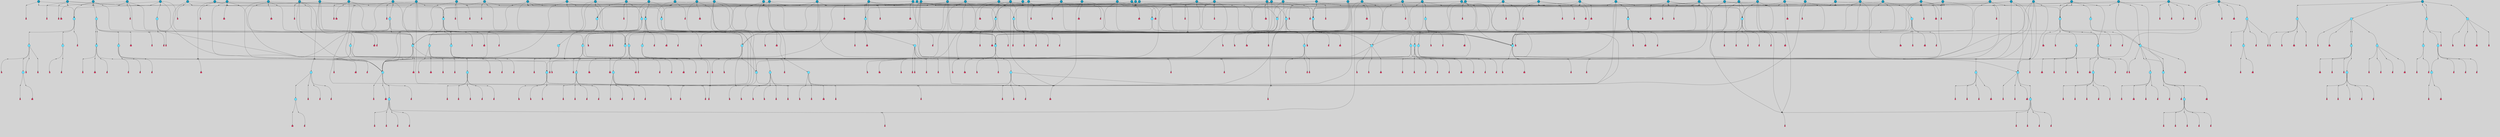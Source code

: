 // File exported with GEGELATI v1.3.1
// On the 2024-04-08 17:44:43
// With the File::TPGGraphDotExporter
digraph{
	graph[pad = "0.212, 0.055" bgcolor = lightgray]
	node[shape=circle style = filled label = ""]
		T4 [fillcolor="#66ddff"]
		T9 [fillcolor="#66ddff"]
		T27 [fillcolor="#66ddff"]
		T111 [fillcolor="#66ddff"]
		T129 [fillcolor="#66ddff"]
		T195 [fillcolor="#66ddff"]
		T212 [fillcolor="#66ddff"]
		T323 [fillcolor="#66ddff"]
		T324 [fillcolor="#66ddff"]
		T327 [fillcolor="#66ddff"]
		T650 [fillcolor="#66ddff"]
		T651 [fillcolor="#66ddff"]
		T652 [fillcolor="#66ddff"]
		T653 [fillcolor="#66ddff"]
		T713 [fillcolor="#66ddff"]
		T729 [fillcolor="#66ddff"]
		T730 [fillcolor="#66ddff"]
		T731 [fillcolor="#66ddff"]
		T790 [fillcolor="#66ddff"]
		T791 [fillcolor="#66ddff"]
		T792 [fillcolor="#66ddff"]
		T793 [fillcolor="#1199bb"]
		T794 [fillcolor="#66ddff"]
		T795 [fillcolor="#66ddff"]
		T796 [fillcolor="#66ddff"]
		T804 [fillcolor="#66ddff"]
		T829 [fillcolor="#66ddff"]
		T845 [fillcolor="#66ddff"]
		T846 [fillcolor="#66ddff"]
		T848 [fillcolor="#66ddff"]
		T849 [fillcolor="#66ddff"]
		T850 [fillcolor="#66ddff"]
		T786 [fillcolor="#66ddff"]
		T851 [fillcolor="#66ddff"]
		T852 [fillcolor="#66ddff"]
		T853 [fillcolor="#66ddff"]
		T854 [fillcolor="#66ddff"]
		T855 [fillcolor="#66ddff"]
		T856 [fillcolor="#66ddff"]
		T862 [fillcolor="#1199bb"]
		T920 [fillcolor="#66ddff"]
		T923 [fillcolor="#66ddff"]
		T924 [fillcolor="#66ddff"]
		T925 [fillcolor="#66ddff"]
		T926 [fillcolor="#66ddff"]
		T933 [fillcolor="#1199bb"]
		T1001 [fillcolor="#66ddff"]
		T1003 [fillcolor="#66ddff"]
		T1005 [fillcolor="#66ddff"]
		T1006 [fillcolor="#66ddff"]
		T1012 [fillcolor="#1199bb"]
		T1054 [fillcolor="#1199bb"]
		T1079 [fillcolor="#66ddff"]
		T1097 [fillcolor="#1199bb"]
		T1098 [fillcolor="#1199bb"]
		T1102 [fillcolor="#1199bb"]
		T1103 [fillcolor="#1199bb"]
		T1104 [fillcolor="#1199bb"]
		T1105 [fillcolor="#1199bb"]
		T1108 [fillcolor="#1199bb"]
		T1109 [fillcolor="#1199bb"]
		T1113 [fillcolor="#1199bb"]
		T1115 [fillcolor="#1199bb"]
		T1118 [fillcolor="#1199bb"]
		T1119 [fillcolor="#1199bb"]
		T1120 [fillcolor="#1199bb"]
		T1121 [fillcolor="#1199bb"]
		T1122 [fillcolor="#1199bb"]
		T1124 [fillcolor="#1199bb"]
		T1125 [fillcolor="#1199bb"]
		T1134 [fillcolor="#66ddff"]
		T1135 [fillcolor="#66ddff"]
		T1136 [fillcolor="#1199bb"]
		T1137 [fillcolor="#66ddff"]
		T1138 [fillcolor="#66ddff"]
		T1139 [fillcolor="#66ddff"]
		T1140 [fillcolor="#66ddff"]
		T1141 [fillcolor="#66ddff"]
		T1142 [fillcolor="#66ddff"]
		T1143 [fillcolor="#66ddff"]
		T1144 [fillcolor="#66ddff"]
		T1145 [fillcolor="#66ddff"]
		T1146 [fillcolor="#1199bb"]
		T1147 [fillcolor="#66ddff"]
		T1148 [fillcolor="#66ddff"]
		T1149 [fillcolor="#66ddff"]
		T1150 [fillcolor="#66ddff"]
		T1151 [fillcolor="#66ddff"]
		T1153 [fillcolor="#1199bb"]
		T1156 [fillcolor="#1199bb"]
		T1157 [fillcolor="#1199bb"]
		T1158 [fillcolor="#1199bb"]
		T1162 [fillcolor="#1199bb"]
		T1164 [fillcolor="#1199bb"]
		T1165 [fillcolor="#1199bb"]
		T1170 [fillcolor="#1199bb"]
		T1174 [fillcolor="#1199bb"]
		T1175 [fillcolor="#1199bb"]
		T1176 [fillcolor="#1199bb"]
		T1180 [fillcolor="#1199bb"]
		T1181 [fillcolor="#1199bb"]
		T714 [fillcolor="#1199bb"]
		T1182 [fillcolor="#1199bb"]
		T1187 [fillcolor="#1199bb"]
		T1193 [fillcolor="#1199bb"]
		T1194 [fillcolor="#1199bb"]
		T1195 [fillcolor="#1199bb"]
		T1196 [fillcolor="#1199bb"]
		T1171 [fillcolor="#1199bb"]
		T1197 [fillcolor="#1199bb"]
		T1200 [fillcolor="#1199bb"]
		T1201 [fillcolor="#1199bb"]
		T1202 [fillcolor="#1199bb"]
		T1203 [fillcolor="#1199bb"]
		T1204 [fillcolor="#1199bb"]
		T1205 [fillcolor="#1199bb"]
		T1206 [fillcolor="#1199bb"]
		T1207 [fillcolor="#1199bb"]
		T1208 [fillcolor="#1199bb"]
		T1211 [fillcolor="#1199bb"]
		T1214 [fillcolor="#1199bb"]
		T1215 [fillcolor="#1199bb"]
		T1216 [fillcolor="#66ddff"]
		T1217 [fillcolor="#66ddff"]
		T1218 [fillcolor="#66ddff"]
		T1219 [fillcolor="#66ddff"]
		T1220 [fillcolor="#1199bb"]
		T1221 [fillcolor="#66ddff"]
		T1222 [fillcolor="#66ddff"]
		T1223 [fillcolor="#66ddff"]
		T1224 [fillcolor="#66ddff"]
		T1225 [fillcolor="#66ddff"]
		T1226 [fillcolor="#66ddff"]
		T1227 [fillcolor="#66ddff"]
		T1228 [fillcolor="#66ddff"]
		T1229 [fillcolor="#66ddff"]
		T1230 [fillcolor="#66ddff"]
		T1231 [fillcolor="#1199bb"]
		T1232 [fillcolor="#66ddff"]
		T1233 [fillcolor="#1199bb"]
		T1234 [fillcolor="#1199bb"]
		T1235 [fillcolor="#1199bb"]
		T1236 [fillcolor="#1199bb"]
		T1237 [fillcolor="#1199bb"]
		T1238 [fillcolor="#1199bb"]
		T1239 [fillcolor="#1199bb"]
		T1240 [fillcolor="#1199bb"]
		T1241 [fillcolor="#1199bb"]
		T1242 [fillcolor="#1199bb"]
		T1243 [fillcolor="#1199bb"]
		T1244 [fillcolor="#1199bb"]
		T1245 [fillcolor="#1199bb"]
		T1246 [fillcolor="#1199bb"]
		T1247 [fillcolor="#1199bb"]
		T1248 [fillcolor="#1199bb"]
		T1249 [fillcolor="#1199bb"]
		T1250 [fillcolor="#1199bb"]
		T1251 [fillcolor="#1199bb"]
		P22424 [fillcolor="#cccccc" shape=point] //7|
		I22424 [shape=box style=invis label="0|2&2|4#2|6&#92;n5|3&0|6#0|1&#92;n4|7&2|6#0|5&#92;n7|6&0|7#0|5&#92;n10|7&2|2#1|1&#92;n"]
		P22424 -> I22424[style=invis]
		A15666 [fillcolor="#ff3366" shape=box margin=0.03 width=0 height=0 label="4"]
		T4 -> P22424 -> A15666
		P22425 [fillcolor="#cccccc" shape=point] //0|
		I22425 [shape=box style=invis label="2|5&0|1#0|6&#92;n6|1&2|2#2|7&#92;n8|0&0|3#1|4&#92;n4|3&2|5#2|4&#92;n8|1&2|4#0|0&#92;n6|6&0|1#2|6&#92;n11|7&2|4#2|5&#92;n6|2&2|4#0|2&#92;n8|5&2|4#2|4&#92;n2|1&2|1#2|2&#92;n2|7&2|5#2|6&#92;n9|7&0|5#0|4&#92;n1|2&0|5#2|6&#92;n4|2&2|3#2|7&#92;n3|3&2|1#0|2&#92;n"]
		P22425 -> I22425[style=invis]
		A15667 [fillcolor="#ff3366" shape=box margin=0.03 width=0 height=0 label="5"]
		T4 -> P22425 -> A15667
		P22426 [fillcolor="#cccccc" shape=point] //-6|
		I22426 [shape=box style=invis label="11|1&0|7#2|0&#92;n10|4&0|1#1|0&#92;n4|3&2|4#2|1&#92;n0|5&2|0#0|0&#92;n6|1&0|0#0|3&#92;n8|2&2|0#0|4&#92;n11|4&2|0#1|6&#92;n7|0&2|6#2|3&#92;n5|3&2|6#2|0&#92;n2|0&2|0#0|4&#92;n"]
		P22426 -> I22426[style=invis]
		A15668 [fillcolor="#ff3366" shape=box margin=0.03 width=0 height=0 label="9"]
		T9 -> P22426 -> A15668
		P22427 [fillcolor="#cccccc" shape=point] //2|
		I22427 [shape=box style=invis label="6|3&2|7#1|4&#92;n8|6&0|0#2|5&#92;n2|1&0|2#0|3&#92;n8|7&0|6#0|4&#92;n2|1&2|0#0|1&#92;n0|0&2|2#2|3&#92;n6|6&0|7#2|1&#92;n6|1&0|7#2|6&#92;n5|4&2|7#0|4&#92;n0|3&0|4#2|0&#92;n11|0&2|0#2|5&#92;n4|5&2|5#2|4&#92;n5|7&0|6#0|4&#92;n9|7&2|5#0|3&#92;n5|4&2|1#0|3&#92;n5|3&0|1#1|7&#92;n0|4&0|3#2|5&#92;n"]
		P22427 -> I22427[style=invis]
		A15669 [fillcolor="#ff3366" shape=box margin=0.03 width=0 height=0 label="10"]
		T9 -> P22427 -> A15669
		P22428 [fillcolor="#cccccc" shape=point] //-3|
		I22428 [shape=box style=invis label="8|1&2|3#0|5&#92;n0|6&0|5#0|5&#92;n3|7&2|1#0|6&#92;n3|5&0|1#0|0&#92;n9|5&2|0#0|4&#92;n3|5&0|2#0|3&#92;n10|6&2|4#1|0&#92;n9|4&2|7#2|6&#92;n1|7&2|5#2|2&#92;n"]
		P22428 -> I22428[style=invis]
		A15670 [fillcolor="#ff3366" shape=box margin=0.03 width=0 height=0 label="5"]
		T4 -> P22428 -> A15670
		P22429 [fillcolor="#cccccc" shape=point] //2|
		I22429 [shape=box style=invis label="9|1&2|3#0|1&#92;n5|2&2|0#2|4&#92;n3|6&2|5#2|7&#92;n7|0&2|5#0|4&#92;n1|2&0|3#0|5&#92;n7|3&2|7#0|0&#92;n"]
		P22429 -> I22429[style=invis]
		A15671 [fillcolor="#ff3366" shape=box margin=0.03 width=0 height=0 label="2"]
		T27 -> P22429 -> A15671
		P22430 [fillcolor="#cccccc" shape=point] //-6|
		I22430 [shape=box style=invis label="7|5&0|4#0|4&#92;n11|0&2|5#2|1&#92;n"]
		P22430 -> I22430[style=invis]
		A15672 [fillcolor="#ff3366" shape=box margin=0.03 width=0 height=0 label="3"]
		T27 -> P22430 -> A15672
		P22431 [fillcolor="#cccccc" shape=point] //3|
		I22431 [shape=box style=invis label="7|6&2|4#0|2&#92;n10|3&2|7#1|4&#92;n11|6&0|4#0|1&#92;n7|1&0|0#2|6&#92;n7|6&0|3#2|6&#92;n4|0&2|6#0|1&#92;n4|4&2|5#0|2&#92;n4|6&0|4#2|7&#92;n10|0&2|3#1|5&#92;n2|6&0|5#0|2&#92;n1|0&2|3#0|7&#92;n1|6&2|0#0|5&#92;n6|2&0|1#0|7&#92;n9|2&0|3#2|7&#92;n5|3&0|6#0|6&#92;n1|7&2|5#2|3&#92;n8|1&2|7#0|6&#92;n1|0&2|5#2|1&#92;n7|1&2|2#2|5&#92;n7|4&2|6#0|3&#92;n"]
		P22431 -> I22431[style=invis]
		A15673 [fillcolor="#ff3366" shape=box margin=0.03 width=0 height=0 label="4"]
		T27 -> P22431 -> A15673
		T27 -> P22425
		P22432 [fillcolor="#cccccc" shape=point] //0|
		I22432 [shape=box style=invis label="4|0&0|3#2|7&#92;n10|2&0|3#1|7&#92;n3|5&0|2#0|3&#92;n4|5&0|0#2|1&#92;n10|7&2|0#1|2&#92;n5|3&2|3#1|6&#92;n9|5&2|0#0|4&#92;n5|4&2|7#0|2&#92;n10|3&2|7#1|4&#92;n7|2&0|1#2|6&#92;n8|6&0|5#0|5&#92;n8|7&2|3#0|5&#92;n2|6&2|4#0|0&#92;n"]
		P22432 -> I22432[style=invis]
		A15674 [fillcolor="#ff3366" shape=box margin=0.03 width=0 height=0 label="5"]
		T27 -> P22432 -> A15674
		P22433 [fillcolor="#cccccc" shape=point] //-5|
		I22433 [shape=box style=invis label="0|0&2|3#0|2&#92;n10|5&0|6#1|3&#92;n7|3&0|6#2|3&#92;n3|4&0|6#0|6&#92;n10|5&0|2#1|1&#92;n5|0&0|1#0|3&#92;n6|6&2|5#1|5&#92;n7|4&0|2#1|7&#92;n5|7&0|1#2|5&#92;n1|5&0|0#0|3&#92;n7|5&2|1#2|6&#92;n9|0&0|2#0|0&#92;n4|0&2|4#0|0&#92;n4|6&0|0#2|3&#92;n3|1&0|6#2|5&#92;n7|7&2|1#2|3&#92;n9|4&2|2#0|6&#92;n"]
		P22433 -> I22433[style=invis]
		T111 -> P22433 -> T9
		P22434 [fillcolor="#cccccc" shape=point] //7|
		I22434 [shape=box style=invis label="7|4&2|1#2|0&#92;n4|1&2|4#2|3&#92;n5|0&2|0#2|2&#92;n6|1&2|4#2|6&#92;n"]
		P22434 -> I22434[style=invis]
		A15675 [fillcolor="#ff3366" shape=box margin=0.03 width=0 height=0 label="9"]
		T111 -> P22434 -> A15675
		P22435 [fillcolor="#cccccc" shape=point] //2|
		I22435 [shape=box style=invis label="3|0&2|0#0|1&#92;n11|2&0|7#1|6&#92;n8|7&2|4#0|5&#92;n5|3&0|2#2|6&#92;n4|4&2|4#2|6&#92;n3|0&0|7#0|1&#92;n2|7&2|2#2|5&#92;n9|3&2|6#2|7&#92;n7|7&0|0#0|4&#92;n6|1&2|4#1|3&#92;n5|4&2|0#1|6&#92;n1|3&0|7#0|4&#92;n"]
		P22435 -> I22435[style=invis]
		A15676 [fillcolor="#ff3366" shape=box margin=0.03 width=0 height=0 label="7"]
		T111 -> P22435 -> A15676
		T111 -> P22426
		P22436 [fillcolor="#cccccc" shape=point] //8|
		I22436 [shape=box style=invis label="9|0&0|1#2|0&#92;n10|1&2|5#1|4&#92;n8|2&2|6#0|4&#92;n2|4&2|5#2|3&#92;n4|2&2|2#0|2&#92;n7|5&0|2#0|0&#92;n8|2&2|1#1|3&#92;n8|7&0|7#2|1&#92;n1|1&0|0#0|7&#92;n5|6&2|5#1|0&#92;n6|6&2|5#0|0&#92;n11|4&0|3#2|6&#92;n4|2&2|4#0|7&#92;n5|6&0|1#2|0&#92;n11|3&0|2#0|7&#92;n"]
		P22436 -> I22436[style=invis]
		A15677 [fillcolor="#ff3366" shape=box margin=0.03 width=0 height=0 label="6"]
		T129 -> P22436 -> A15677
		P22437 [fillcolor="#cccccc" shape=point] //5|
		I22437 [shape=box style=invis label="3|0&2|0#0|1&#92;n3|0&0|7#0|1&#92;n5|3&0|2#2|6&#92;n4|4&2|4#2|6&#92;n11|2&0|7#1|6&#92;n2|7&2|2#2|5&#92;n9|3&2|6#2|7&#92;n7|7&0|0#0|4&#92;n6|1&2|4#2|3&#92;n5|4&2|0#1|6&#92;n1|3&0|7#0|4&#92;n"]
		P22437 -> I22437[style=invis]
		A15678 [fillcolor="#ff3366" shape=box margin=0.03 width=0 height=0 label="7"]
		T129 -> P22437 -> A15678
		P22438 [fillcolor="#cccccc" shape=point] //10|
		I22438 [shape=box style=invis label="4|5&2|7#2|1&#92;n1|7&2|3#0|6&#92;n3|5&2|2#0|3&#92;n10|3&0|7#1|4&#92;n7|1&0|4#2|6&#92;n10|2&0|3#1|7&#92;n9|5&2|0#0|4&#92;n4|0&0|3#2|7&#92;n11|4&2|6#1|2&#92;n5|4&2|7#0|2&#92;n2|6&2|4#0|0&#92;n6|5&0|7#2|1&#92;n5|3&2|3#1|6&#92;n10|7&2|0#1|2&#92;n"]
		P22438 -> I22438[style=invis]
		A15679 [fillcolor="#ff3366" shape=box margin=0.03 width=0 height=0 label="5"]
		T129 -> P22438 -> A15679
		P22439 [fillcolor="#cccccc" shape=point] //5|
		I22439 [shape=box style=invis label="9|4&2|3#1|3&#92;n0|4&2|4#0|5&#92;n6|1&2|6#2|5&#92;n4|0&0|5#2|0&#92;n"]
		P22439 -> I22439[style=invis]
		A15680 [fillcolor="#ff3366" shape=box margin=0.03 width=0 height=0 label="7"]
		T129 -> P22439 -> A15680
		P22440 [fillcolor="#cccccc" shape=point] //6|
		I22440 [shape=box style=invis label="9|4&2|7#0|6&#92;n8|4&0|1#1|0&#92;n1|3&0|0#2|1&#92;n2|4&0|6#2|2&#92;n5|1&2|5#0|7&#92;n3|0&0|3#2|6&#92;n2|2&2|6#0|2&#92;n8|4&0|4#2|2&#92;n5|1&2|4#0|3&#92;n9|4&0|6#0|6&#92;n5|0&2|2#1|5&#92;n11|7&0|0#1|1&#92;n0|4&0|3#0|3&#92;n7|7&2|4#2|5&#92;n1|5&0|1#2|1&#92;n"]
		P22440 -> I22440[style=invis]
		A15681 [fillcolor="#ff3366" shape=box margin=0.03 width=0 height=0 label="1"]
		T129 -> P22440 -> A15681
		P22441 [fillcolor="#cccccc" shape=point] //5|
		I22441 [shape=box style=invis label="3|0&2|0#2|1&#92;n3|0&0|7#0|1&#92;n5|3&0|2#2|6&#92;n4|4&2|4#2|6&#92;n5|4&2|0#1|6&#92;n2|7&2|2#2|5&#92;n1|3&0|7#0|4&#92;n11|6&2|2#0|7&#92;n7|7&0|0#0|4&#92;n6|1&2|4#2|3&#92;n11|0&0|7#1|6&#92;n9|3&2|6#2|7&#92;n"]
		P22441 -> I22441[style=invis]
		A15682 [fillcolor="#ff3366" shape=box margin=0.03 width=0 height=0 label="7"]
		T195 -> P22441 -> A15682
		P22442 [fillcolor="#cccccc" shape=point] //4|
		I22442 [shape=box style=invis label="7|1&0|6#0|1&#92;n6|7&2|7#1|7&#92;n10|1&2|1#1|1&#92;n9|6&2|2#1|4&#92;n4|7&0|4#2|2&#92;n9|6&0|5#1|1&#92;n10|0&2|6#1|6&#92;n5|1&0|1#2|3&#92;n10|1&0|5#1|0&#92;n3|4&2|3#0|0&#92;n8|2&0|5#2|4&#92;n1|6&2|0#0|0&#92;n2|3&0|1#2|6&#92;n5|2&2|2#1|6&#92;n2|2&0|1#2|1&#92;n3|1&2|7#0|3&#92;n6|7&2|3#0|4&#92;n"]
		P22442 -> I22442[style=invis]
		A15683 [fillcolor="#ff3366" shape=box margin=0.03 width=0 height=0 label="10"]
		T195 -> P22442 -> A15683
		P22443 [fillcolor="#cccccc" shape=point] //-4|
		I22443 [shape=box style=invis label="0|4&0|0#2|7&#92;n8|5&2|4#2|4&#92;n4|3&2|5#2|4&#92;n11|7&2|2#2|5&#92;n6|5&2|2#2|7&#92;n3|2&0|7#0|7&#92;n3|3&2|1#0|3&#92;n2|6&0|3#2|5&#92;n0|1&2|6#2|2&#92;n8|2&0|0#1|6&#92;n0|7&0|5#0|4&#92;n9|5&0|3#2|7&#92;n2|7&2|5#2|6&#92;n9|0&2|0#0|1&#92;n1|2&2|4#0|2&#92;n"]
		P22443 -> I22443[style=invis]
		T195 -> P22443 -> T27
		P22444 [fillcolor="#cccccc" shape=point] //7|
		I22444 [shape=box style=invis label="7|4&2|7#0|4&#92;n4|6&0|1#2|5&#92;n2|1&2|3#0|0&#92;n4|3&2|0#0|1&#92;n0|0&2|7#2|7&#92;n7|7&0|5#2|3&#92;n5|0&2|1#2|2&#92;n10|0&0|4#1|2&#92;n4|4&0|7#0|0&#92;n6|7&0|2#0|1&#92;n1|4&2|5#0|4&#92;n"]
		P22444 -> I22444[style=invis]
		A15684 [fillcolor="#ff3366" shape=box margin=0.03 width=0 height=0 label="0"]
		T195 -> P22444 -> A15684
		P22445 [fillcolor="#cccccc" shape=point] //6|
		I22445 [shape=box style=invis label="9|4&2|7#0|6&#92;n8|4&0|1#1|0&#92;n1|3&0|0#2|1&#92;n2|4&0|6#2|2&#92;n5|1&2|5#0|7&#92;n3|0&0|3#2|6&#92;n2|2&2|6#0|2&#92;n8|4&0|4#2|2&#92;n5|1&2|4#0|3&#92;n9|4&0|6#0|6&#92;n5|0&2|2#1|5&#92;n11|7&0|0#1|1&#92;n0|4&0|3#0|3&#92;n7|7&2|4#2|5&#92;n1|5&0|1#2|1&#92;n"]
		P22445 -> I22445[style=invis]
		A15685 [fillcolor="#ff3366" shape=box margin=0.03 width=0 height=0 label="1"]
		T212 -> P22445 -> A15685
		P22446 [fillcolor="#cccccc" shape=point] //5|
		I22446 [shape=box style=invis label="9|4&2|3#1|3&#92;n0|4&2|4#0|5&#92;n6|1&2|6#2|5&#92;n4|0&0|5#2|0&#92;n"]
		P22446 -> I22446[style=invis]
		A15686 [fillcolor="#ff3366" shape=box margin=0.03 width=0 height=0 label="7"]
		T212 -> P22446 -> A15686
		P22447 [fillcolor="#cccccc" shape=point] //5|
		I22447 [shape=box style=invis label="3|0&2|0#0|1&#92;n3|0&0|7#0|1&#92;n5|3&0|2#2|6&#92;n4|4&2|4#2|6&#92;n11|2&0|7#1|6&#92;n2|7&2|2#2|5&#92;n9|3&2|6#2|7&#92;n7|7&0|0#0|4&#92;n6|1&2|4#2|3&#92;n5|4&2|0#1|6&#92;n1|3&0|7#0|4&#92;n"]
		P22447 -> I22447[style=invis]
		A15687 [fillcolor="#ff3366" shape=box margin=0.03 width=0 height=0 label="7"]
		T212 -> P22447 -> A15687
		P22448 [fillcolor="#cccccc" shape=point] //8|
		I22448 [shape=box style=invis label="9|0&0|1#2|0&#92;n10|1&2|5#1|4&#92;n8|2&2|6#0|4&#92;n2|4&2|5#2|3&#92;n4|2&2|2#0|2&#92;n7|5&0|2#0|0&#92;n8|2&2|1#1|3&#92;n8|7&0|7#2|1&#92;n1|1&0|0#0|7&#92;n5|6&2|5#1|0&#92;n6|6&2|5#0|0&#92;n11|4&0|3#2|6&#92;n4|2&2|4#0|7&#92;n5|6&0|1#2|0&#92;n11|3&0|2#0|7&#92;n"]
		P22448 -> I22448[style=invis]
		A15688 [fillcolor="#ff3366" shape=box margin=0.03 width=0 height=0 label="6"]
		T212 -> P22448 -> A15688
		P22449 [fillcolor="#cccccc" shape=point] //10|
		I22449 [shape=box style=invis label="4|5&2|7#2|1&#92;n1|7&2|3#0|6&#92;n3|5&2|2#0|3&#92;n10|3&0|7#1|4&#92;n7|1&0|4#2|6&#92;n10|2&0|3#1|7&#92;n9|5&2|0#0|4&#92;n4|0&0|3#2|7&#92;n11|4&2|6#1|2&#92;n5|4&2|7#0|2&#92;n2|6&2|4#0|0&#92;n6|5&0|7#2|1&#92;n5|3&2|3#1|6&#92;n10|7&2|0#1|2&#92;n"]
		P22449 -> I22449[style=invis]
		A15689 [fillcolor="#ff3366" shape=box margin=0.03 width=0 height=0 label="5"]
		T212 -> P22449 -> A15689
		P22450 [fillcolor="#cccccc" shape=point] //-9|
		I22450 [shape=box style=invis label="2|0&2|0#2|1&#92;n4|4&2|4#2|6&#92;n9|1&0|3#1|7&#92;n5|3&0|2#2|6&#92;n2|7&2|2#2|5&#92;n5|4&2|0#1|6&#92;n3|0&0|7#0|1&#92;n1|3&0|7#0|4&#92;n11|6&2|2#0|7&#92;n7|7&0|0#0|4&#92;n11|0&0|7#1|6&#92;n9|3&2|6#2|7&#92;n"]
		P22450 -> I22450[style=invis]
		A15690 [fillcolor="#ff3366" shape=box margin=0.03 width=0 height=0 label="7"]
		T323 -> P22450 -> A15690
		P22451 [fillcolor="#cccccc" shape=point] //-4|
		I22451 [shape=box style=invis label="4|1&0|4#2|6&#92;n1|2&2|2#2|0&#92;n1|2&2|0#0|6&#92;n8|4&2|3#2|5&#92;n5|5&2|1#1|0&#92;n"]
		P22451 -> I22451[style=invis]
		A15691 [fillcolor="#ff3366" shape=box margin=0.03 width=0 height=0 label="12"]
		T324 -> P22451 -> A15691
		P22452 [fillcolor="#cccccc" shape=point] //8|
		I22452 [shape=box style=invis label="9|7&0|5#2|5&#92;n3|3&2|3#0|2&#92;n9|5&2|2#1|0&#92;n2|3&0|6#0|3&#92;n4|4&2|5#2|7&#92;n11|3&2|0#1|5&#92;n6|6&2|1#2|2&#92;n4|6&0|1#2|2&#92;n2|5&2|7#2|2&#92;n7|7&2|2#2|3&#92;n6|5&0|3#2|6&#92;n6|7&0|6#0|2&#92;n"]
		P22452 -> I22452[style=invis]
		A15692 [fillcolor="#ff3366" shape=box margin=0.03 width=0 height=0 label="14"]
		T323 -> P22452 -> A15692
		P22453 [fillcolor="#cccccc" shape=point] //-8|
		I22453 [shape=box style=invis label="7|5&0|4#2|4&#92;n"]
		P22453 -> I22453[style=invis]
		A15693 [fillcolor="#ff3366" shape=box margin=0.03 width=0 height=0 label="3"]
		T323 -> P22453 -> A15693
		P22454 [fillcolor="#cccccc" shape=point] //4|
		I22454 [shape=box style=invis label="4|3&0|6#0|3&#92;n5|7&2|3#2|2&#92;n5|6&0|7#1|2&#92;n1|4&2|6#0|3&#92;n8|4&2|1#2|5&#92;n9|5&2|4#1|4&#92;n2|4&0|5#0|7&#92;n10|0&0|6#1|3&#92;n3|0&0|6#0|2&#92;n2|7&2|7#2|6&#92;n5|2&0|5#1|5&#92;n10|4&2|5#1|7&#92;n4|0&0|4#2|4&#92;n11|1&0|4#2|6&#92;n10|6&2|0#1|4&#92;n9|7&0|3#1|4&#92;n4|5&2|7#0|6&#92;n11|5&2|6#2|3&#92;n0|3&0|5#0|1&#92;n"]
		P22454 -> I22454[style=invis]
		A15694 [fillcolor="#ff3366" shape=box margin=0.03 width=0 height=0 label="13"]
		T323 -> P22454 -> A15694
		P22455 [fillcolor="#cccccc" shape=point] //2|
		I22455 [shape=box style=invis label="4|1&0|4#2|6&#92;n5|5&2|1#1|0&#92;n1|0&2|0#0|6&#92;n8|4&2|3#2|5&#92;n"]
		P22455 -> I22455[style=invis]
		T323 -> P22455 -> T324
		P22456 [fillcolor="#cccccc" shape=point] //6|
		I22456 [shape=box style=invis label="3|0&2|7#2|2&#92;n3|2&0|4#2|5&#92;n5|1&0|2#1|0&#92;n8|7&0|1#2|0&#92;n8|5&0|3#0|6&#92;n0|2&0|2#2|3&#92;n1|5&2|5#0|5&#92;n5|6&0|6#0|7&#92;n6|7&0|0#2|6&#92;n1|2&2|3#0|0&#92;n7|7&2|3#0|4&#92;n0|7&2|7#0|6&#92;n1|0&2|2#2|7&#92;n4|4&0|1#0|0&#92;n"]
		P22456 -> I22456[style=invis]
		A15695 [fillcolor="#ff3366" shape=box margin=0.03 width=0 height=0 label="11"]
		T324 -> P22456 -> A15695
		P22457 [fillcolor="#cccccc" shape=point] //-4|
		I22457 [shape=box style=invis label="4|1&0|4#2|6&#92;n1|2&2|2#2|0&#92;n1|2&2|0#0|6&#92;n8|4&2|3#2|5&#92;n5|5&2|1#1|0&#92;n"]
		P22457 -> I22457[style=invis]
		A15696 [fillcolor="#ff3366" shape=box margin=0.03 width=0 height=0 label="12"]
		T327 -> P22457 -> A15696
		P22458 [fillcolor="#cccccc" shape=point] //6|
		I22458 [shape=box style=invis label="3|0&2|7#2|2&#92;n3|2&0|4#2|5&#92;n5|1&0|2#1|0&#92;n8|7&0|1#2|0&#92;n8|5&0|3#0|6&#92;n0|2&0|2#2|3&#92;n1|5&2|5#0|5&#92;n5|6&0|6#0|7&#92;n6|7&0|0#2|6&#92;n1|2&2|3#0|0&#92;n7|7&2|3#0|4&#92;n0|7&2|7#0|6&#92;n1|0&2|2#2|7&#92;n4|4&0|1#0|0&#92;n"]
		P22458 -> I22458[style=invis]
		A15697 [fillcolor="#ff3366" shape=box margin=0.03 width=0 height=0 label="11"]
		T327 -> P22458 -> A15697
		P22459 [fillcolor="#cccccc" shape=point] //-4|
		I22459 [shape=box style=invis label="4|1&0|4#2|6&#92;n1|2&2|2#2|0&#92;n1|2&2|0#0|6&#92;n8|4&2|3#2|5&#92;n5|5&2|1#1|0&#92;n"]
		P22459 -> I22459[style=invis]
		A15698 [fillcolor="#ff3366" shape=box margin=0.03 width=0 height=0 label="12"]
		T650 -> P22459 -> A15698
		P22460 [fillcolor="#cccccc" shape=point] //7|
		I22460 [shape=box style=invis label="7|4&2|7#0|4&#92;n4|6&0|1#2|5&#92;n2|1&2|3#0|0&#92;n4|3&2|0#0|1&#92;n0|0&2|7#2|7&#92;n7|7&0|5#2|3&#92;n5|0&2|1#2|2&#92;n10|0&0|4#1|2&#92;n4|4&0|7#0|0&#92;n6|7&0|2#0|1&#92;n1|4&2|5#0|4&#92;n"]
		P22460 -> I22460[style=invis]
		A15699 [fillcolor="#ff3366" shape=box margin=0.03 width=0 height=0 label="0"]
		T651 -> P22460 -> A15699
		P22461 [fillcolor="#cccccc" shape=point] //0|
		I22461 [shape=box style=invis label="4|0&0|3#2|7&#92;n10|2&0|3#1|7&#92;n3|5&0|2#0|3&#92;n4|5&0|0#2|1&#92;n10|7&2|0#1|2&#92;n5|3&2|3#1|6&#92;n9|5&2|0#0|4&#92;n5|4&2|7#0|2&#92;n10|3&2|7#1|4&#92;n7|2&0|1#2|6&#92;n8|6&0|5#0|5&#92;n8|7&2|3#0|5&#92;n2|6&2|4#0|0&#92;n"]
		P22461 -> I22461[style=invis]
		A15700 [fillcolor="#ff3366" shape=box margin=0.03 width=0 height=0 label="5"]
		T653 -> P22461 -> A15700
		P22462 [fillcolor="#cccccc" shape=point] //0|
		I22462 [shape=box style=invis label="2|5&0|1#0|6&#92;n6|1&2|2#2|7&#92;n8|0&0|3#1|4&#92;n4|3&2|5#2|4&#92;n8|1&2|4#0|0&#92;n6|6&0|1#2|6&#92;n11|7&2|4#2|5&#92;n6|2&2|4#0|2&#92;n8|5&2|4#2|4&#92;n2|1&2|1#2|2&#92;n2|7&2|5#2|6&#92;n9|7&0|5#0|4&#92;n1|2&0|5#2|6&#92;n4|2&2|3#2|7&#92;n3|3&2|1#0|2&#92;n"]
		P22462 -> I22462[style=invis]
		A15701 [fillcolor="#ff3366" shape=box margin=0.03 width=0 height=0 label="5"]
		T653 -> P22462 -> A15701
		P22463 [fillcolor="#cccccc" shape=point] //3|
		I22463 [shape=box style=invis label="7|6&2|4#0|2&#92;n10|3&2|7#1|4&#92;n11|6&0|4#0|1&#92;n7|1&0|0#2|6&#92;n7|6&0|3#2|6&#92;n4|0&2|6#0|1&#92;n4|4&2|5#0|2&#92;n4|6&0|4#2|7&#92;n10|0&2|3#1|5&#92;n2|6&0|5#0|2&#92;n1|0&2|3#0|7&#92;n1|6&2|0#0|5&#92;n6|2&0|1#0|7&#92;n9|2&0|3#2|7&#92;n5|3&0|6#0|6&#92;n1|7&2|5#2|3&#92;n8|1&2|7#0|6&#92;n1|0&2|5#2|1&#92;n7|1&2|2#2|5&#92;n7|4&2|6#0|3&#92;n"]
		P22463 -> I22463[style=invis]
		A15702 [fillcolor="#ff3366" shape=box margin=0.03 width=0 height=0 label="4"]
		T653 -> P22463 -> A15702
		P22464 [fillcolor="#cccccc" shape=point] //-9|
		I22464 [shape=box style=invis label="4|7&2|6#0|5&#92;n11|3&0|2#2|6&#92;n10|2&2|4#1|6&#92;n3|0&2|6#2|7&#92;n4|3&0|5#0|7&#92;n2|3&0|7#0|7&#92;n10|6&0|7#1|5&#92;n10|1&2|2#1|1&#92;n1|7&0|3#2|6&#92;n"]
		P22464 -> I22464[style=invis]
		A15703 [fillcolor="#ff3366" shape=box margin=0.03 width=0 height=0 label="4"]
		T650 -> P22464 -> A15703
		P22465 [fillcolor="#cccccc" shape=point] //8|
		I22465 [shape=box style=invis label="9|0&0|1#2|0&#92;n10|1&2|5#1|4&#92;n8|2&2|6#0|4&#92;n2|4&2|5#2|3&#92;n4|2&2|2#0|2&#92;n7|5&0|2#0|0&#92;n8|2&2|1#1|3&#92;n8|7&0|7#2|1&#92;n1|1&0|0#0|7&#92;n5|6&2|5#1|0&#92;n6|6&2|5#0|0&#92;n11|4&0|3#2|6&#92;n4|2&2|4#0|7&#92;n5|6&0|1#2|0&#92;n11|3&0|2#0|7&#92;n"]
		P22465 -> I22465[style=invis]
		A15704 [fillcolor="#ff3366" shape=box margin=0.03 width=0 height=0 label="6"]
		T652 -> P22465 -> A15704
		P22466 [fillcolor="#cccccc" shape=point] //-6|
		I22466 [shape=box style=invis label="9|0&2|0#0|1&#92;n3|2&0|2#0|3&#92;n5|4&0|5#1|7&#92;n2|1&0|4#0|3&#92;n9|2&2|0#2|4&#92;n7|6&0|4#0|2&#92;n2|3&0|6#2|6&#92;n1|2&0|3#2|0&#92;n"]
		P22466 -> I22466[style=invis]
		T650 -> P22466 -> T652
		P22467 [fillcolor="#cccccc" shape=point] //5|
		I22467 [shape=box style=invis label="3|0&2|0#0|1&#92;n3|0&0|7#0|1&#92;n5|3&0|2#2|6&#92;n4|4&2|4#2|6&#92;n11|2&0|7#1|6&#92;n2|7&2|2#2|5&#92;n9|3&2|6#2|7&#92;n7|7&0|0#0|4&#92;n6|1&2|4#2|3&#92;n5|4&2|0#1|6&#92;n1|3&0|7#0|4&#92;n"]
		P22467 -> I22467[style=invis]
		A15705 [fillcolor="#ff3366" shape=box margin=0.03 width=0 height=0 label="7"]
		T652 -> P22467 -> A15705
		P22468 [fillcolor="#cccccc" shape=point] //-10|
		I22468 [shape=box style=invis label="3|6&0|0#0|4&#92;n4|1&2|4#0|1&#92;n5|1&0|1#0|4&#92;n5|5&2|6#0|5&#92;n6|5&0|6#0|3&#92;n11|1&2|0#0|1&#92;n0|7&2|0#0|3&#92;n1|2&0|6#0|1&#92;n8|0&0|4#2|0&#92;n0|4&0|7#2|7&#92;n7|0&2|7#1|3&#92;n3|1&0|5#2|5&#92;n5|1&0|4#0|3&#92;n2|2&0|2#0|0&#92;n8|3&0|1#0|7&#92;n3|0&0|3#0|5&#92;n7|2&0|5#2|0&#92;n6|3&2|7#1|5&#92;n4|7&2|7#2|1&#92;n"]
		P22468 -> I22468[style=invis]
		A15706 [fillcolor="#ff3366" shape=box margin=0.03 width=0 height=0 label="14"]
		T652 -> P22468 -> A15706
		P22469 [fillcolor="#cccccc" shape=point] //5|
		I22469 [shape=box style=invis label="0|5&2|3#0|1&#92;n0|6&2|1#2|4&#92;n6|2&2|6#0|7&#92;n7|4&0|3#0|1&#92;n5|4&0|7#1|6&#92;n9|1&0|5#2|2&#92;n6|3&2|3#1|7&#92;n11|7&2|4#1|6&#92;n2|5&0|1#0|0&#92;n4|7&0|0#0|2&#92;n6|2&0|6#0|0&#92;n2|1&2|6#2|4&#92;n10|0&2|0#1|0&#92;n6|6&2|4#0|6&#92;n"]
		P22469 -> I22469[style=invis]
		A15707 [fillcolor="#ff3366" shape=box margin=0.03 width=0 height=0 label="8"]
		T652 -> P22469 -> A15707
		P22470 [fillcolor="#cccccc" shape=point] //-2|
		I22470 [shape=box style=invis label="1|3&0|2#0|7&#92;n6|1&0|7#0|0&#92;n6|1&2|4#1|7&#92;n3|0&2|3#0|3&#92;n0|2&0|7#2|6&#92;n"]
		P22470 -> I22470[style=invis]
		T650 -> P22470 -> T651
		P22471 [fillcolor="#cccccc" shape=point] //5|
		I22471 [shape=box style=invis label="3|0&2|0#2|1&#92;n3|0&0|7#0|1&#92;n5|3&0|2#2|6&#92;n4|4&2|4#2|6&#92;n5|4&2|0#1|6&#92;n2|7&2|2#2|5&#92;n1|3&0|7#0|4&#92;n11|6&2|2#0|7&#92;n7|7&0|0#0|4&#92;n6|1&2|4#2|3&#92;n11|0&0|7#1|6&#92;n9|3&2|6#2|7&#92;n"]
		P22471 -> I22471[style=invis]
		A15708 [fillcolor="#ff3366" shape=box margin=0.03 width=0 height=0 label="7"]
		T651 -> P22471 -> A15708
		P22472 [fillcolor="#cccccc" shape=point] //4|
		I22472 [shape=box style=invis label="7|1&0|6#0|1&#92;n6|7&2|7#1|7&#92;n10|1&2|1#1|1&#92;n9|6&2|2#1|4&#92;n4|7&0|4#2|2&#92;n9|6&0|5#1|1&#92;n10|0&2|6#1|6&#92;n5|1&0|1#2|3&#92;n10|1&0|5#1|0&#92;n3|4&2|3#0|0&#92;n8|2&0|5#2|4&#92;n1|6&2|0#0|0&#92;n2|3&0|1#2|6&#92;n5|2&2|2#1|6&#92;n2|2&0|1#2|1&#92;n3|1&2|7#0|3&#92;n6|7&2|3#0|4&#92;n"]
		P22472 -> I22472[style=invis]
		A15709 [fillcolor="#ff3366" shape=box margin=0.03 width=0 height=0 label="10"]
		T651 -> P22472 -> A15709
		P22473 [fillcolor="#cccccc" shape=point] //-1|
		I22473 [shape=box style=invis label="5|7&2|4#0|7&#92;n6|4&2|4#2|6&#92;n3|0&0|5#0|0&#92;n9|5&0|7#1|4&#92;n8|0&0|2#2|1&#92;n3|0&2|6#0|7&#92;n1|7&2|5#2|5&#92;n9|4&0|2#0|6&#92;n4|4&2|5#0|6&#92;n"]
		P22473 -> I22473[style=invis]
		A15710 [fillcolor="#ff3366" shape=box margin=0.03 width=0 height=0 label="7"]
		T650 -> P22473 -> A15710
		P22474 [fillcolor="#cccccc" shape=point] //-4|
		I22474 [shape=box style=invis label="0|4&0|0#2|7&#92;n8|5&2|4#2|4&#92;n4|3&2|5#2|4&#92;n11|7&2|2#2|5&#92;n6|5&2|2#2|7&#92;n3|2&0|7#0|7&#92;n3|3&2|1#0|3&#92;n2|6&0|3#2|5&#92;n0|1&2|6#2|2&#92;n8|2&0|0#1|6&#92;n0|7&0|5#0|4&#92;n9|5&0|3#2|7&#92;n2|7&2|5#2|6&#92;n9|0&2|0#0|1&#92;n1|2&2|4#0|2&#92;n"]
		P22474 -> I22474[style=invis]
		T651 -> P22474 -> T653
		P22475 [fillcolor="#cccccc" shape=point] //2|
		I22475 [shape=box style=invis label="9|1&2|3#0|1&#92;n5|2&2|0#2|4&#92;n3|6&2|5#2|7&#92;n7|0&2|5#0|4&#92;n1|2&0|3#0|5&#92;n7|3&2|7#0|0&#92;n"]
		P22475 -> I22475[style=invis]
		A15711 [fillcolor="#ff3366" shape=box margin=0.03 width=0 height=0 label="2"]
		T653 -> P22475 -> A15711
		P22476 [fillcolor="#cccccc" shape=point] //-6|
		I22476 [shape=box style=invis label="7|5&0|4#0|4&#92;n11|0&2|5#2|1&#92;n"]
		P22476 -> I22476[style=invis]
		A15712 [fillcolor="#ff3366" shape=box margin=0.03 width=0 height=0 label="3"]
		T653 -> P22476 -> A15712
		P22477 [fillcolor="#cccccc" shape=point] //-4|
		I22477 [shape=box style=invis label="11|1&0|2#0|6&#92;n3|0&2|3#0|5&#92;n"]
		P22477 -> I22477[style=invis]
		T713 -> P22477 -> T111
		P22478 [fillcolor="#cccccc" shape=point] //-3|
		I22478 [shape=box style=invis label="11|1&0|2#0|6&#92;n3|0&0|3#0|2&#92;n7|5&2|3#0|2&#92;n"]
		P22478 -> I22478[style=invis]
		T713 -> P22478 -> T111
		P22479 [fillcolor="#cccccc" shape=point] //-1|
		I22479 [shape=box style=invis label="5|6&2|7#2|1&#92;n2|0&0|6#2|3&#92;n1|7&0|6#0|4&#92;n10|0&0|7#1|5&#92;n7|1&2|0#1|7&#92;n2|5&2|3#0|5&#92;n3|1&0|0#0|3&#92;n9|3&0|6#1|7&#92;n1|7&0|6#2|6&#92;n"]
		P22479 -> I22479[style=invis]
		T713 -> P22479 -> T9
		P22480 [fillcolor="#cccccc" shape=point] //-6|
		I22480 [shape=box style=invis label="0|3&0|5#0|4&#92;n6|4&0|3#1|0&#92;n1|2&2|2#2|2&#92;n1|1&0|6#0|4&#92;n4|7&2|6#2|6&#92;n5|2&2|2#1|3&#92;n4|1&0|6#2|4&#92;n6|7&0|2#2|0&#92;n3|0&0|4#2|5&#92;n5|4&0|4#1|3&#92;n"]
		P22480 -> I22480[style=invis]
		A15713 [fillcolor="#ff3366" shape=box margin=0.03 width=0 height=0 label="2"]
		T713 -> P22480 -> A15713
		P22481 [fillcolor="#cccccc" shape=point] //-6|
		I22481 [shape=box style=invis label="11|0&2|0#1|1&#92;n3|6&0|6#0|0&#92;n1|4&0|0#2|4&#92;n1|3&0|0#2|1&#92;n7|5&2|2#1|3&#92;n11|7&2|6#1|7&#92;n5|2&0|6#1|5&#92;n9|5&0|6#0|3&#92;n2|2&2|7#0|5&#92;n9|3&2|2#2|0&#92;n11|0&2|7#0|1&#92;n1|1&2|0#0|1&#92;n6|6&0|6#1|2&#92;n11|5&2|7#2|4&#92;n2|0&2|7#2|5&#92;n2|4&2|2#0|0&#92;n6|1&2|1#1|7&#92;n10|7&2|5#1|6&#92;n9|7&0|1#0|3&#92;n"]
		P22481 -> I22481[style=invis]
		A15714 [fillcolor="#ff3366" shape=box margin=0.03 width=0 height=0 label="1"]
		T713 -> P22481 -> A15714
		P22482 [fillcolor="#cccccc" shape=point] //5|
		I22482 [shape=box style=invis label="0|5&2|3#0|1&#92;n0|6&2|1#2|4&#92;n6|2&2|6#0|7&#92;n7|4&0|3#0|1&#92;n5|4&0|7#1|6&#92;n9|1&0|5#2|2&#92;n6|3&2|3#1|7&#92;n11|7&2|4#1|6&#92;n2|5&0|1#0|0&#92;n4|7&0|0#0|2&#92;n6|2&0|6#0|0&#92;n2|1&2|6#2|4&#92;n10|0&2|0#1|0&#92;n6|6&2|4#0|6&#92;n"]
		P22482 -> I22482[style=invis]
		A15715 [fillcolor="#ff3366" shape=box margin=0.03 width=0 height=0 label="8"]
		T730 -> P22482 -> A15715
		P22483 [fillcolor="#cccccc" shape=point] //-10|
		I22483 [shape=box style=invis label="3|6&0|0#0|4&#92;n4|1&2|4#0|1&#92;n5|1&0|1#0|4&#92;n5|5&2|6#0|5&#92;n6|5&0|6#0|3&#92;n11|1&2|0#0|1&#92;n0|7&2|0#0|3&#92;n1|2&0|6#0|1&#92;n8|0&0|4#2|0&#92;n0|4&0|7#2|7&#92;n7|0&2|7#1|3&#92;n3|1&0|5#2|5&#92;n5|1&0|4#0|3&#92;n2|2&0|2#0|0&#92;n8|3&0|1#0|7&#92;n3|0&0|3#0|5&#92;n7|2&0|5#2|0&#92;n6|3&2|7#1|5&#92;n4|7&2|7#2|1&#92;n"]
		P22483 -> I22483[style=invis]
		A15716 [fillcolor="#ff3366" shape=box margin=0.03 width=0 height=0 label="14"]
		T730 -> P22483 -> A15716
		P22484 [fillcolor="#cccccc" shape=point] //5|
		I22484 [shape=box style=invis label="3|0&2|0#0|1&#92;n3|0&0|7#0|1&#92;n5|3&0|2#2|6&#92;n4|4&2|4#2|6&#92;n11|2&0|7#1|6&#92;n2|7&2|2#2|5&#92;n9|3&2|6#2|7&#92;n7|7&0|0#0|4&#92;n6|1&2|4#2|3&#92;n5|4&2|0#1|6&#92;n1|3&0|7#0|4&#92;n"]
		P22484 -> I22484[style=invis]
		A15717 [fillcolor="#ff3366" shape=box margin=0.03 width=0 height=0 label="7"]
		T730 -> P22484 -> A15717
		P22485 [fillcolor="#cccccc" shape=point] //5|
		I22485 [shape=box style=invis label="3|0&2|0#2|1&#92;n3|0&0|7#0|1&#92;n5|3&0|2#2|6&#92;n4|4&2|4#2|6&#92;n5|4&2|0#1|6&#92;n2|7&2|2#2|5&#92;n1|3&0|7#0|4&#92;n11|6&2|2#0|7&#92;n7|7&0|0#0|4&#92;n6|1&2|4#2|3&#92;n11|0&0|7#1|6&#92;n9|3&2|6#2|7&#92;n"]
		P22485 -> I22485[style=invis]
		A15718 [fillcolor="#ff3366" shape=box margin=0.03 width=0 height=0 label="7"]
		T729 -> P22485 -> A15718
		P22486 [fillcolor="#cccccc" shape=point] //4|
		I22486 [shape=box style=invis label="7|1&0|6#0|1&#92;n6|7&2|7#1|7&#92;n10|1&2|1#1|1&#92;n9|6&2|2#1|4&#92;n4|7&0|4#2|2&#92;n9|6&0|5#1|1&#92;n10|0&2|6#1|6&#92;n5|1&0|1#2|3&#92;n10|1&0|5#1|0&#92;n3|4&2|3#0|0&#92;n8|2&0|5#2|4&#92;n1|6&2|0#0|0&#92;n2|3&0|1#2|6&#92;n5|2&2|2#1|6&#92;n2|2&0|1#2|1&#92;n3|1&2|7#0|3&#92;n6|7&2|3#0|4&#92;n"]
		P22486 -> I22486[style=invis]
		A15719 [fillcolor="#ff3366" shape=box margin=0.03 width=0 height=0 label="10"]
		T729 -> P22486 -> A15719
		P22487 [fillcolor="#cccccc" shape=point] //-4|
		I22487 [shape=box style=invis label="0|4&0|0#2|7&#92;n8|5&2|4#2|4&#92;n4|3&2|5#2|4&#92;n11|7&2|2#2|5&#92;n6|5&2|2#2|7&#92;n3|2&0|7#0|7&#92;n3|3&2|1#0|3&#92;n2|6&0|3#2|5&#92;n0|1&2|6#2|2&#92;n8|2&0|0#1|6&#92;n0|7&0|5#0|4&#92;n9|5&0|3#2|7&#92;n2|7&2|5#2|6&#92;n9|0&2|0#0|1&#92;n1|2&2|4#0|2&#92;n"]
		P22487 -> I22487[style=invis]
		T729 -> P22487 -> T731
		P22488 [fillcolor="#cccccc" shape=point] //7|
		I22488 [shape=box style=invis label="7|4&2|7#0|4&#92;n4|6&0|1#2|5&#92;n2|1&2|3#0|0&#92;n4|3&2|0#0|1&#92;n0|0&2|7#2|7&#92;n7|7&0|5#2|3&#92;n5|0&2|1#2|2&#92;n10|0&0|4#1|2&#92;n4|4&0|7#0|0&#92;n6|7&0|2#0|1&#92;n1|4&2|5#0|4&#92;n"]
		P22488 -> I22488[style=invis]
		A15720 [fillcolor="#ff3366" shape=box margin=0.03 width=0 height=0 label="0"]
		T729 -> P22488 -> A15720
		P22489 [fillcolor="#cccccc" shape=point] //8|
		I22489 [shape=box style=invis label="9|0&0|1#2|0&#92;n10|1&2|5#1|4&#92;n8|2&2|6#0|4&#92;n2|4&2|5#2|3&#92;n4|2&2|2#0|2&#92;n7|5&0|2#0|0&#92;n8|2&2|1#1|3&#92;n8|7&0|7#2|1&#92;n1|1&0|0#0|7&#92;n5|6&2|5#1|0&#92;n6|6&2|5#0|0&#92;n11|4&0|3#2|6&#92;n4|2&2|4#0|7&#92;n5|6&0|1#2|0&#92;n11|3&0|2#0|7&#92;n"]
		P22489 -> I22489[style=invis]
		A15721 [fillcolor="#ff3366" shape=box margin=0.03 width=0 height=0 label="6"]
		T730 -> P22489 -> A15721
		P22490 [fillcolor="#cccccc" shape=point] //2|
		I22490 [shape=box style=invis label="9|1&2|3#0|1&#92;n5|2&2|0#2|4&#92;n3|6&2|5#2|7&#92;n7|0&2|5#0|4&#92;n1|2&0|3#0|5&#92;n7|3&2|7#0|0&#92;n"]
		P22490 -> I22490[style=invis]
		A15722 [fillcolor="#ff3366" shape=box margin=0.03 width=0 height=0 label="2"]
		T731 -> P22490 -> A15722
		P22491 [fillcolor="#cccccc" shape=point] //-6|
		I22491 [shape=box style=invis label="7|5&0|4#0|4&#92;n11|0&2|5#2|1&#92;n"]
		P22491 -> I22491[style=invis]
		A15723 [fillcolor="#ff3366" shape=box margin=0.03 width=0 height=0 label="3"]
		T731 -> P22491 -> A15723
		P22492 [fillcolor="#cccccc" shape=point] //0|
		I22492 [shape=box style=invis label="4|0&0|3#2|7&#92;n10|2&0|3#1|7&#92;n3|5&0|2#0|3&#92;n4|5&0|0#2|1&#92;n10|7&2|0#1|2&#92;n5|3&2|3#1|6&#92;n9|5&2|0#0|4&#92;n5|4&2|7#0|2&#92;n10|3&2|7#1|4&#92;n7|2&0|1#2|6&#92;n8|6&0|5#0|5&#92;n8|7&2|3#0|5&#92;n2|6&2|4#0|0&#92;n"]
		P22492 -> I22492[style=invis]
		A15724 [fillcolor="#ff3366" shape=box margin=0.03 width=0 height=0 label="5"]
		T731 -> P22492 -> A15724
		P22493 [fillcolor="#cccccc" shape=point] //3|
		I22493 [shape=box style=invis label="7|6&2|4#0|2&#92;n10|3&2|7#1|4&#92;n11|6&0|4#0|1&#92;n7|1&0|0#2|6&#92;n7|6&0|3#2|6&#92;n4|0&2|6#0|1&#92;n4|4&2|5#0|2&#92;n4|6&0|4#2|7&#92;n10|0&2|3#1|5&#92;n2|6&0|5#0|2&#92;n1|0&2|3#0|7&#92;n1|6&2|0#0|5&#92;n6|2&0|1#0|7&#92;n9|2&0|3#2|7&#92;n5|3&0|6#0|6&#92;n1|7&2|5#2|3&#92;n8|1&2|7#0|6&#92;n1|0&2|5#2|1&#92;n7|1&2|2#2|5&#92;n7|4&2|6#0|3&#92;n"]
		P22493 -> I22493[style=invis]
		A15725 [fillcolor="#ff3366" shape=box margin=0.03 width=0 height=0 label="4"]
		T731 -> P22493 -> A15725
		P22494 [fillcolor="#cccccc" shape=point] //0|
		I22494 [shape=box style=invis label="2|5&0|1#0|6&#92;n6|1&2|2#2|7&#92;n8|0&0|3#1|4&#92;n4|3&2|5#2|4&#92;n8|1&2|4#0|0&#92;n6|6&0|1#2|6&#92;n11|7&2|4#2|5&#92;n6|2&2|4#0|2&#92;n8|5&2|4#2|4&#92;n2|1&2|1#2|2&#92;n2|7&2|5#2|6&#92;n9|7&0|5#0|4&#92;n1|2&0|5#2|6&#92;n4|2&2|3#2|7&#92;n3|3&2|1#0|2&#92;n"]
		P22494 -> I22494[style=invis]
		A15726 [fillcolor="#ff3366" shape=box margin=0.03 width=0 height=0 label="5"]
		T731 -> P22494 -> A15726
		P22495 [fillcolor="#cccccc" shape=point] //-6|
		I22495 [shape=box style=invis label="7|5&0|4#0|4&#92;n11|0&2|5#2|1&#92;n"]
		P22495 -> I22495[style=invis]
		A15727 [fillcolor="#ff3366" shape=box margin=0.03 width=0 height=0 label="3"]
		T792 -> P22495 -> A15727
		P22496 [fillcolor="#cccccc" shape=point] //2|
		I22496 [shape=box style=invis label="9|1&2|3#0|1&#92;n5|2&2|0#2|4&#92;n3|6&2|5#2|7&#92;n7|0&2|5#0|4&#92;n1|2&0|3#0|5&#92;n7|3&2|7#0|0&#92;n"]
		P22496 -> I22496[style=invis]
		A15728 [fillcolor="#ff3366" shape=box margin=0.03 width=0 height=0 label="2"]
		T792 -> P22496 -> A15728
		P22497 [fillcolor="#cccccc" shape=point] //0|
		I22497 [shape=box style=invis label="2|5&0|1#0|6&#92;n6|1&2|2#2|7&#92;n8|0&0|3#1|4&#92;n4|3&2|5#2|4&#92;n8|1&2|4#0|0&#92;n6|6&0|1#2|6&#92;n11|7&2|4#2|5&#92;n6|2&2|4#0|2&#92;n8|5&2|4#2|4&#92;n2|1&2|1#2|2&#92;n2|7&2|5#2|6&#92;n9|7&0|5#0|4&#92;n1|2&0|5#2|6&#92;n4|2&2|3#2|7&#92;n3|3&2|1#0|2&#92;n"]
		P22497 -> I22497[style=invis]
		A15729 [fillcolor="#ff3366" shape=box margin=0.03 width=0 height=0 label="5"]
		T792 -> P22497 -> A15729
		P22498 [fillcolor="#cccccc" shape=point] //-4|
		I22498 [shape=box style=invis label="0|4&0|0#2|7&#92;n8|5&2|4#2|4&#92;n4|3&2|5#2|4&#92;n11|7&2|2#2|5&#92;n6|5&2|2#2|7&#92;n3|2&0|7#0|7&#92;n3|3&2|1#0|3&#92;n2|6&0|3#2|5&#92;n0|1&2|6#2|2&#92;n8|2&0|0#1|6&#92;n0|7&0|5#0|4&#92;n9|5&0|3#2|7&#92;n2|7&2|5#2|6&#92;n9|0&2|0#0|1&#92;n1|2&2|4#0|2&#92;n"]
		P22498 -> I22498[style=invis]
		T791 -> P22498 -> T792
		P22499 [fillcolor="#cccccc" shape=point] //5|
		I22499 [shape=box style=invis label="3|0&2|0#0|1&#92;n3|0&0|7#0|1&#92;n5|3&0|2#2|6&#92;n4|4&2|4#2|6&#92;n11|2&0|7#1|6&#92;n2|7&2|2#2|5&#92;n9|3&2|6#2|7&#92;n7|7&0|0#0|4&#92;n6|1&2|4#2|3&#92;n5|4&2|0#1|6&#92;n1|3&0|7#0|4&#92;n"]
		P22499 -> I22499[style=invis]
		A15730 [fillcolor="#ff3366" shape=box margin=0.03 width=0 height=0 label="7"]
		T790 -> P22499 -> A15730
		P22500 [fillcolor="#cccccc" shape=point] //8|
		I22500 [shape=box style=invis label="9|0&0|1#2|0&#92;n10|1&2|5#1|4&#92;n8|2&2|6#0|4&#92;n2|4&2|5#2|3&#92;n4|2&2|2#0|2&#92;n7|5&0|2#0|0&#92;n8|2&2|1#1|3&#92;n8|7&0|7#2|1&#92;n1|1&0|0#0|7&#92;n5|6&2|5#1|0&#92;n6|6&2|5#0|0&#92;n11|4&0|3#2|6&#92;n4|2&2|4#0|7&#92;n5|6&0|1#2|0&#92;n11|3&0|2#0|7&#92;n"]
		P22500 -> I22500[style=invis]
		A15731 [fillcolor="#ff3366" shape=box margin=0.03 width=0 height=0 label="6"]
		T790 -> P22500 -> A15731
		P22501 [fillcolor="#cccccc" shape=point] //3|
		I22501 [shape=box style=invis label="7|6&2|4#0|2&#92;n10|3&2|7#1|4&#92;n11|6&0|4#0|1&#92;n7|1&0|0#2|6&#92;n7|6&0|3#2|6&#92;n4|0&2|6#0|1&#92;n4|4&2|5#0|2&#92;n4|6&0|4#2|7&#92;n10|0&2|3#1|5&#92;n2|6&0|5#0|2&#92;n1|0&2|3#0|7&#92;n1|6&2|0#0|5&#92;n6|2&0|1#0|7&#92;n9|2&0|3#2|7&#92;n5|3&0|6#0|6&#92;n1|7&2|5#2|3&#92;n8|1&2|7#0|6&#92;n1|0&2|5#2|1&#92;n7|1&2|2#2|5&#92;n7|4&2|6#0|3&#92;n"]
		P22501 -> I22501[style=invis]
		A15732 [fillcolor="#ff3366" shape=box margin=0.03 width=0 height=0 label="4"]
		T792 -> P22501 -> A15732
		P22502 [fillcolor="#cccccc" shape=point] //-10|
		I22502 [shape=box style=invis label="3|6&0|0#0|4&#92;n4|1&2|4#0|1&#92;n5|1&0|1#0|4&#92;n5|5&2|6#0|5&#92;n6|5&0|6#0|3&#92;n11|1&2|0#0|1&#92;n0|7&2|0#0|3&#92;n1|2&0|6#0|1&#92;n8|0&0|4#2|0&#92;n0|4&0|7#2|7&#92;n7|0&2|7#1|3&#92;n3|1&0|5#2|5&#92;n5|1&0|4#0|3&#92;n2|2&0|2#0|0&#92;n8|3&0|1#0|7&#92;n3|0&0|3#0|5&#92;n7|2&0|5#2|0&#92;n6|3&2|7#1|5&#92;n4|7&2|7#2|1&#92;n"]
		P22502 -> I22502[style=invis]
		A15733 [fillcolor="#ff3366" shape=box margin=0.03 width=0 height=0 label="14"]
		T790 -> P22502 -> A15733
		P22503 [fillcolor="#cccccc" shape=point] //5|
		I22503 [shape=box style=invis label="0|5&2|3#0|1&#92;n0|6&2|1#2|4&#92;n6|2&2|6#0|7&#92;n7|4&0|3#0|1&#92;n5|4&0|7#1|6&#92;n9|1&0|5#2|2&#92;n6|3&2|3#1|7&#92;n11|7&2|4#1|6&#92;n2|5&0|1#0|0&#92;n4|7&0|0#0|2&#92;n6|2&0|6#0|0&#92;n2|1&2|6#2|4&#92;n10|0&2|0#1|0&#92;n6|6&2|4#0|6&#92;n"]
		P22503 -> I22503[style=invis]
		A15734 [fillcolor="#ff3366" shape=box margin=0.03 width=0 height=0 label="8"]
		T790 -> P22503 -> A15734
		P22504 [fillcolor="#cccccc" shape=point] //7|
		I22504 [shape=box style=invis label="7|4&2|7#0|4&#92;n4|6&0|1#2|5&#92;n2|1&2|3#0|0&#92;n4|3&2|0#0|1&#92;n0|0&2|7#2|7&#92;n7|7&0|5#2|3&#92;n5|0&2|1#2|2&#92;n10|0&0|4#1|2&#92;n4|4&0|7#0|0&#92;n6|7&0|2#0|1&#92;n1|4&2|5#0|4&#92;n"]
		P22504 -> I22504[style=invis]
		A15735 [fillcolor="#ff3366" shape=box margin=0.03 width=0 height=0 label="0"]
		T791 -> P22504 -> A15735
		P22505 [fillcolor="#cccccc" shape=point] //5|
		I22505 [shape=box style=invis label="3|0&2|0#2|1&#92;n3|0&0|7#0|1&#92;n5|3&0|2#2|6&#92;n4|4&2|4#2|6&#92;n5|4&2|0#1|6&#92;n2|7&2|2#2|5&#92;n1|3&0|7#0|4&#92;n11|6&2|2#0|7&#92;n7|7&0|0#0|4&#92;n6|1&2|4#2|3&#92;n11|0&0|7#1|6&#92;n9|3&2|6#2|7&#92;n"]
		P22505 -> I22505[style=invis]
		A15736 [fillcolor="#ff3366" shape=box margin=0.03 width=0 height=0 label="7"]
		T791 -> P22505 -> A15736
		P22506 [fillcolor="#cccccc" shape=point] //0|
		I22506 [shape=box style=invis label="4|0&0|3#2|7&#92;n10|2&0|3#1|7&#92;n3|5&0|2#0|3&#92;n4|5&0|0#2|1&#92;n10|7&2|0#1|2&#92;n5|3&2|3#1|6&#92;n9|5&2|0#0|4&#92;n5|4&2|7#0|2&#92;n10|3&2|7#1|4&#92;n7|2&0|1#2|6&#92;n8|6&0|5#0|5&#92;n8|7&2|3#0|5&#92;n2|6&2|4#0|0&#92;n"]
		P22506 -> I22506[style=invis]
		A15737 [fillcolor="#ff3366" shape=box margin=0.03 width=0 height=0 label="5"]
		T792 -> P22506 -> A15737
		P22507 [fillcolor="#cccccc" shape=point] //4|
		I22507 [shape=box style=invis label="7|1&0|6#0|1&#92;n6|7&2|7#1|7&#92;n10|1&2|1#1|1&#92;n9|6&2|2#1|4&#92;n4|7&0|4#2|2&#92;n9|6&0|5#1|1&#92;n10|0&2|6#1|6&#92;n5|1&0|1#2|3&#92;n10|1&0|5#1|0&#92;n3|4&2|3#0|0&#92;n8|2&0|5#2|4&#92;n1|6&2|0#0|0&#92;n2|3&0|1#2|6&#92;n5|2&2|2#1|6&#92;n2|2&0|1#2|1&#92;n3|1&2|7#0|3&#92;n6|7&2|3#0|4&#92;n"]
		P22507 -> I22507[style=invis]
		A15738 [fillcolor="#ff3366" shape=box margin=0.03 width=0 height=0 label="10"]
		T791 -> P22507 -> A15738
		P22508 [fillcolor="#cccccc" shape=point] //5|
		I22508 [shape=box style=invis label="0|5&2|3#0|1&#92;n0|6&2|1#2|4&#92;n6|2&2|6#0|7&#92;n7|4&0|3#0|1&#92;n5|4&0|7#1|6&#92;n9|1&0|5#2|2&#92;n6|3&2|3#1|7&#92;n11|7&2|4#1|6&#92;n2|5&0|1#0|0&#92;n4|7&0|0#0|2&#92;n6|2&0|6#0|0&#92;n2|1&2|6#2|4&#92;n10|0&2|0#1|0&#92;n6|6&2|4#0|6&#92;n"]
		P22508 -> I22508[style=invis]
		A15739 [fillcolor="#ff3366" shape=box margin=0.03 width=0 height=0 label="8"]
		T795 -> P22508 -> A15739
		P22509 [fillcolor="#cccccc" shape=point] //-10|
		I22509 [shape=box style=invis label="3|6&0|0#0|4&#92;n4|1&2|4#0|1&#92;n5|1&0|1#0|4&#92;n5|5&2|6#0|5&#92;n6|5&0|6#0|3&#92;n11|1&2|0#0|1&#92;n0|7&2|0#0|3&#92;n1|2&0|6#0|1&#92;n8|0&0|4#2|0&#92;n0|4&0|7#2|7&#92;n7|0&2|7#1|3&#92;n3|1&0|5#2|5&#92;n5|1&0|4#0|3&#92;n2|2&0|2#0|0&#92;n8|3&0|1#0|7&#92;n3|0&0|3#0|5&#92;n7|2&0|5#2|0&#92;n6|3&2|7#1|5&#92;n4|7&2|7#2|1&#92;n"]
		P22509 -> I22509[style=invis]
		A15740 [fillcolor="#ff3366" shape=box margin=0.03 width=0 height=0 label="14"]
		T795 -> P22509 -> A15740
		P22510 [fillcolor="#cccccc" shape=point] //5|
		I22510 [shape=box style=invis label="3|0&2|0#0|1&#92;n3|0&0|7#0|1&#92;n5|3&0|2#2|6&#92;n4|4&2|4#2|6&#92;n11|2&0|7#1|6&#92;n2|7&2|2#2|5&#92;n9|3&2|6#2|7&#92;n7|7&0|0#0|4&#92;n6|1&2|4#2|3&#92;n5|4&2|0#1|6&#92;n1|3&0|7#0|4&#92;n"]
		P22510 -> I22510[style=invis]
		A15741 [fillcolor="#ff3366" shape=box margin=0.03 width=0 height=0 label="7"]
		T795 -> P22510 -> A15741
		P22511 [fillcolor="#cccccc" shape=point] //-1|
		I22511 [shape=box style=invis label="5|7&2|4#0|7&#92;n6|4&2|4#2|6&#92;n3|0&0|5#0|0&#92;n9|5&0|7#1|4&#92;n8|0&0|2#2|1&#92;n3|0&2|6#0|7&#92;n1|7&2|5#2|5&#92;n9|4&0|2#0|6&#92;n4|4&2|5#0|6&#92;n"]
		P22511 -> I22511[style=invis]
		A15742 [fillcolor="#ff3366" shape=box margin=0.03 width=0 height=0 label="7"]
		T793 -> P22511 -> A15742
		P22512 [fillcolor="#cccccc" shape=point] //-2|
		I22512 [shape=box style=invis label="0|2&0|7#2|6&#92;n6|1&0|4#1|7&#92;n3|0&2|3#0|3&#92;n1|3&0|2#0|7&#92;n"]
		P22512 -> I22512[style=invis]
		T793 -> P22512 -> T794
		P22513 [fillcolor="#cccccc" shape=point] //5|
		I22513 [shape=box style=invis label="3|0&2|0#2|1&#92;n3|0&0|7#0|1&#92;n5|3&0|2#2|6&#92;n4|4&2|4#2|6&#92;n5|4&2|0#1|6&#92;n2|7&2|2#2|5&#92;n1|3&0|7#0|4&#92;n11|6&2|2#0|7&#92;n7|7&0|0#0|4&#92;n6|1&2|4#2|3&#92;n11|0&0|7#1|6&#92;n9|3&2|6#2|7&#92;n"]
		P22513 -> I22513[style=invis]
		A15743 [fillcolor="#ff3366" shape=box margin=0.03 width=0 height=0 label="7"]
		T794 -> P22513 -> A15743
		P22514 [fillcolor="#cccccc" shape=point] //4|
		I22514 [shape=box style=invis label="7|1&0|6#0|1&#92;n6|7&2|7#1|7&#92;n10|1&2|1#1|1&#92;n9|6&2|2#1|4&#92;n4|7&0|4#2|2&#92;n9|6&0|5#1|1&#92;n10|0&2|6#1|6&#92;n5|1&0|1#2|3&#92;n10|1&0|5#1|0&#92;n3|4&2|3#0|0&#92;n8|2&0|5#2|4&#92;n1|6&2|0#0|0&#92;n2|3&0|1#2|6&#92;n5|2&2|2#1|6&#92;n2|2&0|1#2|1&#92;n3|1&2|7#0|3&#92;n6|7&2|3#0|4&#92;n"]
		P22514 -> I22514[style=invis]
		A15744 [fillcolor="#ff3366" shape=box margin=0.03 width=0 height=0 label="10"]
		T794 -> P22514 -> A15744
		P22515 [fillcolor="#cccccc" shape=point] //-4|
		I22515 [shape=box style=invis label="0|4&0|0#2|7&#92;n8|5&2|4#2|4&#92;n4|3&2|5#2|4&#92;n11|7&2|2#2|5&#92;n6|5&2|2#2|7&#92;n3|2&0|7#0|7&#92;n3|3&2|1#0|3&#92;n2|6&0|3#2|5&#92;n0|1&2|6#2|2&#92;n8|2&0|0#1|6&#92;n0|7&0|5#0|4&#92;n9|5&0|3#2|7&#92;n2|7&2|5#2|6&#92;n9|0&2|0#0|1&#92;n1|2&2|4#0|2&#92;n"]
		P22515 -> I22515[style=invis]
		T794 -> P22515 -> T796
		P22516 [fillcolor="#cccccc" shape=point] //4|
		I22516 [shape=box style=invis label="9|6&0|4#2|0&#92;n6|1&0|7#0|0&#92;n3|0&2|3#0|3&#92;n1|3&0|2#0|7&#92;n6|1&2|4#1|7&#92;n6|3&0|7#2|6&#92;n"]
		P22516 -> I22516[style=invis]
		T793 -> P22516 -> T794
		P22517 [fillcolor="#cccccc" shape=point] //7|
		I22517 [shape=box style=invis label="7|4&2|7#0|4&#92;n4|6&0|1#2|5&#92;n2|1&2|3#0|0&#92;n4|3&2|0#0|1&#92;n0|0&2|7#2|7&#92;n7|7&0|5#2|3&#92;n5|0&2|1#2|2&#92;n10|0&0|4#1|2&#92;n4|4&0|7#0|0&#92;n6|7&0|2#0|1&#92;n1|4&2|5#0|4&#92;n"]
		P22517 -> I22517[style=invis]
		A15745 [fillcolor="#ff3366" shape=box margin=0.03 width=0 height=0 label="0"]
		T794 -> P22517 -> A15745
		P22518 [fillcolor="#cccccc" shape=point] //8|
		I22518 [shape=box style=invis label="9|0&0|1#2|0&#92;n10|1&2|5#1|4&#92;n8|2&2|6#0|4&#92;n2|4&2|5#2|3&#92;n4|2&2|2#0|2&#92;n7|5&0|2#0|0&#92;n8|2&2|1#1|3&#92;n8|7&0|7#2|1&#92;n1|1&0|0#0|7&#92;n5|6&2|5#1|0&#92;n6|6&2|5#0|0&#92;n11|4&0|3#2|6&#92;n4|2&2|4#0|7&#92;n5|6&0|1#2|0&#92;n11|3&0|2#0|7&#92;n"]
		P22518 -> I22518[style=invis]
		A15746 [fillcolor="#ff3366" shape=box margin=0.03 width=0 height=0 label="6"]
		T795 -> P22518 -> A15746
		P22519 [fillcolor="#cccccc" shape=point] //-6|
		I22519 [shape=box style=invis label="9|0&2|0#0|1&#92;n3|2&0|2#0|3&#92;n5|4&0|5#1|7&#92;n2|1&0|4#0|3&#92;n9|2&2|0#2|4&#92;n7|6&0|4#0|2&#92;n2|3&0|6#2|6&#92;n1|2&0|3#2|0&#92;n"]
		P22519 -> I22519[style=invis]
		T793 -> P22519 -> T795
		P22520 [fillcolor="#cccccc" shape=point] //2|
		I22520 [shape=box style=invis label="9|1&2|3#0|1&#92;n5|2&2|0#2|4&#92;n3|6&2|5#2|7&#92;n7|0&2|5#0|4&#92;n1|2&0|3#0|5&#92;n7|3&2|7#0|0&#92;n"]
		P22520 -> I22520[style=invis]
		A15747 [fillcolor="#ff3366" shape=box margin=0.03 width=0 height=0 label="2"]
		T796 -> P22520 -> A15747
		P22521 [fillcolor="#cccccc" shape=point] //-1|
		I22521 [shape=box style=invis label="6|6&0|0#1|5&#92;n3|0&0|2#2|3&#92;n1|0&0|5#0|3&#92;n10|4&0|0#1|0&#92;n1|7&2|5#2|5&#92;n9|4&0|0#1|5&#92;n11|3&2|1#1|6&#92;n6|3&2|6#2|0&#92;n6|1&0|2#0|6&#92;n8|0&0|6#2|4&#92;n"]
		P22521 -> I22521[style=invis]
		A15748 [fillcolor="#ff3366" shape=box margin=0.03 width=0 height=0 label="12"]
		T793 -> P22521 -> A15748
		P22522 [fillcolor="#cccccc" shape=point] //-6|
		I22522 [shape=box style=invis label="7|5&0|4#0|4&#92;n11|0&2|5#2|1&#92;n"]
		P22522 -> I22522[style=invis]
		A15749 [fillcolor="#ff3366" shape=box margin=0.03 width=0 height=0 label="3"]
		T796 -> P22522 -> A15749
		P22523 [fillcolor="#cccccc" shape=point] //0|
		I22523 [shape=box style=invis label="4|0&0|3#2|7&#92;n10|2&0|3#1|7&#92;n3|5&0|2#0|3&#92;n4|5&0|0#2|1&#92;n10|7&2|0#1|2&#92;n5|3&2|3#1|6&#92;n9|5&2|0#0|4&#92;n5|4&2|7#0|2&#92;n10|3&2|7#1|4&#92;n7|2&0|1#2|6&#92;n8|6&0|5#0|5&#92;n8|7&2|3#0|5&#92;n2|6&2|4#0|0&#92;n"]
		P22523 -> I22523[style=invis]
		A15750 [fillcolor="#ff3366" shape=box margin=0.03 width=0 height=0 label="5"]
		T796 -> P22523 -> A15750
		P22524 [fillcolor="#cccccc" shape=point] //3|
		I22524 [shape=box style=invis label="7|6&2|4#0|2&#92;n10|3&2|7#1|4&#92;n11|6&0|4#0|1&#92;n7|1&0|0#2|6&#92;n7|6&0|3#2|6&#92;n4|0&2|6#0|1&#92;n4|4&2|5#0|2&#92;n4|6&0|4#2|7&#92;n10|0&2|3#1|5&#92;n2|6&0|5#0|2&#92;n1|0&2|3#0|7&#92;n1|6&2|0#0|5&#92;n6|2&0|1#0|7&#92;n9|2&0|3#2|7&#92;n5|3&0|6#0|6&#92;n1|7&2|5#2|3&#92;n8|1&2|7#0|6&#92;n1|0&2|5#2|1&#92;n7|1&2|2#2|5&#92;n7|4&2|6#0|3&#92;n"]
		P22524 -> I22524[style=invis]
		A15751 [fillcolor="#ff3366" shape=box margin=0.03 width=0 height=0 label="4"]
		T796 -> P22524 -> A15751
		P22525 [fillcolor="#cccccc" shape=point] //0|
		I22525 [shape=box style=invis label="2|5&0|1#0|6&#92;n6|1&2|2#2|7&#92;n8|0&0|3#1|4&#92;n4|3&2|5#2|4&#92;n8|1&2|4#0|0&#92;n6|6&0|1#2|6&#92;n11|7&2|4#2|5&#92;n6|2&2|4#0|2&#92;n8|5&2|4#2|4&#92;n2|1&2|1#2|2&#92;n2|7&2|5#2|6&#92;n9|7&0|5#0|4&#92;n1|2&0|5#2|6&#92;n4|2&2|3#2|7&#92;n3|3&2|1#0|2&#92;n"]
		P22525 -> I22525[style=invis]
		A15752 [fillcolor="#ff3366" shape=box margin=0.03 width=0 height=0 label="5"]
		T796 -> P22525 -> A15752
		T804 -> P22511
		T804 -> P22516
		T804 -> P22519
		T804 -> P22521
		P22526 [fillcolor="#cccccc" shape=point] //7|
		I22526 [shape=box style=invis label="0|5&0|6#2|0&#92;n0|5&2|0#0|0&#92;n10|6&0|3#1|1&#92;n11|4&2|0#1|6&#92;n10|4&0|1#1|0&#92;n7|2&0|4#2|1&#92;n6|1&0|0#2|3&#92;n8|2&2|0#0|4&#92;n3|7&2|2#0|0&#92;n0|4&0|1#0|3&#92;n5|3&2|6#2|0&#92;n"]
		P22526 -> I22526[style=invis]
		A15753 [fillcolor="#ff3366" shape=box margin=0.03 width=0 height=0 label="9"]
		T804 -> P22526 -> A15753
		P22527 [fillcolor="#cccccc" shape=point] //-4|
		I22527 [shape=box style=invis label="4|1&0|4#2|6&#92;n1|2&2|2#2|0&#92;n1|2&2|0#0|6&#92;n8|4&2|3#2|5&#92;n5|5&2|1#1|0&#92;n"]
		P22527 -> I22527[style=invis]
		A15754 [fillcolor="#ff3366" shape=box margin=0.03 width=0 height=0 label="12"]
		T829 -> P22527 -> A15754
		P22528 [fillcolor="#cccccc" shape=point] //-6|
		I22528 [shape=box style=invis label="9|0&2|0#0|1&#92;n3|2&0|2#0|3&#92;n5|4&0|5#1|7&#92;n2|1&0|4#0|3&#92;n9|2&2|0#2|4&#92;n7|6&0|4#0|2&#92;n2|3&0|6#2|6&#92;n1|2&0|3#2|0&#92;n"]
		P22528 -> I22528[style=invis]
		T829 -> P22528 -> T790
		P22529 [fillcolor="#cccccc" shape=point] //-9|
		I22529 [shape=box style=invis label="4|7&2|6#0|5&#92;n11|3&0|2#2|6&#92;n10|2&2|4#1|6&#92;n3|0&2|6#2|7&#92;n4|3&0|5#0|7&#92;n2|3&0|7#0|7&#92;n10|6&0|7#1|5&#92;n10|1&2|2#1|1&#92;n1|7&0|3#2|6&#92;n"]
		P22529 -> I22529[style=invis]
		A15755 [fillcolor="#ff3366" shape=box margin=0.03 width=0 height=0 label="4"]
		T829 -> P22529 -> A15755
		P22530 [fillcolor="#cccccc" shape=point] //-2|
		I22530 [shape=box style=invis label="1|3&0|2#0|7&#92;n6|1&0|7#0|0&#92;n6|1&2|4#1|7&#92;n3|0&2|3#0|3&#92;n0|2&0|7#2|6&#92;n"]
		P22530 -> I22530[style=invis]
		T829 -> P22530 -> T791
		P22531 [fillcolor="#cccccc" shape=point] //5|
		I22531 [shape=box style=invis label="5|7&2|4#0|7&#92;n4|4&2|5#0|6&#92;n3|0&0|5#0|0&#92;n9|5&0|7#2|4&#92;n4|4&0|6#2|5&#92;n8|6&2|0#0|7&#92;n3|0&2|0#0|7&#92;n11|7&2|5#2|5&#92;n9|4&0|2#0|6&#92;n6|4&2|4#2|6&#92;n4|3&2|6#0|6&#92;n"]
		P22531 -> I22531[style=invis]
		A15756 [fillcolor="#ff3366" shape=box margin=0.03 width=0 height=0 label="7"]
		T829 -> P22531 -> A15756
		P22532 [fillcolor="#cccccc" shape=point] //-5|
		I22532 [shape=box style=invis label="7|2&0|3#2|2&#92;n3|2&0|2#2|0&#92;n1|5&2|7#0|4&#92;n5|3&0|3#0|7&#92;n11|4&0|1#0|0&#92;n8|7&2|7#2|7&#92;n4|0&0|3#2|7&#92;n"]
		P22532 -> I22532[style=invis]
		A15757 [fillcolor="#ff3366" shape=box margin=0.03 width=0 height=0 label="7"]
		T846 -> P22532 -> A15757
		P22533 [fillcolor="#cccccc" shape=point] //-6|
		I22533 [shape=box style=invis label="11|1&0|7#2|0&#92;n10|4&0|1#1|0&#92;n4|3&2|4#2|1&#92;n0|5&2|0#0|0&#92;n6|1&0|0#0|3&#92;n8|2&2|0#0|4&#92;n11|4&2|0#1|6&#92;n7|0&2|6#2|3&#92;n5|3&2|6#2|0&#92;n2|0&2|0#0|4&#92;n"]
		P22533 -> I22533[style=invis]
		A15758 [fillcolor="#ff3366" shape=box margin=0.03 width=0 height=0 label="9"]
		T849 -> P22533 -> A15758
		P22534 [fillcolor="#cccccc" shape=point] //2|
		I22534 [shape=box style=invis label="3|0&2|0#0|1&#92;n11|2&0|7#1|6&#92;n8|7&2|4#0|5&#92;n5|3&0|2#2|6&#92;n4|4&2|4#2|6&#92;n3|0&0|7#0|1&#92;n2|7&2|2#2|5&#92;n9|3&2|6#2|7&#92;n7|7&0|0#0|4&#92;n6|1&2|4#1|3&#92;n5|4&2|0#1|6&#92;n1|3&0|7#0|4&#92;n"]
		P22534 -> I22534[style=invis]
		A15759 [fillcolor="#ff3366" shape=box margin=0.03 width=0 height=0 label="7"]
		T849 -> P22534 -> A15759
		P22535 [fillcolor="#cccccc" shape=point] //7|
		I22535 [shape=box style=invis label="7|4&2|1#2|0&#92;n4|1&2|4#2|3&#92;n5|0&2|0#2|2&#92;n6|1&2|4#2|6&#92;n"]
		P22535 -> I22535[style=invis]
		A15760 [fillcolor="#ff3366" shape=box margin=0.03 width=0 height=0 label="9"]
		T849 -> P22535 -> A15760
		P22536 [fillcolor="#cccccc" shape=point] //2|
		I22536 [shape=box style=invis label="6|3&2|7#1|4&#92;n8|6&0|0#2|5&#92;n2|1&0|2#0|3&#92;n8|7&0|6#0|4&#92;n2|1&2|0#0|1&#92;n0|0&2|2#2|3&#92;n6|6&0|7#2|1&#92;n6|1&0|7#2|6&#92;n5|4&2|7#0|4&#92;n0|3&0|4#2|0&#92;n11|0&2|0#2|5&#92;n4|5&2|5#2|4&#92;n5|7&0|6#0|4&#92;n9|7&2|5#0|3&#92;n5|4&2|1#0|3&#92;n5|3&0|1#1|7&#92;n0|4&0|3#2|5&#92;n"]
		P22536 -> I22536[style=invis]
		A15761 [fillcolor="#ff3366" shape=box margin=0.03 width=0 height=0 label="10"]
		T845 -> P22536 -> A15761
		P22537 [fillcolor="#cccccc" shape=point] //-6|
		I22537 [shape=box style=invis label="11|1&0|7#2|0&#92;n10|4&0|1#1|0&#92;n4|3&2|4#2|1&#92;n0|5&2|0#0|0&#92;n6|1&0|0#0|3&#92;n8|2&2|0#0|4&#92;n11|4&2|0#1|6&#92;n7|0&2|6#2|3&#92;n5|3&2|6#2|0&#92;n2|0&2|0#0|4&#92;n"]
		P22537 -> I22537[style=invis]
		A15762 [fillcolor="#ff3366" shape=box margin=0.03 width=0 height=0 label="9"]
		T845 -> P22537 -> A15762
		P22538 [fillcolor="#cccccc" shape=point] //-5|
		I22538 [shape=box style=invis label="0|0&2|3#0|2&#92;n10|5&0|6#1|3&#92;n7|3&0|6#2|3&#92;n3|4&0|6#0|6&#92;n10|5&0|2#1|1&#92;n5|0&0|1#0|3&#92;n6|6&2|5#1|5&#92;n7|4&0|2#1|7&#92;n5|7&0|1#2|5&#92;n1|5&0|0#0|3&#92;n7|5&2|1#2|6&#92;n9|0&0|2#0|0&#92;n4|0&2|4#0|0&#92;n4|6&0|0#2|3&#92;n3|1&0|6#2|5&#92;n7|7&2|1#2|3&#92;n9|4&2|2#0|6&#92;n"]
		P22538 -> I22538[style=invis]
		T849 -> P22538 -> T845
		P22539 [fillcolor="#cccccc" shape=point] //7|
		I22539 [shape=box style=invis label="2|0&2|1#2|0&#92;n9|1&0|6#0|3&#92;n11|7&0|4#1|0&#92;n"]
		P22539 -> I22539[style=invis]
		T846 -> P22539 -> T849
		P22540 [fillcolor="#cccccc" shape=point] //8|
		I22540 [shape=box style=invis label="9|0&0|1#2|0&#92;n10|1&2|5#1|4&#92;n8|2&2|6#0|4&#92;n2|4&2|5#2|3&#92;n4|2&2|2#0|2&#92;n7|5&0|2#0|0&#92;n8|2&2|1#1|3&#92;n8|7&0|7#2|1&#92;n1|1&0|0#0|7&#92;n5|6&2|5#1|0&#92;n6|6&2|5#0|0&#92;n11|4&0|3#2|6&#92;n4|2&2|4#0|7&#92;n5|6&0|1#2|0&#92;n11|3&0|2#0|7&#92;n"]
		P22540 -> I22540[style=invis]
		A15763 [fillcolor="#ff3366" shape=box margin=0.03 width=0 height=0 label="6"]
		T786 -> P22540 -> A15763
		P22541 [fillcolor="#cccccc" shape=point] //5|
		I22541 [shape=box style=invis label="3|0&2|0#0|1&#92;n3|0&0|7#0|1&#92;n5|3&0|2#2|6&#92;n4|4&2|4#2|6&#92;n11|2&0|7#1|6&#92;n2|7&2|2#2|5&#92;n9|3&2|6#2|7&#92;n7|7&0|0#0|4&#92;n6|1&2|4#2|3&#92;n5|4&2|0#1|6&#92;n1|3&0|7#0|4&#92;n"]
		P22541 -> I22541[style=invis]
		A15764 [fillcolor="#ff3366" shape=box margin=0.03 width=0 height=0 label="7"]
		T786 -> P22541 -> A15764
		P22542 [fillcolor="#cccccc" shape=point] //5|
		I22542 [shape=box style=invis label="0|5&2|3#0|1&#92;n0|6&2|1#2|4&#92;n6|2&2|6#0|7&#92;n7|4&0|3#0|1&#92;n5|4&0|7#1|6&#92;n9|1&0|5#2|2&#92;n6|3&2|3#1|7&#92;n11|7&2|4#1|6&#92;n2|5&0|1#0|0&#92;n4|7&0|0#0|2&#92;n6|2&0|6#0|0&#92;n2|1&2|6#2|4&#92;n10|0&2|0#1|0&#92;n6|6&2|4#0|6&#92;n"]
		P22542 -> I22542[style=invis]
		A15765 [fillcolor="#ff3366" shape=box margin=0.03 width=0 height=0 label="8"]
		T786 -> P22542 -> A15765
		P22543 [fillcolor="#cccccc" shape=point] //-10|
		I22543 [shape=box style=invis label="3|6&0|0#0|4&#92;n4|1&2|4#0|1&#92;n5|1&0|1#0|4&#92;n5|5&2|6#0|5&#92;n6|5&0|6#0|3&#92;n11|1&2|0#0|1&#92;n0|7&2|0#0|3&#92;n1|2&0|6#0|1&#92;n8|0&0|4#2|0&#92;n0|4&0|7#2|7&#92;n7|0&2|7#1|3&#92;n3|1&0|5#2|5&#92;n5|1&0|4#0|3&#92;n2|2&0|2#0|0&#92;n8|3&0|1#0|7&#92;n3|0&0|3#0|5&#92;n7|2&0|5#2|0&#92;n6|3&2|7#1|5&#92;n4|7&2|7#2|1&#92;n"]
		P22543 -> I22543[style=invis]
		A15766 [fillcolor="#ff3366" shape=box margin=0.03 width=0 height=0 label="14"]
		T786 -> P22543 -> A15766
		P22544 [fillcolor="#cccccc" shape=point] //-6|
		I22544 [shape=box style=invis label="7|5&0|4#0|4&#92;n11|0&2|5#2|1&#92;n"]
		P22544 -> I22544[style=invis]
		A15767 [fillcolor="#ff3366" shape=box margin=0.03 width=0 height=0 label="3"]
		T850 -> P22544 -> A15767
		P22545 [fillcolor="#cccccc" shape=point] //5|
		I22545 [shape=box style=invis label="3|0&2|0#2|1&#92;n3|0&0|7#0|1&#92;n5|3&0|2#2|6&#92;n4|4&2|4#2|6&#92;n5|4&2|0#1|6&#92;n2|7&2|2#2|5&#92;n1|3&0|7#0|4&#92;n11|6&2|2#0|7&#92;n7|7&0|0#0|4&#92;n6|1&2|4#2|3&#92;n11|0&0|7#1|6&#92;n9|3&2|6#2|7&#92;n"]
		P22545 -> I22545[style=invis]
		A15768 [fillcolor="#ff3366" shape=box margin=0.03 width=0 height=0 label="7"]
		T848 -> P22545 -> A15768
		P22546 [fillcolor="#cccccc" shape=point] //-4|
		I22546 [shape=box style=invis label="6|3&2|6#1|2&#92;n2|5&2|2#2|5&#92;n2|6&0|4#0|5&#92;n6|0&0|2#1|2&#92;n"]
		P22546 -> I22546[style=invis]
		A15769 [fillcolor="#ff3366" shape=box margin=0.03 width=0 height=0 label="7"]
		T846 -> P22546 -> A15769
		P22547 [fillcolor="#cccccc" shape=point] //4|
		I22547 [shape=box style=invis label="7|1&0|6#0|1&#92;n6|7&2|7#1|7&#92;n10|1&2|1#1|1&#92;n9|6&2|2#1|4&#92;n4|7&0|4#2|2&#92;n9|6&0|5#1|1&#92;n10|0&2|6#1|6&#92;n5|1&0|1#2|3&#92;n10|1&0|5#1|0&#92;n3|4&2|3#0|0&#92;n8|2&0|5#2|4&#92;n1|6&2|0#0|0&#92;n2|3&0|1#2|6&#92;n5|2&2|2#1|6&#92;n2|2&0|1#2|1&#92;n3|1&2|7#0|3&#92;n6|7&2|3#0|4&#92;n"]
		P22547 -> I22547[style=invis]
		A15770 [fillcolor="#ff3366" shape=box margin=0.03 width=0 height=0 label="10"]
		T848 -> P22547 -> A15770
		P22548 [fillcolor="#cccccc" shape=point] //-4|
		I22548 [shape=box style=invis label="0|4&0|0#2|7&#92;n8|5&2|4#2|4&#92;n4|3&2|5#2|4&#92;n11|7&2|2#2|5&#92;n6|5&2|2#2|7&#92;n3|2&0|7#0|7&#92;n3|3&2|1#0|3&#92;n2|6&0|3#2|5&#92;n0|1&2|6#2|2&#92;n8|2&0|0#1|6&#92;n0|7&0|5#0|4&#92;n9|5&0|3#2|7&#92;n2|7&2|5#2|6&#92;n9|0&2|0#0|1&#92;n1|2&2|4#0|2&#92;n"]
		P22548 -> I22548[style=invis]
		T848 -> P22548 -> T850
		P22549 [fillcolor="#cccccc" shape=point] //2|
		I22549 [shape=box style=invis label="9|1&2|3#0|1&#92;n5|2&2|0#2|4&#92;n3|6&2|5#2|7&#92;n7|0&2|5#0|4&#92;n1|2&0|3#0|5&#92;n7|3&2|7#0|0&#92;n"]
		P22549 -> I22549[style=invis]
		A15771 [fillcolor="#ff3366" shape=box margin=0.03 width=0 height=0 label="2"]
		T850 -> P22549 -> A15771
		P22550 [fillcolor="#cccccc" shape=point] //0|
		I22550 [shape=box style=invis label="4|0&0|3#2|7&#92;n10|2&0|3#1|7&#92;n3|5&0|2#0|3&#92;n4|5&0|0#2|1&#92;n10|7&2|0#1|2&#92;n5|3&2|3#1|6&#92;n9|5&2|0#0|4&#92;n5|4&2|7#0|2&#92;n10|3&2|7#1|4&#92;n7|2&0|1#2|6&#92;n8|6&0|5#0|5&#92;n8|7&2|3#0|5&#92;n2|6&2|4#0|0&#92;n"]
		P22550 -> I22550[style=invis]
		A15772 [fillcolor="#ff3366" shape=box margin=0.03 width=0 height=0 label="5"]
		T850 -> P22550 -> A15772
		P22551 [fillcolor="#cccccc" shape=point] //7|
		I22551 [shape=box style=invis label="7|4&2|7#0|4&#92;n4|6&0|1#2|5&#92;n2|1&2|3#0|0&#92;n4|3&2|0#0|1&#92;n0|0&2|7#2|7&#92;n7|7&0|5#2|3&#92;n5|0&2|1#2|2&#92;n10|0&0|4#1|2&#92;n4|4&0|7#0|0&#92;n6|7&0|2#0|1&#92;n1|4&2|5#0|4&#92;n"]
		P22551 -> I22551[style=invis]
		A15773 [fillcolor="#ff3366" shape=box margin=0.03 width=0 height=0 label="0"]
		T848 -> P22551 -> A15773
		P22552 [fillcolor="#cccccc" shape=point] //6|
		I22552 [shape=box style=invis label="0|5&2|3#0|1&#92;n0|6&2|1#2|4&#92;n9|1&0|5#2|2&#92;n7|4&0|3#0|1&#92;n5|4&0|7#1|6&#92;n2|5&0|1#0|0&#92;n6|3&2|3#1|7&#92;n11|7&2|4#1|6&#92;n6|2&2|6#0|1&#92;n4|7&0|0#0|2&#92;n6|2&0|6#0|0&#92;n9|1&2|6#2|4&#92;n10|0&2|0#1|0&#92;n6|6&2|4#0|6&#92;n"]
		P22552 -> I22552[style=invis]
		A15774 [fillcolor="#ff3366" shape=box margin=0.03 width=0 height=0 label="8"]
		T846 -> P22552 -> A15774
		P22553 [fillcolor="#cccccc" shape=point] //3|
		I22553 [shape=box style=invis label="7|6&2|4#0|2&#92;n10|3&2|7#1|4&#92;n11|6&0|4#0|1&#92;n7|1&0|0#2|6&#92;n7|6&0|3#2|6&#92;n4|0&2|6#0|1&#92;n4|4&2|5#0|2&#92;n4|6&0|4#2|7&#92;n10|0&2|3#1|5&#92;n2|6&0|5#0|2&#92;n1|0&2|3#0|7&#92;n1|6&2|0#0|5&#92;n6|2&0|1#0|7&#92;n9|2&0|3#2|7&#92;n5|3&0|6#0|6&#92;n1|7&2|5#2|3&#92;n8|1&2|7#0|6&#92;n1|0&2|5#2|1&#92;n7|1&2|2#2|5&#92;n7|4&2|6#0|3&#92;n"]
		P22553 -> I22553[style=invis]
		A15775 [fillcolor="#ff3366" shape=box margin=0.03 width=0 height=0 label="4"]
		T850 -> P22553 -> A15775
		P22554 [fillcolor="#cccccc" shape=point] //0|
		I22554 [shape=box style=invis label="2|5&0|1#0|6&#92;n6|1&2|2#2|7&#92;n8|0&0|3#1|4&#92;n4|3&2|5#2|4&#92;n8|1&2|4#0|0&#92;n6|6&0|1#2|6&#92;n11|7&2|4#2|5&#92;n6|2&2|4#0|2&#92;n8|5&2|4#2|4&#92;n2|1&2|1#2|2&#92;n2|7&2|5#2|6&#92;n9|7&0|5#0|4&#92;n1|2&0|5#2|6&#92;n4|2&2|3#2|7&#92;n3|3&2|1#0|2&#92;n"]
		P22554 -> I22554[style=invis]
		A15776 [fillcolor="#ff3366" shape=box margin=0.03 width=0 height=0 label="5"]
		T850 -> P22554 -> A15776
		P22555 [fillcolor="#cccccc" shape=point] //4|
		I22555 [shape=box style=invis label="7|7&0|7#2|6&#92;n6|3&0|7#2|6&#92;n4|1&0|7#0|0&#92;n3|0&2|3#0|3&#92;n1|3&0|2#0|7&#92;n9|6&0|4#2|0&#92;n"]
		P22555 -> I22555[style=invis]
		T852 -> P22555 -> T855
		P22556 [fillcolor="#cccccc" shape=point] //5|
		I22556 [shape=box style=invis label="3|0&2|0#0|1&#92;n3|0&0|7#0|1&#92;n5|3&0|2#2|6&#92;n4|4&2|4#2|6&#92;n11|2&0|7#1|6&#92;n2|7&2|2#2|5&#92;n9|3&2|6#2|7&#92;n7|7&0|0#0|4&#92;n6|1&2|4#2|3&#92;n5|4&2|0#1|6&#92;n1|3&0|7#0|4&#92;n"]
		P22556 -> I22556[style=invis]
		A15777 [fillcolor="#ff3366" shape=box margin=0.03 width=0 height=0 label="7"]
		T851 -> P22556 -> A15777
		P22557 [fillcolor="#cccccc" shape=point] //-1|
		I22557 [shape=box style=invis label="6|6&0|0#1|5&#92;n3|0&0|2#2|3&#92;n1|0&0|5#0|3&#92;n10|4&0|0#1|0&#92;n1|7&2|5#2|5&#92;n9|4&0|0#1|5&#92;n11|3&2|1#1|6&#92;n6|3&2|6#2|0&#92;n6|1&0|2#0|6&#92;n8|0&0|6#2|4&#92;n"]
		P22557 -> I22557[style=invis]
		A15778 [fillcolor="#ff3366" shape=box margin=0.03 width=0 height=0 label="12"]
		T854 -> P22557 -> A15778
		P22558 [fillcolor="#cccccc" shape=point] //4|
		I22558 [shape=box style=invis label="9|6&0|4#2|0&#92;n6|1&0|7#0|0&#92;n3|0&2|3#0|3&#92;n1|3&0|2#0|7&#92;n6|1&2|4#1|7&#92;n6|3&0|7#2|6&#92;n"]
		P22558 -> I22558[style=invis]
		T854 -> P22558 -> T855
		P22559 [fillcolor="#cccccc" shape=point] //7|
		I22559 [shape=box style=invis label="7|4&2|7#0|4&#92;n4|6&0|1#2|5&#92;n2|1&2|3#0|0&#92;n4|3&2|0#0|1&#92;n0|0&2|7#2|7&#92;n7|7&0|5#2|3&#92;n5|0&2|1#2|2&#92;n10|0&0|4#1|2&#92;n4|4&0|7#0|0&#92;n6|7&0|2#0|1&#92;n1|4&2|5#0|4&#92;n"]
		P22559 -> I22559[style=invis]
		A15779 [fillcolor="#ff3366" shape=box margin=0.03 width=0 height=0 label="0"]
		T855 -> P22559 -> A15779
		P22560 [fillcolor="#cccccc" shape=point] //0|
		I22560 [shape=box style=invis label="4|0&0|3#2|7&#92;n10|2&0|3#1|7&#92;n3|5&0|2#0|3&#92;n4|5&0|0#2|1&#92;n10|7&2|0#1|2&#92;n5|3&2|3#1|6&#92;n9|5&2|0#0|4&#92;n5|4&2|7#0|2&#92;n10|3&2|7#1|4&#92;n7|2&0|1#2|6&#92;n8|6&0|5#0|5&#92;n8|7&2|3#0|5&#92;n2|6&2|4#0|0&#92;n"]
		P22560 -> I22560[style=invis]
		A15780 [fillcolor="#ff3366" shape=box margin=0.03 width=0 height=0 label="5"]
		T856 -> P22560 -> A15780
		P22561 [fillcolor="#cccccc" shape=point] //-10|
		I22561 [shape=box style=invis label="3|6&0|0#0|4&#92;n4|1&2|4#0|1&#92;n5|1&0|1#0|4&#92;n5|5&2|6#0|5&#92;n6|5&0|6#0|3&#92;n11|1&2|0#0|1&#92;n0|7&2|0#0|3&#92;n1|2&0|6#0|1&#92;n8|0&0|4#2|0&#92;n0|4&0|7#2|7&#92;n7|0&2|7#1|3&#92;n3|1&0|5#2|5&#92;n5|1&0|4#0|3&#92;n2|2&0|2#0|0&#92;n8|3&0|1#0|7&#92;n3|0&0|3#0|5&#92;n7|2&0|5#2|0&#92;n6|3&2|7#1|5&#92;n4|7&2|7#2|1&#92;n"]
		P22561 -> I22561[style=invis]
		A15781 [fillcolor="#ff3366" shape=box margin=0.03 width=0 height=0 label="14"]
		T851 -> P22561 -> A15781
		P22562 [fillcolor="#cccccc" shape=point] //9|
		I22562 [shape=box style=invis label="3|0&2|6#2|6&#92;n7|1&0|2#2|4&#92;n"]
		P22562 -> I22562[style=invis]
		T852 -> P22562 -> T853
		P22563 [fillcolor="#cccccc" shape=point] //8|
		I22563 [shape=box style=invis label="9|0&0|1#2|0&#92;n10|1&2|5#1|4&#92;n8|2&2|6#0|4&#92;n2|4&2|5#2|3&#92;n4|2&2|2#0|2&#92;n7|5&0|2#0|0&#92;n8|2&2|1#1|3&#92;n8|7&0|7#2|1&#92;n1|1&0|0#0|7&#92;n5|6&2|5#1|0&#92;n6|6&2|5#0|0&#92;n11|4&0|3#2|6&#92;n4|2&2|4#0|7&#92;n5|6&0|1#2|0&#92;n11|3&0|2#0|7&#92;n"]
		P22563 -> I22563[style=invis]
		A15782 [fillcolor="#ff3366" shape=box margin=0.03 width=0 height=0 label="6"]
		T851 -> P22563 -> A15782
		P22564 [fillcolor="#cccccc" shape=point] //-6|
		I22564 [shape=box style=invis label="9|0&2|0#0|1&#92;n3|2&0|2#0|3&#92;n5|4&0|5#1|7&#92;n2|1&0|4#0|3&#92;n9|2&2|0#2|4&#92;n7|6&0|4#0|2&#92;n2|3&0|6#2|6&#92;n1|2&0|3#2|0&#92;n"]
		P22564 -> I22564[style=invis]
		T854 -> P22564 -> T851
		P22565 [fillcolor="#cccccc" shape=point] //6|
		I22565 [shape=box style=invis label="6|1&2|6#1|7&#92;n10|7&2|0#1|5&#92;n9|4&0|1#2|2&#92;n8|6&0|0#1|0&#92;n"]
		P22565 -> I22565[style=invis]
		A15783 [fillcolor="#ff3366" shape=box margin=0.03 width=0 height=0 label="3"]
		T853 -> P22565 -> A15783
		P22566 [fillcolor="#cccccc" shape=point] //-1|
		I22566 [shape=box style=invis label="5|7&2|4#0|7&#92;n6|4&2|4#2|6&#92;n3|0&0|5#0|0&#92;n9|5&0|7#1|4&#92;n8|0&0|2#2|1&#92;n3|0&2|6#0|7&#92;n1|7&2|5#2|5&#92;n9|4&0|2#0|6&#92;n4|4&2|5#0|6&#92;n"]
		P22566 -> I22566[style=invis]
		A15784 [fillcolor="#ff3366" shape=box margin=0.03 width=0 height=0 label="7"]
		T854 -> P22566 -> A15784
		P22567 [fillcolor="#cccccc" shape=point] //5|
		I22567 [shape=box style=invis label="0|5&2|3#0|1&#92;n0|6&2|1#2|4&#92;n6|2&2|6#0|7&#92;n7|4&0|3#0|1&#92;n5|4&0|7#1|6&#92;n9|1&0|5#2|2&#92;n6|3&2|3#1|7&#92;n11|7&2|4#1|6&#92;n2|5&0|1#0|0&#92;n4|7&0|0#0|2&#92;n6|2&0|6#0|0&#92;n2|1&2|6#2|4&#92;n10|0&2|0#1|0&#92;n6|6&2|4#0|6&#92;n"]
		P22567 -> I22567[style=invis]
		A15785 [fillcolor="#ff3366" shape=box margin=0.03 width=0 height=0 label="8"]
		T851 -> P22567 -> A15785
		P22568 [fillcolor="#cccccc" shape=point] //3|
		I22568 [shape=box style=invis label="7|6&2|4#0|2&#92;n10|3&2|7#1|4&#92;n11|6&0|4#0|1&#92;n7|1&0|0#2|6&#92;n7|6&0|3#2|6&#92;n4|0&2|6#0|1&#92;n4|4&2|5#0|2&#92;n4|6&0|4#2|7&#92;n10|0&2|3#1|5&#92;n2|6&0|5#0|2&#92;n1|0&2|3#0|7&#92;n1|6&2|0#0|5&#92;n6|2&0|1#0|7&#92;n9|2&0|3#2|7&#92;n5|3&0|6#0|6&#92;n1|7&2|5#2|3&#92;n8|1&2|7#0|6&#92;n1|0&2|5#2|1&#92;n7|1&2|2#2|5&#92;n7|4&2|6#0|3&#92;n"]
		P22568 -> I22568[style=invis]
		A15786 [fillcolor="#ff3366" shape=box margin=0.03 width=0 height=0 label="4"]
		T853 -> P22568 -> A15786
		P22569 [fillcolor="#cccccc" shape=point] //2|
		I22569 [shape=box style=invis label="9|5&0|7#1|4&#92;n6|0&2|4#2|6&#92;n8|0&0|2#2|1&#92;n3|0&2|6#0|7&#92;n5|7&2|4#0|7&#92;n1|7&2|5#2|5&#92;n2|4&0|0#0|2&#92;n9|4&0|2#0|7&#92;n"]
		P22569 -> I22569[style=invis]
		T852 -> P22569 -> T854
		P22570 [fillcolor="#cccccc" shape=point] //-2|
		I22570 [shape=box style=invis label="0|2&0|7#2|6&#92;n6|1&0|4#1|7&#92;n3|0&2|3#0|3&#92;n1|3&0|2#0|7&#92;n"]
		P22570 -> I22570[style=invis]
		T854 -> P22570 -> T855
		P22571 [fillcolor="#cccccc" shape=point] //5|
		I22571 [shape=box style=invis label="3|0&2|0#2|1&#92;n3|0&0|7#0|1&#92;n5|3&0|2#2|6&#92;n4|4&2|4#2|6&#92;n5|4&2|0#1|6&#92;n2|7&2|2#2|5&#92;n1|3&0|7#0|4&#92;n11|6&2|2#0|7&#92;n7|7&0|0#0|4&#92;n6|1&2|4#2|3&#92;n11|0&0|7#1|6&#92;n9|3&2|6#2|7&#92;n"]
		P22571 -> I22571[style=invis]
		A15787 [fillcolor="#ff3366" shape=box margin=0.03 width=0 height=0 label="7"]
		T855 -> P22571 -> A15787
		P22572 [fillcolor="#cccccc" shape=point] //-3|
		I22572 [shape=box style=invis label="8|7&0|7#1|4&#92;n4|7&2|0#0|1&#92;n0|1&0|1#0|6&#92;n7|6&2|0#0|4&#92;n10|0&0|6#1|1&#92;n1|5&2|4#2|4&#92;n3|2&0|7#0|1&#92;n10|4&2|4#1|3&#92;n0|7&0|1#0|5&#92;n"]
		P22572 -> I22572[style=invis]
		T852 -> P22572 -> T855
		P22573 [fillcolor="#cccccc" shape=point] //4|
		I22573 [shape=box style=invis label="7|1&0|6#0|1&#92;n6|7&2|7#1|7&#92;n10|1&2|1#1|1&#92;n9|6&2|2#1|4&#92;n4|7&0|4#2|2&#92;n9|6&0|5#1|1&#92;n10|0&2|6#1|6&#92;n5|1&0|1#2|3&#92;n10|1&0|5#1|0&#92;n3|4&2|3#0|0&#92;n8|2&0|5#2|4&#92;n1|6&2|0#0|0&#92;n2|3&0|1#2|6&#92;n5|2&2|2#1|6&#92;n2|2&0|1#2|1&#92;n3|1&2|7#0|3&#92;n6|7&2|3#0|4&#92;n"]
		P22573 -> I22573[style=invis]
		A15788 [fillcolor="#ff3366" shape=box margin=0.03 width=0 height=0 label="10"]
		T855 -> P22573 -> A15788
		P22574 [fillcolor="#cccccc" shape=point] //-4|
		I22574 [shape=box style=invis label="0|4&0|0#2|7&#92;n8|5&2|4#2|4&#92;n4|3&2|5#2|4&#92;n11|7&2|2#2|5&#92;n6|5&2|2#2|7&#92;n3|2&0|7#0|7&#92;n3|3&2|1#0|3&#92;n2|6&0|3#2|5&#92;n0|1&2|6#2|2&#92;n8|2&0|0#1|6&#92;n0|7&0|5#0|4&#92;n9|5&0|3#2|7&#92;n2|7&2|5#2|6&#92;n9|0&2|0#0|1&#92;n1|2&2|4#0|2&#92;n"]
		P22574 -> I22574[style=invis]
		T855 -> P22574 -> T856
		P22575 [fillcolor="#cccccc" shape=point] //2|
		I22575 [shape=box style=invis label="9|1&2|3#0|1&#92;n5|2&2|0#2|4&#92;n3|6&2|5#2|7&#92;n7|0&2|5#0|4&#92;n1|2&0|3#0|5&#92;n7|3&2|7#0|0&#92;n"]
		P22575 -> I22575[style=invis]
		A15789 [fillcolor="#ff3366" shape=box margin=0.03 width=0 height=0 label="2"]
		T856 -> P22575 -> A15789
		P22576 [fillcolor="#cccccc" shape=point] //-6|
		I22576 [shape=box style=invis label="7|5&0|4#0|4&#92;n11|0&2|5#2|1&#92;n"]
		P22576 -> I22576[style=invis]
		A15790 [fillcolor="#ff3366" shape=box margin=0.03 width=0 height=0 label="3"]
		T856 -> P22576 -> A15790
		P22577 [fillcolor="#cccccc" shape=point] //3|
		I22577 [shape=box style=invis label="7|6&2|4#0|2&#92;n10|3&2|7#1|4&#92;n11|6&0|4#0|1&#92;n7|1&0|0#2|6&#92;n7|6&0|3#2|6&#92;n4|0&2|6#0|1&#92;n4|4&2|5#0|2&#92;n4|6&0|4#2|7&#92;n10|0&2|3#1|5&#92;n2|6&0|5#0|2&#92;n1|0&2|3#0|7&#92;n1|6&2|0#0|5&#92;n6|2&0|1#0|7&#92;n9|2&0|3#2|7&#92;n5|3&0|6#0|6&#92;n1|7&2|5#2|3&#92;n8|1&2|7#0|6&#92;n1|0&2|5#2|1&#92;n7|1&2|2#2|5&#92;n7|4&2|6#0|3&#92;n"]
		P22577 -> I22577[style=invis]
		A15791 [fillcolor="#ff3366" shape=box margin=0.03 width=0 height=0 label="4"]
		T856 -> P22577 -> A15791
		P22578 [fillcolor="#cccccc" shape=point] //0|
		I22578 [shape=box style=invis label="2|5&0|1#0|6&#92;n6|1&2|2#2|7&#92;n8|0&0|3#1|4&#92;n4|3&2|5#2|4&#92;n8|1&2|4#0|0&#92;n6|6&0|1#2|6&#92;n11|7&2|4#2|5&#92;n6|2&2|4#0|2&#92;n8|5&2|4#2|4&#92;n2|1&2|1#2|2&#92;n2|7&2|5#2|6&#92;n9|7&0|5#0|4&#92;n1|2&0|5#2|6&#92;n4|2&2|3#2|7&#92;n3|3&2|1#0|2&#92;n"]
		P22578 -> I22578[style=invis]
		A15792 [fillcolor="#ff3366" shape=box margin=0.03 width=0 height=0 label="5"]
		T856 -> P22578 -> A15792
		T862 -> P22511
		P22579 [fillcolor="#cccccc" shape=point] //-1|
		I22579 [shape=box style=invis label="9|6&0|4#2|0&#92;n3|4&0|7#0|4&#92;n1|3&0|2#0|7&#92;n3|0&2|3#0|3&#92;n6|1&0|7#0|0&#92;n6|1&2|4#1|7&#92;n6|3&0|7#2|6&#92;n"]
		P22579 -> I22579[style=invis]
		T862 -> P22579 -> T794
		T862 -> P22519
		P22580 [fillcolor="#cccccc" shape=point] //8|
		I22580 [shape=box style=invis label="9|7&0|5#2|5&#92;n3|3&2|3#0|2&#92;n9|5&2|2#1|0&#92;n2|3&0|6#0|3&#92;n4|4&2|5#2|7&#92;n11|3&2|0#1|5&#92;n6|6&2|1#2|2&#92;n4|6&0|1#2|2&#92;n2|5&2|7#2|2&#92;n7|7&2|2#2|3&#92;n6|5&0|3#2|6&#92;n6|7&0|6#0|2&#92;n"]
		P22580 -> I22580[style=invis]
		A15793 [fillcolor="#ff3366" shape=box margin=0.03 width=0 height=0 label="14"]
		T862 -> P22580 -> A15793
		P22581 [fillcolor="#cccccc" shape=point] //-9|
		I22581 [shape=box style=invis label="11|3&2|2#1|4&#92;n2|5&0|1#0|0&#92;n6|5&0|6#0|0&#92;n2|1&0|6#2|4&#92;n3|7&0|1#0|2&#92;n2|7&0|0#0|2&#92;n2|0&2|6#0|3&#92;n11|1&0|4#0|3&#92;n0|6&0|1#2|4&#92;n6|5&2|4#1|6&#92;n10|0&2|0#1|0&#92;n11|7&2|4#1|6&#92;n6|2&2|6#0|7&#92;n10|3&0|5#1|3&#92;n7|4&0|3#0|1&#92;n"]
		P22581 -> I22581[style=invis]
		T862 -> P22581 -> T212
		P22582 [fillcolor="#cccccc" shape=point] //-6|
		I22582 [shape=box style=invis label="11|1&0|7#2|0&#92;n10|4&0|1#1|0&#92;n4|3&2|4#2|1&#92;n0|5&2|0#0|0&#92;n6|1&0|0#0|3&#92;n8|2&2|0#0|4&#92;n11|4&2|0#1|6&#92;n7|0&2|6#2|3&#92;n5|3&2|6#2|0&#92;n2|0&2|0#0|4&#92;n"]
		P22582 -> I22582[style=invis]
		A15794 [fillcolor="#ff3366" shape=box margin=0.03 width=0 height=0 label="9"]
		T924 -> P22582 -> A15794
		P22583 [fillcolor="#cccccc" shape=point] //2|
		I22583 [shape=box style=invis label="3|0&2|0#0|1&#92;n11|2&0|7#1|6&#92;n8|7&2|4#0|5&#92;n5|3&0|2#2|6&#92;n4|4&2|4#2|6&#92;n3|0&0|7#0|1&#92;n2|7&2|2#2|5&#92;n9|3&2|6#2|7&#92;n7|7&0|0#0|4&#92;n6|1&2|4#1|3&#92;n5|4&2|0#1|6&#92;n1|3&0|7#0|4&#92;n"]
		P22583 -> I22583[style=invis]
		A15795 [fillcolor="#ff3366" shape=box margin=0.03 width=0 height=0 label="7"]
		T924 -> P22583 -> A15795
		P22584 [fillcolor="#cccccc" shape=point] //7|
		I22584 [shape=box style=invis label="7|4&2|1#2|0&#92;n4|1&2|4#2|3&#92;n5|0&2|0#2|2&#92;n6|1&2|4#2|6&#92;n"]
		P22584 -> I22584[style=invis]
		A15796 [fillcolor="#ff3366" shape=box margin=0.03 width=0 height=0 label="9"]
		T924 -> P22584 -> A15796
		P22585 [fillcolor="#cccccc" shape=point] //2|
		I22585 [shape=box style=invis label="6|3&2|7#1|4&#92;n8|6&0|0#2|5&#92;n2|1&0|2#0|3&#92;n8|7&0|6#0|4&#92;n2|1&2|0#0|1&#92;n0|0&2|2#2|3&#92;n6|6&0|7#2|1&#92;n6|1&0|7#2|6&#92;n5|4&2|7#0|4&#92;n0|3&0|4#2|0&#92;n11|0&2|0#2|5&#92;n4|5&2|5#2|4&#92;n5|7&0|6#0|4&#92;n9|7&2|5#0|3&#92;n5|4&2|1#0|3&#92;n5|3&0|1#1|7&#92;n0|4&0|3#2|5&#92;n"]
		P22585 -> I22585[style=invis]
		A15797 [fillcolor="#ff3366" shape=box margin=0.03 width=0 height=0 label="10"]
		T920 -> P22585 -> A15797
		P22586 [fillcolor="#cccccc" shape=point] //-6|
		I22586 [shape=box style=invis label="11|1&0|7#2|0&#92;n10|4&0|1#1|0&#92;n4|3&2|4#2|1&#92;n0|5&2|0#0|0&#92;n6|1&0|0#0|3&#92;n8|2&2|0#0|4&#92;n11|4&2|0#1|6&#92;n7|0&2|6#2|3&#92;n5|3&2|6#2|0&#92;n2|0&2|0#0|4&#92;n"]
		P22586 -> I22586[style=invis]
		A15798 [fillcolor="#ff3366" shape=box margin=0.03 width=0 height=0 label="9"]
		T920 -> P22586 -> A15798
		P22587 [fillcolor="#cccccc" shape=point] //-5|
		I22587 [shape=box style=invis label="0|0&2|3#0|2&#92;n10|5&0|6#1|3&#92;n7|3&0|6#2|3&#92;n3|4&0|6#0|6&#92;n10|5&0|2#1|1&#92;n5|0&0|1#0|3&#92;n6|6&2|5#1|5&#92;n7|4&0|2#1|7&#92;n5|7&0|1#2|5&#92;n1|5&0|0#0|3&#92;n7|5&2|1#2|6&#92;n9|0&0|2#0|0&#92;n4|0&2|4#0|0&#92;n4|6&0|0#2|3&#92;n3|1&0|6#2|5&#92;n7|7&2|1#2|3&#92;n9|4&2|2#0|6&#92;n"]
		P22587 -> I22587[style=invis]
		T924 -> P22587 -> T920
		P22588 [fillcolor="#cccccc" shape=point] //8|
		I22588 [shape=box style=invis label="9|0&0|1#2|0&#92;n10|1&2|5#1|4&#92;n8|2&2|6#0|4&#92;n2|4&2|5#2|3&#92;n4|2&2|2#0|2&#92;n7|5&0|2#0|0&#92;n8|2&2|1#1|3&#92;n8|7&0|7#2|1&#92;n1|1&0|0#0|7&#92;n5|6&2|5#1|0&#92;n6|6&2|5#0|0&#92;n11|4&0|3#2|6&#92;n4|2&2|4#0|7&#92;n5|6&0|1#2|0&#92;n11|3&0|2#0|7&#92;n"]
		P22588 -> I22588[style=invis]
		A15799 [fillcolor="#ff3366" shape=box margin=0.03 width=0 height=0 label="6"]
		T926 -> P22588 -> A15799
		P22589 [fillcolor="#cccccc" shape=point] //5|
		I22589 [shape=box style=invis label="3|0&2|0#0|1&#92;n3|0&0|7#0|1&#92;n5|3&0|2#2|6&#92;n4|4&2|4#2|6&#92;n11|2&0|7#1|6&#92;n2|7&2|2#2|5&#92;n9|3&2|6#2|7&#92;n7|7&0|0#0|4&#92;n6|1&2|4#2|3&#92;n5|4&2|0#1|6&#92;n1|3&0|7#0|4&#92;n"]
		P22589 -> I22589[style=invis]
		A15800 [fillcolor="#ff3366" shape=box margin=0.03 width=0 height=0 label="7"]
		T926 -> P22589 -> A15800
		P22590 [fillcolor="#cccccc" shape=point] //5|
		I22590 [shape=box style=invis label="0|5&2|3#0|1&#92;n0|6&2|1#2|4&#92;n6|2&2|6#0|7&#92;n7|4&0|3#0|1&#92;n5|4&0|7#1|6&#92;n9|1&0|5#2|2&#92;n6|3&2|3#1|7&#92;n11|7&2|4#1|6&#92;n2|5&0|1#0|0&#92;n4|7&0|0#0|2&#92;n6|2&0|6#0|0&#92;n2|1&2|6#2|4&#92;n10|0&2|0#1|0&#92;n6|6&2|4#0|6&#92;n"]
		P22590 -> I22590[style=invis]
		A15801 [fillcolor="#ff3366" shape=box margin=0.03 width=0 height=0 label="8"]
		T926 -> P22590 -> A15801
		P22591 [fillcolor="#cccccc" shape=point] //-10|
		I22591 [shape=box style=invis label="3|6&0|0#0|4&#92;n4|1&2|4#0|1&#92;n5|1&0|1#0|4&#92;n5|5&2|6#0|5&#92;n6|5&0|6#0|3&#92;n11|1&2|0#0|1&#92;n0|7&2|0#0|3&#92;n1|2&0|6#0|1&#92;n8|0&0|4#2|0&#92;n0|4&0|7#2|7&#92;n7|0&2|7#1|3&#92;n3|1&0|5#2|5&#92;n5|1&0|4#0|3&#92;n2|2&0|2#0|0&#92;n8|3&0|1#0|7&#92;n3|0&0|3#0|5&#92;n7|2&0|5#2|0&#92;n6|3&2|7#1|5&#92;n4|7&2|7#2|1&#92;n"]
		P22591 -> I22591[style=invis]
		A15802 [fillcolor="#ff3366" shape=box margin=0.03 width=0 height=0 label="14"]
		T926 -> P22591 -> A15802
		P22592 [fillcolor="#cccccc" shape=point] //-6|
		I22592 [shape=box style=invis label="7|5&0|4#0|4&#92;n11|0&2|5#2|1&#92;n"]
		P22592 -> I22592[style=invis]
		A15803 [fillcolor="#ff3366" shape=box margin=0.03 width=0 height=0 label="3"]
		T925 -> P22592 -> A15803
		P22593 [fillcolor="#cccccc" shape=point] //5|
		I22593 [shape=box style=invis label="3|0&2|0#2|1&#92;n3|0&0|7#0|1&#92;n5|3&0|2#2|6&#92;n4|4&2|4#2|6&#92;n5|4&2|0#1|6&#92;n2|7&2|2#2|5&#92;n1|3&0|7#0|4&#92;n11|6&2|2#0|7&#92;n7|7&0|0#0|4&#92;n6|1&2|4#2|3&#92;n11|0&0|7#1|6&#92;n9|3&2|6#2|7&#92;n"]
		P22593 -> I22593[style=invis]
		A15804 [fillcolor="#ff3366" shape=box margin=0.03 width=0 height=0 label="7"]
		T923 -> P22593 -> A15804
		P22594 [fillcolor="#cccccc" shape=point] //4|
		I22594 [shape=box style=invis label="7|1&0|6#0|1&#92;n6|7&2|7#1|7&#92;n10|1&2|1#1|1&#92;n9|6&2|2#1|4&#92;n4|7&0|4#2|2&#92;n9|6&0|5#1|1&#92;n10|0&2|6#1|6&#92;n5|1&0|1#2|3&#92;n10|1&0|5#1|0&#92;n3|4&2|3#0|0&#92;n8|2&0|5#2|4&#92;n1|6&2|0#0|0&#92;n2|3&0|1#2|6&#92;n5|2&2|2#1|6&#92;n2|2&0|1#2|1&#92;n3|1&2|7#0|3&#92;n6|7&2|3#0|4&#92;n"]
		P22594 -> I22594[style=invis]
		A15805 [fillcolor="#ff3366" shape=box margin=0.03 width=0 height=0 label="10"]
		T923 -> P22594 -> A15805
		P22595 [fillcolor="#cccccc" shape=point] //-4|
		I22595 [shape=box style=invis label="0|4&0|0#2|7&#92;n8|5&2|4#2|4&#92;n4|3&2|5#2|4&#92;n11|7&2|2#2|5&#92;n6|5&2|2#2|7&#92;n3|2&0|7#0|7&#92;n3|3&2|1#0|3&#92;n2|6&0|3#2|5&#92;n0|1&2|6#2|2&#92;n8|2&0|0#1|6&#92;n0|7&0|5#0|4&#92;n9|5&0|3#2|7&#92;n2|7&2|5#2|6&#92;n9|0&2|0#0|1&#92;n1|2&2|4#0|2&#92;n"]
		P22595 -> I22595[style=invis]
		T923 -> P22595 -> T925
		P22596 [fillcolor="#cccccc" shape=point] //2|
		I22596 [shape=box style=invis label="9|1&2|3#0|1&#92;n5|2&2|0#2|4&#92;n3|6&2|5#2|7&#92;n7|0&2|5#0|4&#92;n1|2&0|3#0|5&#92;n7|3&2|7#0|0&#92;n"]
		P22596 -> I22596[style=invis]
		A15806 [fillcolor="#ff3366" shape=box margin=0.03 width=0 height=0 label="2"]
		T925 -> P22596 -> A15806
		P22597 [fillcolor="#cccccc" shape=point] //0|
		I22597 [shape=box style=invis label="4|0&0|3#2|7&#92;n10|2&0|3#1|7&#92;n3|5&0|2#0|3&#92;n4|5&0|0#2|1&#92;n10|7&2|0#1|2&#92;n5|3&2|3#1|6&#92;n9|5&2|0#0|4&#92;n5|4&2|7#0|2&#92;n10|3&2|7#1|4&#92;n7|2&0|1#2|6&#92;n8|6&0|5#0|5&#92;n8|7&2|3#0|5&#92;n2|6&2|4#0|0&#92;n"]
		P22597 -> I22597[style=invis]
		A15807 [fillcolor="#ff3366" shape=box margin=0.03 width=0 height=0 label="5"]
		T925 -> P22597 -> A15807
		P22598 [fillcolor="#cccccc" shape=point] //7|
		I22598 [shape=box style=invis label="7|4&2|7#0|4&#92;n4|6&0|1#2|5&#92;n2|1&2|3#0|0&#92;n4|3&2|0#0|1&#92;n0|0&2|7#2|7&#92;n7|7&0|5#2|3&#92;n5|0&2|1#2|2&#92;n10|0&0|4#1|2&#92;n4|4&0|7#0|0&#92;n6|7&0|2#0|1&#92;n1|4&2|5#0|4&#92;n"]
		P22598 -> I22598[style=invis]
		A15808 [fillcolor="#ff3366" shape=box margin=0.03 width=0 height=0 label="0"]
		T923 -> P22598 -> A15808
		P22599 [fillcolor="#cccccc" shape=point] //3|
		I22599 [shape=box style=invis label="7|6&2|4#0|2&#92;n10|3&2|7#1|4&#92;n11|6&0|4#0|1&#92;n7|1&0|0#2|6&#92;n7|6&0|3#2|6&#92;n4|0&2|6#0|1&#92;n4|4&2|5#0|2&#92;n4|6&0|4#2|7&#92;n10|0&2|3#1|5&#92;n2|6&0|5#0|2&#92;n1|0&2|3#0|7&#92;n1|6&2|0#0|5&#92;n6|2&0|1#0|7&#92;n9|2&0|3#2|7&#92;n5|3&0|6#0|6&#92;n1|7&2|5#2|3&#92;n8|1&2|7#0|6&#92;n1|0&2|5#2|1&#92;n7|1&2|2#2|5&#92;n7|4&2|6#0|3&#92;n"]
		P22599 -> I22599[style=invis]
		A15809 [fillcolor="#ff3366" shape=box margin=0.03 width=0 height=0 label="4"]
		T925 -> P22599 -> A15809
		P22600 [fillcolor="#cccccc" shape=point] //0|
		I22600 [shape=box style=invis label="2|5&0|1#0|6&#92;n6|1&2|2#2|7&#92;n8|0&0|3#1|4&#92;n4|3&2|5#2|4&#92;n8|1&2|4#0|0&#92;n6|6&0|1#2|6&#92;n11|7&2|4#2|5&#92;n6|2&2|4#0|2&#92;n8|5&2|4#2|4&#92;n2|1&2|1#2|2&#92;n2|7&2|5#2|6&#92;n9|7&0|5#0|4&#92;n1|2&0|5#2|6&#92;n4|2&2|3#2|7&#92;n3|3&2|1#0|2&#92;n"]
		P22600 -> I22600[style=invis]
		A15810 [fillcolor="#ff3366" shape=box margin=0.03 width=0 height=0 label="5"]
		T925 -> P22600 -> A15810
		P22601 [fillcolor="#cccccc" shape=point] //0|
		I22601 [shape=box style=invis label="4|0&0|3#2|7&#92;n10|2&0|3#1|7&#92;n3|5&0|2#0|3&#92;n4|5&0|0#2|1&#92;n10|7&2|0#1|2&#92;n5|3&2|3#1|6&#92;n9|5&2|0#0|4&#92;n5|4&2|7#0|2&#92;n10|3&2|7#1|4&#92;n7|2&0|1#2|6&#92;n8|6&0|5#0|5&#92;n8|7&2|3#0|5&#92;n2|6&2|4#0|0&#92;n"]
		P22601 -> I22601[style=invis]
		A15811 [fillcolor="#ff3366" shape=box margin=0.03 width=0 height=0 label="5"]
		T933 -> P22601 -> A15811
		P22602 [fillcolor="#cccccc" shape=point] //2|
		I22602 [shape=box style=invis label="9|1&2|3#0|1&#92;n5|2&2|0#2|4&#92;n3|6&2|5#2|7&#92;n7|0&2|5#0|4&#92;n1|2&0|3#0|5&#92;n7|3&2|7#0|0&#92;n"]
		P22602 -> I22602[style=invis]
		A15812 [fillcolor="#ff3366" shape=box margin=0.03 width=0 height=0 label="2"]
		T933 -> P22602 -> A15812
		P22603 [fillcolor="#cccccc" shape=point] //-6|
		I22603 [shape=box style=invis label="7|5&0|4#0|4&#92;n11|0&2|5#2|1&#92;n"]
		P22603 -> I22603[style=invis]
		A15813 [fillcolor="#ff3366" shape=box margin=0.03 width=0 height=0 label="3"]
		T933 -> P22603 -> A15813
		P22604 [fillcolor="#cccccc" shape=point] //3|
		I22604 [shape=box style=invis label="7|6&2|4#0|2&#92;n10|3&2|7#1|4&#92;n11|6&0|4#0|1&#92;n7|1&0|0#2|6&#92;n7|6&0|3#2|6&#92;n4|0&2|6#0|1&#92;n4|4&2|5#0|2&#92;n4|6&0|4#2|7&#92;n10|0&2|3#1|5&#92;n2|6&0|5#0|2&#92;n1|0&2|3#0|7&#92;n1|6&2|0#0|5&#92;n6|2&0|1#0|7&#92;n9|2&0|3#2|7&#92;n5|3&0|6#0|6&#92;n1|7&2|5#2|3&#92;n8|1&2|7#0|6&#92;n1|0&2|5#2|1&#92;n7|1&2|2#2|5&#92;n7|4&2|6#0|3&#92;n"]
		P22604 -> I22604[style=invis]
		A15814 [fillcolor="#ff3366" shape=box margin=0.03 width=0 height=0 label="4"]
		T933 -> P22604 -> A15814
		P22605 [fillcolor="#cccccc" shape=point] //0|
		I22605 [shape=box style=invis label="2|5&0|1#0|6&#92;n6|1&2|2#2|7&#92;n8|0&0|3#1|4&#92;n4|3&2|5#2|4&#92;n8|1&2|4#0|0&#92;n6|6&0|1#2|6&#92;n11|7&2|4#2|5&#92;n6|2&2|4#0|2&#92;n8|5&2|4#2|4&#92;n2|1&2|1#2|2&#92;n2|7&2|5#2|6&#92;n9|7&0|5#0|4&#92;n1|2&0|5#2|6&#92;n4|2&2|3#2|7&#92;n3|3&2|1#0|2&#92;n"]
		P22605 -> I22605[style=invis]
		A15815 [fillcolor="#ff3366" shape=box margin=0.03 width=0 height=0 label="5"]
		T933 -> P22605 -> A15815
		P22606 [fillcolor="#cccccc" shape=point] //5|
		I22606 [shape=box style=invis label="3|0&2|0#0|1&#92;n3|0&0|7#0|1&#92;n5|3&0|2#2|6&#92;n4|4&2|4#2|6&#92;n11|2&0|7#1|6&#92;n2|7&2|2#2|5&#92;n9|3&2|6#2|7&#92;n7|7&0|0#0|4&#92;n6|1&2|4#2|3&#92;n5|4&2|0#1|6&#92;n1|3&0|7#0|4&#92;n"]
		P22606 -> I22606[style=invis]
		A15816 [fillcolor="#ff3366" shape=box margin=0.03 width=0 height=0 label="7"]
		T1001 -> P22606 -> A15816
		P22607 [fillcolor="#cccccc" shape=point] //-1|
		I22607 [shape=box style=invis label="6|6&0|0#1|5&#92;n3|0&0|2#2|3&#92;n1|0&0|5#0|3&#92;n10|4&0|0#1|0&#92;n1|7&2|5#2|5&#92;n9|4&0|0#1|5&#92;n11|3&2|1#1|6&#92;n6|3&2|6#2|0&#92;n6|1&0|2#0|6&#92;n8|0&0|6#2|4&#92;n"]
		P22607 -> I22607[style=invis]
		A15817 [fillcolor="#ff3366" shape=box margin=0.03 width=0 height=0 label="12"]
		T1003 -> P22607 -> A15817
		P22608 [fillcolor="#cccccc" shape=point] //4|
		I22608 [shape=box style=invis label="9|6&0|4#2|0&#92;n6|1&0|7#0|0&#92;n3|0&2|3#0|3&#92;n1|3&0|2#0|7&#92;n6|1&2|4#1|7&#92;n6|3&0|7#2|6&#92;n"]
		P22608 -> I22608[style=invis]
		T1003 -> P22608 -> T1005
		P22609 [fillcolor="#cccccc" shape=point] //7|
		I22609 [shape=box style=invis label="7|4&2|7#0|4&#92;n4|6&0|1#2|5&#92;n2|1&2|3#0|0&#92;n4|3&2|0#0|1&#92;n0|0&2|7#2|7&#92;n7|7&0|5#2|3&#92;n5|0&2|1#2|2&#92;n10|0&0|4#1|2&#92;n4|4&0|7#0|0&#92;n6|7&0|2#0|1&#92;n1|4&2|5#0|4&#92;n"]
		P22609 -> I22609[style=invis]
		A15818 [fillcolor="#ff3366" shape=box margin=0.03 width=0 height=0 label="0"]
		T1005 -> P22609 -> A15818
		P22610 [fillcolor="#cccccc" shape=point] //0|
		I22610 [shape=box style=invis label="4|0&0|3#2|7&#92;n10|2&0|3#1|7&#92;n3|5&0|2#0|3&#92;n4|5&0|0#2|1&#92;n10|7&2|0#1|2&#92;n5|3&2|3#1|6&#92;n9|5&2|0#0|4&#92;n5|4&2|7#0|2&#92;n10|3&2|7#1|4&#92;n7|2&0|1#2|6&#92;n8|6&0|5#0|5&#92;n8|7&2|3#0|5&#92;n2|6&2|4#0|0&#92;n"]
		P22610 -> I22610[style=invis]
		A15819 [fillcolor="#ff3366" shape=box margin=0.03 width=0 height=0 label="5"]
		T1006 -> P22610 -> A15819
		P22611 [fillcolor="#cccccc" shape=point] //-10|
		I22611 [shape=box style=invis label="3|6&0|0#0|4&#92;n4|1&2|4#0|1&#92;n5|1&0|1#0|4&#92;n5|5&2|6#0|5&#92;n6|5&0|6#0|3&#92;n11|1&2|0#0|1&#92;n0|7&2|0#0|3&#92;n1|2&0|6#0|1&#92;n8|0&0|4#2|0&#92;n0|4&0|7#2|7&#92;n7|0&2|7#1|3&#92;n3|1&0|5#2|5&#92;n5|1&0|4#0|3&#92;n2|2&0|2#0|0&#92;n8|3&0|1#0|7&#92;n3|0&0|3#0|5&#92;n7|2&0|5#2|0&#92;n6|3&2|7#1|5&#92;n4|7&2|7#2|1&#92;n"]
		P22611 -> I22611[style=invis]
		A15820 [fillcolor="#ff3366" shape=box margin=0.03 width=0 height=0 label="14"]
		T1001 -> P22611 -> A15820
		P22612 [fillcolor="#cccccc" shape=point] //8|
		I22612 [shape=box style=invis label="9|0&0|1#2|0&#92;n10|1&2|5#1|4&#92;n8|2&2|6#0|4&#92;n2|4&2|5#2|3&#92;n4|2&2|2#0|2&#92;n7|5&0|2#0|0&#92;n8|2&2|1#1|3&#92;n8|7&0|7#2|1&#92;n1|1&0|0#0|7&#92;n5|6&2|5#1|0&#92;n6|6&2|5#0|0&#92;n11|4&0|3#2|6&#92;n4|2&2|4#0|7&#92;n5|6&0|1#2|0&#92;n11|3&0|2#0|7&#92;n"]
		P22612 -> I22612[style=invis]
		A15821 [fillcolor="#ff3366" shape=box margin=0.03 width=0 height=0 label="6"]
		T1001 -> P22612 -> A15821
		P22613 [fillcolor="#cccccc" shape=point] //-6|
		I22613 [shape=box style=invis label="9|0&2|0#0|1&#92;n3|2&0|2#0|3&#92;n5|4&0|5#1|7&#92;n2|1&0|4#0|3&#92;n9|2&2|0#2|4&#92;n7|6&0|4#0|2&#92;n2|3&0|6#2|6&#92;n1|2&0|3#2|0&#92;n"]
		P22613 -> I22613[style=invis]
		T1003 -> P22613 -> T1001
		P22614 [fillcolor="#cccccc" shape=point] //-1|
		I22614 [shape=box style=invis label="5|7&2|4#0|7&#92;n6|4&2|4#2|6&#92;n3|0&0|5#0|0&#92;n9|5&0|7#1|4&#92;n8|0&0|2#2|1&#92;n3|0&2|6#0|7&#92;n1|7&2|5#2|5&#92;n9|4&0|2#0|6&#92;n4|4&2|5#0|6&#92;n"]
		P22614 -> I22614[style=invis]
		A15822 [fillcolor="#ff3366" shape=box margin=0.03 width=0 height=0 label="7"]
		T1003 -> P22614 -> A15822
		P22615 [fillcolor="#cccccc" shape=point] //5|
		I22615 [shape=box style=invis label="0|5&2|3#0|1&#92;n0|6&2|1#2|4&#92;n6|2&2|6#0|7&#92;n7|4&0|3#0|1&#92;n5|4&0|7#1|6&#92;n9|1&0|5#2|2&#92;n6|3&2|3#1|7&#92;n11|7&2|4#1|6&#92;n2|5&0|1#0|0&#92;n4|7&0|0#0|2&#92;n6|2&0|6#0|0&#92;n2|1&2|6#2|4&#92;n10|0&2|0#1|0&#92;n6|6&2|4#0|6&#92;n"]
		P22615 -> I22615[style=invis]
		A15823 [fillcolor="#ff3366" shape=box margin=0.03 width=0 height=0 label="8"]
		T1001 -> P22615 -> A15823
		P22616 [fillcolor="#cccccc" shape=point] //-2|
		I22616 [shape=box style=invis label="0|2&0|7#2|6&#92;n6|1&0|4#1|7&#92;n3|0&2|3#0|3&#92;n1|3&0|2#0|7&#92;n"]
		P22616 -> I22616[style=invis]
		T1003 -> P22616 -> T1005
		P22617 [fillcolor="#cccccc" shape=point] //5|
		I22617 [shape=box style=invis label="3|0&2|0#2|1&#92;n3|0&0|7#0|1&#92;n5|3&0|2#2|6&#92;n4|4&2|4#2|6&#92;n5|4&2|0#1|6&#92;n2|7&2|2#2|5&#92;n1|3&0|7#0|4&#92;n11|6&2|2#0|7&#92;n7|7&0|0#0|4&#92;n6|1&2|4#2|3&#92;n11|0&0|7#1|6&#92;n9|3&2|6#2|7&#92;n"]
		P22617 -> I22617[style=invis]
		A15824 [fillcolor="#ff3366" shape=box margin=0.03 width=0 height=0 label="7"]
		T1005 -> P22617 -> A15824
		P22618 [fillcolor="#cccccc" shape=point] //4|
		I22618 [shape=box style=invis label="7|1&0|6#0|1&#92;n6|7&2|7#1|7&#92;n10|1&2|1#1|1&#92;n9|6&2|2#1|4&#92;n4|7&0|4#2|2&#92;n9|6&0|5#1|1&#92;n10|0&2|6#1|6&#92;n5|1&0|1#2|3&#92;n10|1&0|5#1|0&#92;n3|4&2|3#0|0&#92;n8|2&0|5#2|4&#92;n1|6&2|0#0|0&#92;n2|3&0|1#2|6&#92;n5|2&2|2#1|6&#92;n2|2&0|1#2|1&#92;n3|1&2|7#0|3&#92;n6|7&2|3#0|4&#92;n"]
		P22618 -> I22618[style=invis]
		A15825 [fillcolor="#ff3366" shape=box margin=0.03 width=0 height=0 label="10"]
		T1005 -> P22618 -> A15825
		P22619 [fillcolor="#cccccc" shape=point] //-4|
		I22619 [shape=box style=invis label="0|4&0|0#2|7&#92;n8|5&2|4#2|4&#92;n4|3&2|5#2|4&#92;n11|7&2|2#2|5&#92;n6|5&2|2#2|7&#92;n3|2&0|7#0|7&#92;n3|3&2|1#0|3&#92;n2|6&0|3#2|5&#92;n0|1&2|6#2|2&#92;n8|2&0|0#1|6&#92;n0|7&0|5#0|4&#92;n9|5&0|3#2|7&#92;n2|7&2|5#2|6&#92;n9|0&2|0#0|1&#92;n1|2&2|4#0|2&#92;n"]
		P22619 -> I22619[style=invis]
		T1005 -> P22619 -> T1006
		P22620 [fillcolor="#cccccc" shape=point] //2|
		I22620 [shape=box style=invis label="9|1&2|3#0|1&#92;n5|2&2|0#2|4&#92;n3|6&2|5#2|7&#92;n7|0&2|5#0|4&#92;n1|2&0|3#0|5&#92;n7|3&2|7#0|0&#92;n"]
		P22620 -> I22620[style=invis]
		A15826 [fillcolor="#ff3366" shape=box margin=0.03 width=0 height=0 label="2"]
		T1006 -> P22620 -> A15826
		P22621 [fillcolor="#cccccc" shape=point] //-6|
		I22621 [shape=box style=invis label="7|5&0|4#0|4&#92;n11|0&2|5#2|1&#92;n"]
		P22621 -> I22621[style=invis]
		A15827 [fillcolor="#ff3366" shape=box margin=0.03 width=0 height=0 label="3"]
		T1006 -> P22621 -> A15827
		P22622 [fillcolor="#cccccc" shape=point] //3|
		I22622 [shape=box style=invis label="7|6&2|4#0|2&#92;n10|3&2|7#1|4&#92;n11|6&0|4#0|1&#92;n7|1&0|0#2|6&#92;n7|6&0|3#2|6&#92;n4|0&2|6#0|1&#92;n4|4&2|5#0|2&#92;n4|6&0|4#2|7&#92;n10|0&2|3#1|5&#92;n2|6&0|5#0|2&#92;n1|0&2|3#0|7&#92;n1|6&2|0#0|5&#92;n6|2&0|1#0|7&#92;n9|2&0|3#2|7&#92;n5|3&0|6#0|6&#92;n1|7&2|5#2|3&#92;n8|1&2|7#0|6&#92;n1|0&2|5#2|1&#92;n7|1&2|2#2|5&#92;n7|4&2|6#0|3&#92;n"]
		P22622 -> I22622[style=invis]
		A15828 [fillcolor="#ff3366" shape=box margin=0.03 width=0 height=0 label="4"]
		T1006 -> P22622 -> A15828
		P22623 [fillcolor="#cccccc" shape=point] //0|
		I22623 [shape=box style=invis label="2|5&0|1#0|6&#92;n6|1&2|2#2|7&#92;n8|0&0|3#1|4&#92;n4|3&2|5#2|4&#92;n8|1&2|4#0|0&#92;n6|6&0|1#2|6&#92;n11|7&2|4#2|5&#92;n6|2&2|4#0|2&#92;n8|5&2|4#2|4&#92;n2|1&2|1#2|2&#92;n2|7&2|5#2|6&#92;n9|7&0|5#0|4&#92;n1|2&0|5#2|6&#92;n4|2&2|3#2|7&#92;n3|3&2|1#0|2&#92;n"]
		P22623 -> I22623[style=invis]
		A15829 [fillcolor="#ff3366" shape=box margin=0.03 width=0 height=0 label="5"]
		T1006 -> P22623 -> A15829
		P22624 [fillcolor="#cccccc" shape=point] //4|
		I22624 [shape=box style=invis label="9|6&0|4#2|0&#92;n4|2&2|7#0|1&#92;n3|0&2|7#0|3&#92;n1|3&0|2#0|7&#92;n5|1&0|7#1|4&#92;n6|3&0|7#1|6&#92;n6|1&0|7#0|2&#92;n1|6&0|3#2|5&#92;n6|1&2|4#1|7&#92;n"]
		P22624 -> I22624[style=invis]
		T1012 -> P22624 -> T729
		P22625 [fillcolor="#cccccc" shape=point] //-4|
		I22625 [shape=box style=invis label="3|1&2|7#2|6&#92;n2|5&2|4#2|4&#92;n11|7&2|0#1|5&#92;n8|6&2|4#0|0&#92;n1|6&0|0#0|4&#92;n4|3&0|1#0|5&#92;n4|0&2|0#0|5&#92;n4|4&0|5#0|1&#92;n0|7&2|1#0|5&#92;n0|6&2|3#2|0&#92;n9|6&2|5#1|3&#92;n"]
		P22625 -> I22625[style=invis]
		T1012 -> P22625 -> T804
		P22626 [fillcolor="#cccccc" shape=point] //-10|
		I22626 [shape=box style=invis label="7|2&0|0#0|6&#92;n1|6&2|7#0|7&#92;n1|6&2|4#0|3&#92;n5|3&0|4#0|7&#92;n2|0&2|3#2|2&#92;n5|1&2|6#0|6&#92;n10|6&2|7#1|3&#92;n7|4&0|7#1|3&#92;n2|1&2|2#0|3&#92;n0|1&0|0#2|5&#92;n9|0&2|7#2|7&#92;n"]
		P22626 -> I22626[style=invis]
		A15830 [fillcolor="#ff3366" shape=box margin=0.03 width=0 height=0 label="7"]
		T1012 -> P22626 -> A15830
		T1012 -> P22427
		T1012 -> P22598
		T1054 -> P22624
		T1054 -> P22625
		T1054 -> P22626
		P22627 [fillcolor="#cccccc" shape=point] //-9|
		I22627 [shape=box style=invis label="6|3&2|7#1|4&#92;n8|4&0|4#0|1&#92;n5|3&2|1#2|0&#92;n10|4&2|7#1|4&#92;n8|6&0|0#2|5&#92;n6|6&0|7#2|4&#92;n1|1&2|0#0|1&#92;n5|3&0|1#1|7&#92;n0|3&0|1#2|0&#92;n6|1&0|7#2|6&#92;n2|1&0|6#0|3&#92;n9|7&2|5#0|3&#92;n11|0&2|0#2|5&#92;n5|4&2|6#0|3&#92;n4|5&2|1#2|4&#92;n0|4&0|3#2|5&#92;n1|0&2|6#0|0&#92;n"]
		P22627 -> I22627[style=invis]
		A15831 [fillcolor="#ff3366" shape=box margin=0.03 width=0 height=0 label="10"]
		T1054 -> P22627 -> A15831
		P22628 [fillcolor="#cccccc" shape=point] //-9|
		I22628 [shape=box style=invis label="8|7&2|7#0|2&#92;n0|7&2|0#2|2&#92;n8|6&0|2#1|3&#92;n5|4&2|7#0|2&#92;n4|3&2|0#2|2&#92;n1|6&0|4#2|6&#92;n5|0&0|0#0|4&#92;n1|2&2|2#2|5&#92;n1|7&0|7#0|3&#92;n7|6&2|6#2|1&#92;n8|1&0|4#2|0&#92;n9|3&2|7#2|1&#92;n10|5&2|4#1|7&#92;n3|7&0|3#2|6&#92;n10|7&2|5#1|3&#92;n1|2&2|7#2|1&#92;n9|5&2|3#0|4&#92;n3|2&2|2#0|6&#92;n5|3&2|0#2|4&#92;n"]
		P22628 -> I22628[style=invis]
		T1054 -> P22628 -> T829
		P22629 [fillcolor="#cccccc" shape=point] //-10|
		I22629 [shape=box style=invis label="1|3&0|5#2|5&#92;n0|7&2|5#0|2&#92;n5|0&2|2#2|2&#92;n6|0&0|7#1|1&#92;n4|5&2|2#2|7&#92;n4|7&2|5#0|4&#92;n"]
		P22629 -> I22629[style=invis]
		T1079 -> P22629 -> T848
		P22630 [fillcolor="#cccccc" shape=point] //2|
		I22630 [shape=box style=invis label="6|3&0|7#2|6&#92;n9|7&2|7#1|3&#92;n3|0&2|3#2|0&#92;n9|1&2|2#0|5&#92;n5|2&2|7#2|4&#92;n6|1&2|4#1|7&#92;n9|6&0|4#2|0&#92;n"]
		P22630 -> I22630[style=invis]
		T1079 -> P22630 -> T848
		P22631 [fillcolor="#cccccc" shape=point] //1|
		I22631 [shape=box style=invis label="0|5&2|3#0|1&#92;n6|2&2|6#0|6&#92;n9|1&0|5#2|2&#92;n2|2&2|1#0|0&#92;n7|2&0|3#0|5&#92;n9|1&2|6#2|4&#92;n5|4&0|7#1|6&#92;n4|7&0|0#0|7&#92;n3|5&2|0#2|7&#92;n6|6&2|4#0|6&#92;n11|7&2|4#1|6&#92;n10|0&2|0#1|0&#92;n"]
		P22631 -> I22631[style=invis]
		T1079 -> P22631 -> T846
		T1079 -> P22625
		T1079 -> P22484
		P22632 [fillcolor="#cccccc" shape=point] //10|
		I22632 [shape=box style=invis label="5|1&0|4#0|3&#92;n5|6&0|0#2|2&#92;n11|2&0|0#0|2&#92;n10|0&2|1#1|2&#92;n"]
		P22632 -> I22632[style=invis]
		A15832 [fillcolor="#ff3366" shape=box margin=0.03 width=0 height=0 label="12"]
		T1097 -> P22632 -> A15832
		T1097 -> P22475
		P22633 [fillcolor="#cccccc" shape=point] //2|
		I22633 [shape=box style=invis label="9|5&0|7#1|4&#92;n6|0&2|4#2|6&#92;n8|0&0|2#2|1&#92;n3|0&2|6#0|7&#92;n5|7&2|4#0|7&#92;n1|7&2|5#2|5&#92;n2|4&0|0#0|2&#92;n9|4&0|2#0|7&#92;n"]
		P22633 -> I22633[style=invis]
		T1097 -> P22633 -> T1003
		T1097 -> P22628
		P22634 [fillcolor="#cccccc" shape=point] //-8|
		I22634 [shape=box style=invis label="9|6&0|4#2|0&#92;n3|0&2|3#0|0&#92;n6|3&0|7#2|6&#92;n8|2&2|7#2|4&#92;n6|1&2|4#1|7&#92;n"]
		P22634 -> I22634[style=invis]
		T1097 -> P22634 -> T848
		P22635 [fillcolor="#cccccc" shape=point] //0|
		I22635 [shape=box style=invis label="3|1&0|4#0|2&#92;n3|4&2|4#2|0&#92;n11|7&0|0#1|3&#92;n8|1&0|1#2|2&#92;n6|4&2|7#2|7&#92;n7|0&2|4#0|5&#92;n1|6&0|0#0|6&#92;n11|4&0|7#1|6&#92;n9|4&0|2#1|7&#92;n2|5&2|0#0|4&#92;n6|5&2|0#1|5&#92;n"]
		P22635 -> I22635[style=invis]
		T1098 -> P22635 -> T804
		P22636 [fillcolor="#cccccc" shape=point] //-10|
		I22636 [shape=box style=invis label="3|6&0|0#0|4&#92;n4|1&2|4#0|1&#92;n5|5&2|6#0|5&#92;n6|5&0|6#0|3&#92;n0|4&0|7#2|7&#92;n0|7&2|0#0|3&#92;n1|2&0|6#0|1&#92;n8|0&0|4#2|0&#92;n4|7&2|7#0|1&#92;n7|0&2|7#1|3&#92;n3|1&0|5#2|5&#92;n5|1&0|4#1|3&#92;n3|2&0|1#2|2&#92;n11|1&2|0#0|1&#92;n8|3&0|1#0|7&#92;n3|0&0|3#0|5&#92;n5|2&0|5#2|0&#92;n6|3&2|7#1|5&#92;n2|2&0|2#0|0&#92;n"]
		P22636 -> I22636[style=invis]
		A15833 [fillcolor="#ff3366" shape=box margin=0.03 width=0 height=0 label="14"]
		T1098 -> P22636 -> A15833
		T1098 -> P22624
		T1098 -> P22474
		P22637 [fillcolor="#cccccc" shape=point] //0|
		I22637 [shape=box style=invis label="6|0&0|4#0|7&#92;n"]
		P22637 -> I22637[style=invis]
		T1102 -> P22637 -> T923
		P22638 [fillcolor="#cccccc" shape=point] //-8|
		I22638 [shape=box style=invis label="3|0&2|3#0|4&#92;n3|2&2|7#2|4&#92;n6|1&2|4#1|7&#92;n"]
		P22638 -> I22638[style=invis]
		T1102 -> P22638 -> T923
		P22639 [fillcolor="#cccccc" shape=point] //-6|
		I22639 [shape=box style=invis label="9|0&2|0#0|1&#92;n3|2&0|2#0|3&#92;n5|4&0|5#1|7&#92;n2|1&0|4#0|3&#92;n9|2&2|0#2|4&#92;n7|6&0|4#0|2&#92;n2|3&0|6#2|6&#92;n1|2&0|3#2|0&#92;n"]
		P22639 -> I22639[style=invis]
		T1102 -> P22639 -> T926
		P22640 [fillcolor="#cccccc" shape=point] //0|
		I22640 [shape=box style=invis label="3|1&0|5#2|5&#92;n3|4&0|0#0|4&#92;n7|0&2|7#1|3&#92;n5|5&2|6#0|5&#92;n0|4&0|2#2|7&#92;n6|5&0|6#0|3&#92;n4|7&2|7#2|1&#92;n1|2&0|4#0|1&#92;n8|0&0|4#2|0&#92;n6|3&2|7#1|5&#92;n4|1&2|4#0|1&#92;n9|6&0|1#1|2&#92;n0|7&2|0#0|3&#92;n3|1&0|4#0|2&#92;n2|2&0|2#0|0&#92;n8|3&0|1#0|7&#92;n1|5&2|2#2|4&#92;n3|3&0|3#0|5&#92;n5|4&0|1#0|4&#92;n4|7&2|4#2|4&#92;n"]
		P22640 -> I22640[style=invis]
		T1102 -> P22640 -> T1079
		T1102 -> P22516
		T1103 -> P22625
		T1103 -> P22626
		T1103 -> P22427
		T1103 -> P22569
		P22641 [fillcolor="#cccccc" shape=point] //-8|
		I22641 [shape=box style=invis label="0|1&0|6#0|7&#92;n6|0&2|4#2|6&#92;n9|2&0|7#1|4&#92;n2|7&0|2#2|7&#92;n1|7&2|5#2|5&#92;n5|7&0|4#0|7&#92;n"]
		P22641 -> I22641[style=invis]
		T1103 -> P22641 -> T1003
		P22642 [fillcolor="#cccccc" shape=point] //4|
		I22642 [shape=box style=invis label="1|3&0|2#0|7&#92;n1|3&0|7#2|6&#92;n4|1&0|7#0|0&#92;n7|7&0|3#2|6&#92;n3|0&2|3#0|3&#92;n"]
		P22642 -> I22642[style=invis]
		T1104 -> P22642 -> T855
		P22643 [fillcolor="#cccccc" shape=point] //-4|
		I22643 [shape=box style=invis label="4|1&0|4#2|6&#92;n1|2&2|2#2|0&#92;n1|2&2|0#0|6&#92;n8|4&2|3#2|5&#92;n5|5&2|1#1|0&#92;n"]
		P22643 -> I22643[style=invis]
		A15834 [fillcolor="#ff3366" shape=box margin=0.03 width=0 height=0 label="12"]
		T1104 -> P22643 -> A15834
		T1104 -> P22539
		T1104 -> P22569
		T1104 -> P22432
		P22644 [fillcolor="#cccccc" shape=point] //-1|
		I22644 [shape=box style=invis label="5|7&2|4#0|7&#92;n6|4&2|4#2|6&#92;n3|0&0|5#0|0&#92;n9|5&0|7#1|4&#92;n8|0&0|2#2|1&#92;n3|0&2|6#0|7&#92;n1|7&2|5#2|5&#92;n9|4&0|2#0|6&#92;n4|4&2|5#0|6&#92;n"]
		P22644 -> I22644[style=invis]
		A15835 [fillcolor="#ff3366" shape=box margin=0.03 width=0 height=0 label="7"]
		T1105 -> P22644 -> A15835
		P22645 [fillcolor="#cccccc" shape=point] //-2|
		I22645 [shape=box style=invis label="0|2&0|7#2|6&#92;n6|1&0|4#1|7&#92;n3|0&2|3#0|3&#92;n1|3&0|2#0|7&#92;n"]
		P22645 -> I22645[style=invis]
		T1105 -> P22645 -> T729
		P22646 [fillcolor="#cccccc" shape=point] //0|
		I22646 [shape=box style=invis label="6|6&0|0#1|5&#92;n6|3&2|6#2|0&#92;n11|3&2|1#1|6&#92;n8|0&0|6#2|4&#92;n4|1&2|1#2|5&#92;n7|2&0|5#1|4&#92;n1|0&2|5#2|5&#92;n3|0&0|2#2|3&#92;n9|4&0|0#1|5&#92;n2|6&0|5#0|6&#92;n"]
		P22646 -> I22646[style=invis]
		A15836 [fillcolor="#ff3366" shape=box margin=0.03 width=0 height=0 label="12"]
		T1105 -> P22646 -> A15836
		P22647 [fillcolor="#cccccc" shape=point] //-10|
		I22647 [shape=box style=invis label="9|3&0|2#0|7&#92;n9|5&2|7#1|4&#92;n8|0&0|2#2|1&#92;n6|0&2|4#0|6&#92;n2|4&0|0#0|2&#92;n"]
		P22647 -> I22647[style=invis]
		T1105 -> P22647 -> T854
		P22648 [fillcolor="#cccccc" shape=point] //8|
		I22648 [shape=box style=invis label="4|2&2|2#0|2&#92;n10|1&2|5#1|4&#92;n5|2&2|6#0|4&#92;n2|4&2|5#2|3&#92;n9|0&0|1#2|0&#92;n7|5&0|2#0|0&#92;n8|2&2|1#1|3&#92;n8|7&0|7#2|1&#92;n1|1&0|0#0|7&#92;n5|6&2|5#1|0&#92;n6|6&2|5#0|0&#92;n11|4&0|3#2|6&#92;n4|2&2|4#0|7&#92;n5|6&0|1#2|0&#92;n11|3&0|2#0|7&#92;n"]
		P22648 -> I22648[style=invis]
		A15837 [fillcolor="#ff3366" shape=box margin=0.03 width=0 height=0 label="6"]
		T1105 -> P22648 -> A15837
		T1108 -> P22625
		P22649 [fillcolor="#cccccc" shape=point] //7|
		I22649 [shape=box style=invis label="6|1&2|2#1|3&#92;n8|6&0|4#1|0&#92;n0|0&2|2#0|1&#92;n4|3&2|4#2|3&#92;n"]
		P22649 -> I22649[style=invis]
		A15838 [fillcolor="#ff3366" shape=box margin=0.03 width=0 height=0 label="4"]
		T1108 -> P22649 -> A15838
		P22650 [fillcolor="#cccccc" shape=point] //5|
		I22650 [shape=box style=invis label="1|6&2|7#0|7&#92;n9|2&2|7#2|2&#92;n10|2&0|7#1|3&#92;n5|3&0|7#0|7&#92;n7|0&2|7#2|2&#92;n1|6&2|3#0|0&#92;n2|3&2|3#2|2&#92;n"]
		P22650 -> I22650[style=invis]
		A15839 [fillcolor="#ff3366" shape=box margin=0.03 width=0 height=0 label="7"]
		T1108 -> P22650 -> A15839
		P22651 [fillcolor="#cccccc" shape=point] //-2|
		I22651 [shape=box style=invis label="7|7&0|7#2|6&#92;n6|3&0|7#2|6&#92;n1|3&2|6#2|1&#92;n9|6&0|4#2|0&#92;n3|0&2|3#0|3&#92;n1|3&0|2#0|7&#92;n6|1&0|7#0|0&#92;n"]
		P22651 -> I22651[style=invis]
		T1108 -> P22651 -> T855
		T1109 -> P22624
		T1109 -> P22626
		P22652 [fillcolor="#cccccc" shape=point] //6|
		I22652 [shape=box style=invis label="9|3&2|7#2|1&#92;n2|6&0|2#0|2&#92;n0|7&2|0#2|2&#92;n8|6&0|2#1|3&#92;n3|1&0|7#2|5&#92;n5|4&2|7#0|2&#92;n4|3&2|0#2|2&#92;n0|6&2|0#2|1&#92;n5|0&0|0#0|4&#92;n8|7&2|7#0|2&#92;n4|7&0|7#0|3&#92;n7|6&2|6#2|1&#92;n5|3&2|0#2|4&#92;n1|0&2|2#2|5&#92;n10|5&2|4#1|7&#92;n3|7&0|3#2|6&#92;n1|2&2|7#2|1&#92;n9|5&2|3#0|4&#92;n3|2&2|2#0|6&#92;n8|1&0|4#2|0&#92;n"]
		P22652 -> I22652[style=invis]
		T1109 -> P22652 -> T829
		P22653 [fillcolor="#cccccc" shape=point] //5|
		I22653 [shape=box style=invis label="0|5&2|4#0|0&#92;n3|0&2|0#0|1&#92;n1|1&2|4#2|3&#92;n5|3&0|2#2|6&#92;n7|7&0|0#0|4&#92;n11|2&0|7#1|6&#92;n4|4&2|4#2|6&#92;n8|3&2|6#2|7&#92;n2|7&2|2#2|5&#92;n3|0&0|7#0|1&#92;n1|3&0|7#0|4&#92;n5|6&0|1#2|1&#92;n8|1&2|4#0|5&#92;n"]
		P22653 -> I22653[style=invis]
		A15840 [fillcolor="#ff3366" shape=box margin=0.03 width=0 height=0 label="7"]
		T1109 -> P22653 -> A15840
		P22654 [fillcolor="#cccccc" shape=point] //-4|
		I22654 [shape=box style=invis label="6|7&2|4#1|5&#92;n5|4&0|5#1|7&#92;n7|6&0|4#0|2&#92;n2|0&0|6#2|6&#92;n9|2&2|0#2|2&#92;n9|0&0|0#0|1&#92;n9|1&0|3#0|5&#92;n5|2&0|3#2|0&#92;n3|2&0|2#0|3&#92;n"]
		P22654 -> I22654[style=invis]
		T1109 -> P22654 -> T730
		P22655 [fillcolor="#cccccc" shape=point] //-3|
		I22655 [shape=box style=invis label="8|0&2|7#1|7&#92;n3|5&0|1#2|4&#92;n5|7&2|5#1|6&#92;n"]
		P22655 -> I22655[style=invis]
		T1113 -> P22655 -> T923
		P22656 [fillcolor="#cccccc" shape=point] //-3|
		I22656 [shape=box style=invis label="4|2&0|5#0|1&#92;n6|0&2|0#0|1&#92;n9|1&2|6#1|2&#92;n2|3&0|6#2|6&#92;n9|5&2|3#2|4&#92;n5|1&2|1#1|2&#92;n2|1&0|4#0|3&#92;n1|2&0|3#2|0&#92;n6|1&0|4#1|2&#92;n7|5&2|2#1|0&#92;n"]
		P22656 -> I22656[style=invis]
		T1113 -> P22656 -> T926
		T1113 -> P22516
		P22657 [fillcolor="#cccccc" shape=point] //-1|
		I22657 [shape=box style=invis label="4|4&0|5#0|1&#92;n7|1&2|0#1|5&#92;n2|7&0|5#0|5&#92;n10|6&2|5#1|7&#92;n11|7&2|1#0|7&#92;n3|1&2|7#2|6&#92;n5|4&2|2#1|3&#92;n4|3&0|1#0|5&#92;n0|6&2|1#0|5&#92;n2|7&0|6#0|4&#92;n1|3&0|7#0|5&#92;n4|1&2|6#0|3&#92;n7|2&2|1#0|5&#92;n5|0&0|1#1|2&#92;n"]
		P22657 -> I22657[style=invis]
		T1113 -> P22657 -> T804
		T1113 -> P22500
		T1115 -> P22569
		P22658 [fillcolor="#cccccc" shape=point] //10|
		I22658 [shape=box style=invis label="8|4&2|1#1|3&#92;n0|1&0|1#2|2&#92;n0|0&2|4#2|1&#92;n10|0&2|0#1|1&#92;n"]
		P22658 -> I22658[style=invis]
		T1115 -> P22658 -> T855
		P22659 [fillcolor="#cccccc" shape=point] //6|
		I22659 [shape=box style=invis label="5|2&2|1#1|3&#92;n4|2&2|2#0|2&#92;n11|3&2|2#0|7&#92;n8|1&2|6#0|4&#92;n8|7&0|7#2|1&#92;n1|1&0|6#0|7&#92;n5|6&2|5#1|0&#92;n7|7&0|6#1|1&#92;n5|6&0|1#2|0&#92;n11|0&0|6#2|0&#92;n11|4&0|3#1|6&#92;n7|5&0|2#0|0&#92;n6|0&2|5#0|0&#92;n4|2&0|1#0|5&#92;n"]
		P22659 -> I22659[style=invis]
		A15841 [fillcolor="#ff3366" shape=box margin=0.03 width=0 height=0 label="6"]
		T1115 -> P22659 -> A15841
		P22660 [fillcolor="#cccccc" shape=point] //9|
		I22660 [shape=box style=invis label="11|7&0|3#0|2&#92;n9|3&0|3#1|5&#92;n7|7&2|3#1|4&#92;n3|0&2|2#2|2&#92;n5|3&2|4#0|0&#92;n"]
		P22660 -> I22660[style=invis]
		T1115 -> P22660 -> T924
		P22661 [fillcolor="#cccccc" shape=point] //4|
		I22661 [shape=box style=invis label="7|1&0|6#0|1&#92;n6|7&2|7#1|7&#92;n10|1&2|1#1|1&#92;n9|6&2|2#1|4&#92;n4|7&0|4#2|2&#92;n9|6&0|5#1|1&#92;n10|0&2|6#1|6&#92;n5|1&0|1#2|3&#92;n10|1&0|5#1|0&#92;n3|4&2|3#0|0&#92;n8|2&0|5#2|4&#92;n1|6&2|0#0|0&#92;n2|3&0|1#2|6&#92;n5|2&2|2#1|6&#92;n2|2&0|1#2|1&#92;n3|1&2|7#0|3&#92;n6|7&2|3#0|4&#92;n"]
		P22661 -> I22661[style=invis]
		A15842 [fillcolor="#ff3366" shape=box margin=0.03 width=0 height=0 label="10"]
		T1115 -> P22661 -> A15842
		P22662 [fillcolor="#cccccc" shape=point] //7|
		I22662 [shape=box style=invis label="11|7&0|0#1|1&#92;n2|6&2|6#0|2&#92;n7|7&2|4#0|5&#92;n1|3&2|0#2|1&#92;n8|2&0|1#1|0&#92;n3|0&0|3#2|6&#92;n5|1&2|5#0|7&#92;n11|4&2|3#0|5&#92;n8|4&2|4#2|2&#92;n5|1&2|4#0|3&#92;n6|4&0|3#0|3&#92;n9|0&0|7#0|6&#92;n7|6&2|3#0|2&#92;n"]
		P22662 -> I22662[style=invis]
		A15843 [fillcolor="#ff3366" shape=box margin=0.03 width=0 height=0 label="1"]
		T1118 -> P22662 -> A15843
		P22663 [fillcolor="#cccccc" shape=point] //8|
		I22663 [shape=box style=invis label="8|5&2|4#2|2&#92;n0|2&2|2#2|0&#92;n7|4&2|3#2|0&#92;n3|5&0|7#2|3&#92;n0|3&2|4#0|5&#92;n8|0&2|7#1|0&#92;n9|5&0|3#0|4&#92;n"]
		P22663 -> I22663[style=invis]
		A15844 [fillcolor="#ff3366" shape=box margin=0.03 width=0 height=0 label="7"]
		T1118 -> P22663 -> A15844
		T1118 -> P22625
		T1118 -> P22527
		T1118 -> P22516
		T1119 -> P22625
		P22664 [fillcolor="#cccccc" shape=point] //9|
		I22664 [shape=box style=invis label="6|0&2|6#0|3&#92;n9|4&2|1#2|5&#92;n9|3&0|0#0|6&#92;n"]
		P22664 -> I22664[style=invis]
		T1119 -> P22664 -> T327
		T1119 -> P22626
		P22665 [fillcolor="#cccccc" shape=point] //-7|
		I22665 [shape=box style=invis label="9|2&0|6#0|6&#92;n5|6&0|1#2|0&#92;n9|3&2|2#0|7&#92;n7|5&0|2#0|0&#92;n4|1&2|6#0|4&#92;n8|7&0|7#2|1&#92;n1|1&0|6#0|7&#92;n7|7&0|6#1|1&#92;n5|2&2|1#1|3&#92;n11|0&0|6#2|0&#92;n11|4&0|3#1|6&#92;n4|2&2|2#0|2&#92;n2|0&0|7#2|6&#92;n4|2&0|1#0|5&#92;n"]
		P22665 -> I22665[style=invis]
		A15845 [fillcolor="#ff3366" shape=box margin=0.03 width=0 height=0 label="6"]
		T1119 -> P22665 -> A15845
		P22666 [fillcolor="#cccccc" shape=point] //-2|
		I22666 [shape=box style=invis label="10|1&2|7#1|6&#92;n2|5&2|4#2|4&#92;n10|2&2|5#1|5&#92;n8|6&2|4#0|0&#92;n11|7&2|0#1|5&#92;n4|4&0|5#0|1&#92;n4|3&0|1#0|5&#92;n4|0&2|0#2|5&#92;n1|6&0|0#0|4&#92;n0|7&2|1#0|5&#92;n0|6&2|3#2|0&#92;n9|6&2|5#1|3&#92;n"]
		P22666 -> I22666[style=invis]
		T1120 -> P22666 -> T804
		P22667 [fillcolor="#cccccc" shape=point] //5|
		I22667 [shape=box style=invis label="6|0&0|2#2|6&#92;n1|5&2|0#0|6&#92;n7|7&0|6#0|0&#92;n"]
		P22667 -> I22667[style=invis]
		T1120 -> P22667 -> T327
		T1120 -> P22525
		T1120 -> P22581
		P22668 [fillcolor="#cccccc" shape=point] //3|
		I22668 [shape=box style=invis label="10|1&2|0#1|2&#92;n6|6&0|1#2|6&#92;n4|6&2|3#2|1&#92;n11|0&0|0#2|0&#92;n6|0&0|3#2|6&#92;n4|7&2|4#2|1&#92;n0|4&2|5#2|5&#92;n10|2&2|1#1|4&#92;n"]
		P22668 -> I22668[style=invis]
		T1120 -> P22668 -> T111
		T1121 -> P22555
		T1121 -> P22569
		T1121 -> P22572
		P22669 [fillcolor="#cccccc" shape=point] //-1|
		I22669 [shape=box style=invis label="9|2&2|4#0|1&#92;n5|3&0|7#2|5&#92;n9|0&2|1#0|0&#92;n"]
		P22669 -> I22669[style=invis]
		A15846 [fillcolor="#ff3366" shape=box margin=0.03 width=0 height=0 label="3"]
		T1121 -> P22669 -> A15846
		P22670 [fillcolor="#cccccc" shape=point] //-6|
		I22670 [shape=box style=invis label="3|1&2|7#2|6&#92;n6|5&2|0#1|6&#92;n10|6&2|4#1|0&#92;n5|4&2|4#2|4&#92;n11|7&2|0#0|5&#92;n0|6&2|3#2|0&#92;n1|6&0|0#0|4&#92;n4|4&0|5#0|1&#92;n4|0&2|0#0|5&#92;n8|6&2|4#0|6&#92;n"]
		P22670 -> I22670[style=invis]
		T1121 -> P22670 -> T324
		P22671 [fillcolor="#cccccc" shape=point] //9|
		I22671 [shape=box style=invis label="3|1&2|2#2|6&#92;n6|5&0|7#2|3&#92;n2|6&2|6#2|2&#92;n5|1&2|2#1|0&#92;n4|3&0|1#0|5&#92;n11|7&2|2#1|5&#92;n2|0&2|4#2|4&#92;n4|6&0|2#2|3&#92;n9|7&2|7#1|5&#92;n7|3&2|4#2|5&#92;n7|7&0|3#0|1&#92;n8|3&2|3#1|4&#92;n3|2&0|0#2|4&#92;n10|4&0|5#1|2&#92;n2|7&2|6#0|2&#92;n10|6&0|7#1|0&#92;n6|6&0|1#2|3&#92;n"]
		P22671 -> I22671[style=invis]
		T1122 -> P22671 -> T804
		T1122 -> P22427
		P22672 [fillcolor="#cccccc" shape=point] //-6|
		I22672 [shape=box style=invis label="7|5&0|4#0|4&#92;n11|0&2|5#2|1&#92;n"]
		P22672 -> I22672[style=invis]
		A15847 [fillcolor="#ff3366" shape=box margin=0.03 width=0 height=0 label="3"]
		T1122 -> P22672 -> A15847
		P22673 [fillcolor="#cccccc" shape=point] //4|
		I22673 [shape=box style=invis label="4|5&0|1#2|6&#92;n6|6&2|3#2|5&#92;n5|1&2|0#1|7&#92;n3|0&0|4#0|3&#92;n"]
		P22673 -> I22673[style=invis]
		T1124 -> P22673 -> T111
		T1124 -> P22628
		T1124 -> P22481
		T1124 -> P22516
		P22674 [fillcolor="#cccccc" shape=point] //2|
		I22674 [shape=box style=invis label="1|2&0|5#2|1&#92;n8|5&0|0#0|3&#92;n9|1&0|5#2|7&#92;n9|0&0|7#2|4&#92;n10|5&0|7#1|5&#92;n1|2&0|4#2|3&#92;n2|0&0|2#2|7&#92;n6|2&0|4#2|4&#92;n1|7&0|3#2|5&#92;n9|3&0|3#2|4&#92;n4|1&2|7#2|3&#92;n7|5&0|4#2|0&#92;n"]
		P22674 -> I22674[style=invis]
		T1124 -> P22674 -> T713
		T1125 -> P22624
		T1125 -> P22626
		P22675 [fillcolor="#cccccc" shape=point] //2|
		I22675 [shape=box style=invis label="6|3&2|7#1|4&#92;n8|6&0|0#2|5&#92;n11|0&2|0#2|5&#92;n8|7&0|6#0|4&#92;n2|1&2|0#0|1&#92;n0|0&2|2#2|3&#92;n6|6&0|7#2|1&#92;n6|1&0|7#2|6&#92;n5|4&2|7#0|4&#92;n0|3&0|4#2|0&#92;n2|1&0|2#0|5&#92;n4|5&2|5#2|4&#92;n5|7&0|6#0|4&#92;n9|7&2|5#0|3&#92;n5|4&2|1#0|3&#92;n5|3&0|1#1|7&#92;n0|4&0|3#2|5&#92;n"]
		P22675 -> I22675[style=invis]
		A15848 [fillcolor="#ff3366" shape=box margin=0.03 width=0 height=0 label="10"]
		T1125 -> P22675 -> A15848
		T1125 -> P22625
		T1125 -> P22471
		P22676 [fillcolor="#cccccc" shape=point] //9|
		I22676 [shape=box style=invis label="0|5&2|3#0|1&#92;n6|0&2|2#0|1&#92;n10|4&2|0#1|0&#92;n9|3&0|5#2|2&#92;n11|6&0|5#2|4&#92;n6|6&2|4#0|7&#92;n0|6&2|1#2|4&#92;n2|5&0|1#0|0&#92;n4|7&0|0#0|2&#92;n6|4&0|6#0|0&#92;n5|4&0|7#1|6&#92;n9|1&2|6#2|4&#92;n7|4&0|3#0|1&#92;n"]
		P22676 -> I22676[style=invis]
		A15849 [fillcolor="#ff3366" shape=box margin=0.03 width=0 height=0 label="8"]
		T1136 -> P22676 -> A15849
		P22677 [fillcolor="#cccccc" shape=point] //-2|
		I22677 [shape=box style=invis label="0|2&0|7#2|6&#92;n6|1&0|4#1|7&#92;n3|0&2|3#0|3&#92;n1|3&0|2#0|7&#92;n"]
		P22677 -> I22677[style=invis]
		T1142 -> P22677 -> T1138
		P22678 [fillcolor="#cccccc" shape=point] //-1|
		I22678 [shape=box style=invis label="5|7&2|4#0|7&#92;n6|4&2|4#2|6&#92;n3|0&0|5#0|0&#92;n9|5&0|7#1|4&#92;n8|0&0|2#2|1&#92;n3|0&2|6#0|7&#92;n1|7&2|5#2|5&#92;n9|4&0|2#0|6&#92;n4|4&2|5#0|6&#92;n"]
		P22678 -> I22678[style=invis]
		A15850 [fillcolor="#ff3366" shape=box margin=0.03 width=0 height=0 label="7"]
		T1142 -> P22678 -> A15850
		P22679 [fillcolor="#cccccc" shape=point] //7|
		I22679 [shape=box style=invis label="7|4&2|7#0|4&#92;n4|6&0|1#2|5&#92;n2|1&2|3#0|0&#92;n4|3&2|0#0|1&#92;n0|0&2|7#2|7&#92;n7|7&0|5#2|3&#92;n5|0&2|1#2|2&#92;n10|0&0|4#1|2&#92;n4|4&0|7#0|0&#92;n6|7&0|2#0|1&#92;n1|4&2|5#0|4&#92;n"]
		P22679 -> I22679[style=invis]
		A15851 [fillcolor="#ff3366" shape=box margin=0.03 width=0 height=0 label="0"]
		T1138 -> P22679 -> A15851
		P22680 [fillcolor="#cccccc" shape=point] //2|
		I22680 [shape=box style=invis label="9|5&0|7#1|4&#92;n6|0&2|4#2|6&#92;n8|0&0|2#2|1&#92;n3|0&2|6#0|7&#92;n5|7&2|4#0|7&#92;n1|7&2|5#2|5&#92;n2|4&0|0#0|2&#92;n9|4&0|2#0|7&#92;n"]
		P22680 -> I22680[style=invis]
		T1136 -> P22680 -> T1142
		P22681 [fillcolor="#cccccc" shape=point] //5|
		I22681 [shape=box style=invis label="3|0&2|0#2|1&#92;n3|0&0|7#0|1&#92;n5|3&0|2#2|6&#92;n4|4&2|4#2|6&#92;n5|4&2|0#1|6&#92;n2|7&2|2#2|5&#92;n1|3&0|7#0|4&#92;n11|6&2|2#0|7&#92;n7|7&0|0#0|4&#92;n6|1&2|4#2|3&#92;n11|0&0|7#1|6&#92;n9|3&2|6#2|7&#92;n"]
		P22681 -> I22681[style=invis]
		A15852 [fillcolor="#ff3366" shape=box margin=0.03 width=0 height=0 label="7"]
		T1138 -> P22681 -> A15852
		P22682 [fillcolor="#cccccc" shape=point] //-6|
		I22682 [shape=box style=invis label="11|1&0|7#2|0&#92;n10|4&0|1#1|0&#92;n4|3&2|4#2|1&#92;n0|5&2|0#0|0&#92;n6|1&0|0#0|3&#92;n8|2&2|0#0|4&#92;n11|4&2|0#1|6&#92;n7|0&2|6#2|3&#92;n5|3&2|6#2|0&#92;n2|0&2|0#0|4&#92;n"]
		P22682 -> I22682[style=invis]
		A15853 [fillcolor="#ff3366" shape=box margin=0.03 width=0 height=0 label="9"]
		T1139 -> P22682 -> A15853
		P22683 [fillcolor="#cccccc" shape=point] //7|
		I22683 [shape=box style=invis label="7|4&2|1#2|0&#92;n4|1&2|4#2|3&#92;n5|0&2|0#2|2&#92;n6|1&2|4#2|6&#92;n"]
		P22683 -> I22683[style=invis]
		A15854 [fillcolor="#ff3366" shape=box margin=0.03 width=0 height=0 label="9"]
		T1139 -> P22683 -> A15854
		P22684 [fillcolor="#cccccc" shape=point] //2|
		I22684 [shape=box style=invis label="9|1&2|3#0|1&#92;n5|2&2|0#2|4&#92;n3|6&2|5#2|7&#92;n7|0&2|5#0|4&#92;n1|2&0|3#0|5&#92;n7|3&2|7#0|0&#92;n"]
		P22684 -> I22684[style=invis]
		A15855 [fillcolor="#ff3366" shape=box margin=0.03 width=0 height=0 label="2"]
		T1135 -> P22684 -> A15855
		P22685 [fillcolor="#cccccc" shape=point] //2|
		I22685 [shape=box style=invis label="6|3&2|7#1|4&#92;n8|6&0|0#2|5&#92;n2|1&0|2#0|3&#92;n8|7&0|6#0|4&#92;n2|1&2|0#0|1&#92;n0|0&2|2#2|3&#92;n6|6&0|7#2|1&#92;n6|1&0|7#2|6&#92;n5|4&2|7#0|4&#92;n0|3&0|4#2|0&#92;n11|0&2|0#2|5&#92;n4|5&2|5#2|4&#92;n5|7&0|6#0|4&#92;n9|7&2|5#0|3&#92;n5|4&2|1#0|3&#92;n5|3&0|1#1|7&#92;n0|4&0|3#2|5&#92;n"]
		P22685 -> I22685[style=invis]
		A15856 [fillcolor="#ff3366" shape=box margin=0.03 width=0 height=0 label="10"]
		T1140 -> P22685 -> A15856
		P22686 [fillcolor="#cccccc" shape=point] //8|
		I22686 [shape=box style=invis label="9|0&0|1#2|0&#92;n10|1&2|5#1|4&#92;n8|2&2|6#0|4&#92;n2|4&2|5#2|3&#92;n4|2&2|2#0|2&#92;n7|5&0|2#0|0&#92;n8|2&2|1#1|3&#92;n8|7&0|7#2|1&#92;n1|1&0|0#0|7&#92;n5|6&2|5#1|0&#92;n6|6&2|5#0|0&#92;n11|4&0|3#2|6&#92;n4|2&2|4#0|7&#92;n5|6&0|1#2|0&#92;n11|3&0|2#0|7&#92;n"]
		P22686 -> I22686[style=invis]
		A15857 [fillcolor="#ff3366" shape=box margin=0.03 width=0 height=0 label="6"]
		T1134 -> P22686 -> A15857
		P22687 [fillcolor="#cccccc" shape=point] //-6|
		I22687 [shape=box style=invis label="11|1&0|7#2|0&#92;n10|4&0|1#1|0&#92;n4|3&2|4#2|1&#92;n0|5&2|0#0|0&#92;n6|1&0|0#0|3&#92;n8|2&2|0#0|4&#92;n11|4&2|0#1|6&#92;n7|0&2|6#2|3&#92;n5|3&2|6#2|0&#92;n2|0&2|0#0|4&#92;n"]
		P22687 -> I22687[style=invis]
		A15858 [fillcolor="#ff3366" shape=box margin=0.03 width=0 height=0 label="9"]
		T1140 -> P22687 -> A15858
		P22688 [fillcolor="#cccccc" shape=point] //4|
		I22688 [shape=box style=invis label="7|1&0|6#0|1&#92;n6|7&2|7#1|7&#92;n10|1&2|1#1|1&#92;n9|6&2|2#1|4&#92;n4|7&0|4#2|2&#92;n9|6&0|5#1|1&#92;n10|0&2|6#1|6&#92;n5|1&0|1#2|3&#92;n10|1&0|5#1|0&#92;n3|4&2|3#0|0&#92;n8|2&0|5#2|4&#92;n1|6&2|0#0|0&#92;n2|3&0|1#2|6&#92;n5|2&2|2#1|6&#92;n2|2&0|1#2|1&#92;n3|1&2|7#0|3&#92;n6|7&2|3#0|4&#92;n"]
		P22688 -> I22688[style=invis]
		A15859 [fillcolor="#ff3366" shape=box margin=0.03 width=0 height=0 label="10"]
		T1138 -> P22688 -> A15859
		P22689 [fillcolor="#cccccc" shape=point] //5|
		I22689 [shape=box style=invis label="3|0&2|0#0|1&#92;n3|0&0|7#0|1&#92;n5|3&0|2#2|6&#92;n4|4&2|4#2|6&#92;n11|2&0|7#1|6&#92;n2|7&2|2#2|5&#92;n9|3&2|6#2|7&#92;n7|7&0|0#0|4&#92;n6|1&2|4#2|3&#92;n5|4&2|0#1|6&#92;n1|3&0|7#0|4&#92;n"]
		P22689 -> I22689[style=invis]
		A15860 [fillcolor="#ff3366" shape=box margin=0.03 width=0 height=0 label="7"]
		T1137 -> P22689 -> A15860
		P22690 [fillcolor="#cccccc" shape=point] //5|
		I22690 [shape=box style=invis label="0|5&2|3#0|1&#92;n0|6&2|1#2|4&#92;n6|2&2|6#0|7&#92;n7|4&0|3#0|1&#92;n5|4&0|7#1|6&#92;n9|1&0|5#2|2&#92;n6|3&2|3#1|7&#92;n11|7&2|4#1|6&#92;n2|5&0|1#0|0&#92;n4|7&0|0#0|2&#92;n6|2&0|6#0|0&#92;n2|1&2|6#2|4&#92;n10|0&2|0#1|0&#92;n6|6&2|4#0|6&#92;n"]
		P22690 -> I22690[style=invis]
		A15861 [fillcolor="#ff3366" shape=box margin=0.03 width=0 height=0 label="8"]
		T1134 -> P22690 -> A15861
		P22691 [fillcolor="#cccccc" shape=point] //2|
		I22691 [shape=box style=invis label="3|0&2|0#0|1&#92;n11|2&0|7#1|6&#92;n8|7&2|4#0|5&#92;n5|3&0|2#2|6&#92;n4|4&2|4#2|6&#92;n3|0&0|7#0|1&#92;n2|7&2|2#2|5&#92;n9|3&2|6#2|7&#92;n7|7&0|0#0|4&#92;n6|1&2|4#1|3&#92;n5|4&2|0#1|6&#92;n1|3&0|7#0|4&#92;n"]
		P22691 -> I22691[style=invis]
		A15862 [fillcolor="#ff3366" shape=box margin=0.03 width=0 height=0 label="7"]
		T1139 -> P22691 -> A15862
		P22692 [fillcolor="#cccccc" shape=point] //4|
		I22692 [shape=box style=invis label="9|6&0|4#2|0&#92;n6|1&0|7#0|0&#92;n3|0&2|3#0|3&#92;n1|3&0|2#0|7&#92;n6|1&2|4#1|7&#92;n6|3&0|7#2|6&#92;n"]
		P22692 -> I22692[style=invis]
		T1142 -> P22692 -> T1138
		P22693 [fillcolor="#cccccc" shape=point] //5|
		I22693 [shape=box style=invis label="0|5&2|3#0|1&#92;n0|6&2|1#2|4&#92;n6|2&2|6#0|7&#92;n7|4&0|3#0|1&#92;n5|4&0|7#1|6&#92;n9|1&0|5#2|2&#92;n6|3&2|3#1|7&#92;n11|7&2|4#1|6&#92;n2|5&0|1#0|0&#92;n4|7&0|0#0|2&#92;n6|2&0|6#0|0&#92;n2|1&2|6#2|4&#92;n10|0&2|0#1|0&#92;n6|6&2|4#0|6&#92;n"]
		P22693 -> I22693[style=invis]
		A15863 [fillcolor="#ff3366" shape=box margin=0.03 width=0 height=0 label="8"]
		T1141 -> P22693 -> A15863
		P22694 [fillcolor="#cccccc" shape=point] //-5|
		I22694 [shape=box style=invis label="0|0&2|3#0|2&#92;n10|5&0|6#1|3&#92;n7|3&0|6#2|3&#92;n3|4&0|6#0|6&#92;n10|5&0|2#1|1&#92;n5|0&0|1#0|3&#92;n6|6&2|5#1|5&#92;n7|4&0|2#1|7&#92;n5|7&0|1#2|5&#92;n1|5&0|0#0|3&#92;n7|5&2|1#2|6&#92;n9|0&0|2#0|0&#92;n4|0&2|4#0|0&#92;n4|6&0|0#2|3&#92;n3|1&0|6#2|5&#92;n7|7&2|1#2|3&#92;n9|4&2|2#0|6&#92;n"]
		P22694 -> I22694[style=invis]
		T1139 -> P22694 -> T1140
		P22695 [fillcolor="#cccccc" shape=point] //2|
		I22695 [shape=box style=invis label="0|6&0|7#0|4&#92;n6|7&2|6#2|6&#92;n11|3&0|7#1|6&#92;n11|1&0|6#2|7&#92;n2|4&0|1#0|1&#92;n10|6&2|5#1|6&#92;n11|3&0|1#1|7&#92;n10|0&2|3#1|5&#92;n"]
		P22695 -> I22695[style=invis]
		T1137 -> P22695 -> T1141
		P22696 [fillcolor="#cccccc" shape=point] //-9|
		I22696 [shape=box style=invis label="2|0&2|3#2|0&#92;n11|7&0|4#1|0&#92;n"]
		P22696 -> I22696[style=invis]
		T1137 -> P22696 -> T1139
		P22697 [fillcolor="#cccccc" shape=point] //3|
		I22697 [shape=box style=invis label="10|3&2|5#1|5&#92;n3|7&2|5#0|7&#92;n6|7&2|1#2|0&#92;n7|5&0|1#1|6&#92;n10|2&0|4#1|6&#92;n5|0&0|7#0|4&#92;n4|4&2|3#0|2&#92;n7|2&0|4#2|7&#92;n1|4&2|7#0|2&#92;n5|1&0|5#1|5&#92;n8|2&0|1#1|4&#92;n1|0&2|2#2|0&#92;n8|6&2|4#1|2&#92;n1|1&2|3#2|2&#92;n3|1&2|1#2|6&#92;n"]
		P22697 -> I22697[style=invis]
		T1136 -> P22697 -> T1137
		P22698 [fillcolor="#cccccc" shape=point] //-1|
		I22698 [shape=box style=invis label="6|6&0|0#1|5&#92;n3|0&0|2#2|3&#92;n1|0&0|5#0|3&#92;n10|4&0|0#1|0&#92;n1|7&2|5#2|5&#92;n9|4&0|0#1|5&#92;n11|3&2|1#1|6&#92;n6|3&2|6#2|0&#92;n6|1&0|2#0|6&#92;n8|0&0|6#2|4&#92;n"]
		P22698 -> I22698[style=invis]
		A15864 [fillcolor="#ff3366" shape=box margin=0.03 width=0 height=0 label="12"]
		T1142 -> P22698 -> A15864
		P22699 [fillcolor="#cccccc" shape=point] //-3|
		I22699 [shape=box style=invis label="1|6&2|7#0|7&#92;n10|2&0|7#1|3&#92;n9|6&2|7#2|2&#92;n5|3&0|7#0|7&#92;n1|6&2|3#0|0&#92;n2|3&2|3#2|2&#92;n5|1&2|6#0|6&#92;n"]
		P22699 -> I22699[style=invis]
		A15865 [fillcolor="#ff3366" shape=box margin=0.03 width=0 height=0 label="7"]
		T1141 -> P22699 -> A15865
		P22700 [fillcolor="#cccccc" shape=point] //-4|
		I22700 [shape=box style=invis label="0|4&0|0#2|7&#92;n8|5&2|4#2|4&#92;n4|3&2|5#2|4&#92;n11|7&2|2#2|5&#92;n6|5&2|2#2|7&#92;n3|2&0|7#0|7&#92;n3|3&2|1#0|3&#92;n2|6&0|3#2|5&#92;n0|1&2|6#2|2&#92;n8|2&0|0#1|6&#92;n0|7&0|5#0|4&#92;n9|5&0|3#2|7&#92;n2|7&2|5#2|6&#92;n9|0&2|0#0|1&#92;n1|2&2|4#0|2&#92;n"]
		P22700 -> I22700[style=invis]
		T1138 -> P22700 -> T1135
		P22701 [fillcolor="#cccccc" shape=point] //0|
		I22701 [shape=box style=invis label="4|0&0|3#2|7&#92;n10|2&0|3#1|7&#92;n3|5&0|2#0|3&#92;n4|5&0|0#2|1&#92;n10|7&2|0#1|2&#92;n5|3&2|3#1|6&#92;n9|5&2|0#0|4&#92;n5|4&2|7#0|2&#92;n10|3&2|7#1|4&#92;n7|2&0|1#2|6&#92;n8|6&0|5#0|5&#92;n8|7&2|3#0|5&#92;n2|6&2|4#0|0&#92;n"]
		P22701 -> I22701[style=invis]
		A15866 [fillcolor="#ff3366" shape=box margin=0.03 width=0 height=0 label="5"]
		T1135 -> P22701 -> A15866
		P22702 [fillcolor="#cccccc" shape=point] //-6|
		I22702 [shape=box style=invis label="7|5&0|4#0|4&#92;n11|0&2|5#2|1&#92;n"]
		P22702 -> I22702[style=invis]
		A15867 [fillcolor="#ff3366" shape=box margin=0.03 width=0 height=0 label="3"]
		T1135 -> P22702 -> A15867
		P22703 [fillcolor="#cccccc" shape=point] //3|
		I22703 [shape=box style=invis label="7|6&2|4#0|2&#92;n10|3&2|7#1|4&#92;n11|6&0|4#0|1&#92;n7|1&0|0#2|6&#92;n7|6&0|3#2|6&#92;n4|0&2|6#0|1&#92;n4|4&2|5#0|2&#92;n4|6&0|4#2|7&#92;n10|0&2|3#1|5&#92;n2|6&0|5#0|2&#92;n1|0&2|3#0|7&#92;n1|6&2|0#0|5&#92;n6|2&0|1#0|7&#92;n9|2&0|3#2|7&#92;n5|3&0|6#0|6&#92;n1|7&2|5#2|3&#92;n8|1&2|7#0|6&#92;n1|0&2|5#2|1&#92;n7|1&2|2#2|5&#92;n7|4&2|6#0|3&#92;n"]
		P22703 -> I22703[style=invis]
		A15868 [fillcolor="#ff3366" shape=box margin=0.03 width=0 height=0 label="4"]
		T1135 -> P22703 -> A15868
		P22704 [fillcolor="#cccccc" shape=point] //0|
		I22704 [shape=box style=invis label="2|5&0|1#0|6&#92;n6|1&2|2#2|7&#92;n8|0&0|3#1|4&#92;n4|3&2|5#2|4&#92;n8|1&2|4#0|0&#92;n6|6&0|1#2|6&#92;n11|7&2|4#2|5&#92;n6|2&2|4#0|2&#92;n8|5&2|4#2|4&#92;n2|1&2|1#2|2&#92;n2|7&2|5#2|6&#92;n9|7&0|5#0|4&#92;n1|2&0|5#2|6&#92;n4|2&2|3#2|7&#92;n3|3&2|1#0|2&#92;n"]
		P22704 -> I22704[style=invis]
		A15869 [fillcolor="#ff3366" shape=box margin=0.03 width=0 height=0 label="5"]
		T1135 -> P22704 -> A15869
		P22705 [fillcolor="#cccccc" shape=point] //-6|
		I22705 [shape=box style=invis label="9|0&2|0#0|1&#92;n3|2&0|2#0|3&#92;n5|4&0|5#1|7&#92;n2|1&0|4#0|3&#92;n9|2&2|0#2|4&#92;n7|6&0|4#0|2&#92;n2|3&0|6#2|6&#92;n1|2&0|3#2|0&#92;n"]
		P22705 -> I22705[style=invis]
		T1142 -> P22705 -> T1134
		P22706 [fillcolor="#cccccc" shape=point] //5|
		I22706 [shape=box style=invis label="3|0&2|0#0|1&#92;n3|0&0|7#0|1&#92;n5|3&0|2#2|6&#92;n4|4&2|4#2|6&#92;n11|2&0|7#1|6&#92;n2|7&2|2#2|5&#92;n9|3&2|6#2|7&#92;n7|7&0|0#0|4&#92;n6|1&2|4#2|3&#92;n5|4&2|0#1|6&#92;n1|3&0|7#0|4&#92;n"]
		P22706 -> I22706[style=invis]
		A15870 [fillcolor="#ff3366" shape=box margin=0.03 width=0 height=0 label="7"]
		T1134 -> P22706 -> A15870
		P22707 [fillcolor="#cccccc" shape=point] //-10|
		I22707 [shape=box style=invis label="3|6&0|0#0|4&#92;n4|1&2|4#0|1&#92;n5|1&0|1#0|4&#92;n5|5&2|6#0|5&#92;n6|5&0|6#0|3&#92;n11|1&2|0#0|1&#92;n0|7&2|0#0|3&#92;n1|2&0|6#0|1&#92;n8|0&0|4#2|0&#92;n0|4&0|7#2|7&#92;n7|0&2|7#1|3&#92;n3|1&0|5#2|5&#92;n5|1&0|4#0|3&#92;n2|2&0|2#0|0&#92;n8|3&0|1#0|7&#92;n3|0&0|3#0|5&#92;n7|2&0|5#2|0&#92;n6|3&2|7#1|5&#92;n4|7&2|7#2|1&#92;n"]
		P22707 -> I22707[style=invis]
		A15871 [fillcolor="#ff3366" shape=box margin=0.03 width=0 height=0 label="14"]
		T1134 -> P22707 -> A15871
		P22708 [fillcolor="#cccccc" shape=point] //-1|
		I22708 [shape=box style=invis label="3|0&2|3#0|3&#92;n6|5&2|4#1|7&#92;n1|3&0|2#0|7&#92;n0|2&0|7#2|6&#92;n4|4&0|5#2|6&#92;n"]
		P22708 -> I22708[style=invis]
		T1146 -> P22708 -> T1149
		P22709 [fillcolor="#cccccc" shape=point] //0|
		I22709 [shape=box style=invis label="9|5&0|7#1|4&#92;n9|4&0|2#0|7&#92;n5|7&2|4#0|7&#92;n3|6&2|6#0|7&#92;n1|7&0|5#2|5&#92;n9|0&0|5#2|6&#92;n6|0&2|4#2|6&#92;n10|7&0|6#1|4&#92;n7|3&0|7#0|0&#92;n2|4&0|0#0|2&#92;n"]
		P22709 -> I22709[style=invis]
		T1146 -> P22709 -> T1147
		P22710 [fillcolor="#cccccc" shape=point] //2|
		I22710 [shape=box style=invis label="9|5&0|7#1|4&#92;n6|0&2|4#2|6&#92;n8|0&0|2#2|1&#92;n3|0&2|6#0|7&#92;n5|7&2|4#0|7&#92;n1|7&2|5#2|5&#92;n2|4&0|0#0|2&#92;n9|4&0|2#0|7&#92;n"]
		P22710 -> I22710[style=invis]
		T1145 -> P22710 -> T1147
		P22711 [fillcolor="#cccccc" shape=point] //-6|
		I22711 [shape=box style=invis label="7|5&0|4#0|4&#92;n11|0&2|5#2|1&#92;n"]
		P22711 -> I22711[style=invis]
		A15872 [fillcolor="#ff3366" shape=box margin=0.03 width=0 height=0 label="3"]
		T1145 -> P22711 -> A15872
		P22712 [fillcolor="#cccccc" shape=point] //-6|
		I22712 [shape=box style=invis label="9|0&2|0#0|1&#92;n3|2&0|2#0|3&#92;n5|4&0|5#1|7&#92;n2|1&0|4#0|3&#92;n9|2&2|0#2|4&#92;n7|6&0|4#0|2&#92;n2|3&0|6#2|6&#92;n1|2&0|3#2|0&#92;n"]
		P22712 -> I22712[style=invis]
		T1145 -> P22712 -> T1143
		P22713 [fillcolor="#cccccc" shape=point] //0|
		I22713 [shape=box style=invis label="2|5&0|1#0|6&#92;n6|1&2|2#2|7&#92;n8|0&0|3#1|4&#92;n4|3&2|5#2|4&#92;n8|1&2|4#0|0&#92;n6|6&0|1#2|6&#92;n11|7&2|4#2|5&#92;n6|2&2|4#0|2&#92;n8|5&2|4#2|4&#92;n2|1&2|1#2|2&#92;n2|7&2|5#2|6&#92;n9|7&0|5#0|4&#92;n1|2&0|5#2|6&#92;n4|2&2|3#2|7&#92;n3|3&2|1#0|2&#92;n"]
		P22713 -> I22713[style=invis]
		A15873 [fillcolor="#ff3366" shape=box margin=0.03 width=0 height=0 label="5"]
		T1151 -> P22713 -> A15873
		P22714 [fillcolor="#cccccc" shape=point] //-10|
		I22714 [shape=box style=invis label="3|6&0|0#0|4&#92;n4|1&2|4#0|1&#92;n5|1&0|1#0|4&#92;n5|5&2|6#0|5&#92;n6|5&0|6#0|3&#92;n11|1&2|0#0|1&#92;n0|7&2|0#0|3&#92;n1|2&0|6#0|1&#92;n8|0&0|4#2|0&#92;n0|4&0|7#2|7&#92;n7|0&2|7#1|3&#92;n3|1&0|5#2|5&#92;n5|1&0|4#0|3&#92;n2|2&0|2#0|0&#92;n8|3&0|1#0|7&#92;n3|0&0|3#0|5&#92;n7|2&0|5#2|0&#92;n6|3&2|7#1|5&#92;n4|7&2|7#2|1&#92;n"]
		P22714 -> I22714[style=invis]
		A15874 [fillcolor="#ff3366" shape=box margin=0.03 width=0 height=0 label="14"]
		T1143 -> P22714 -> A15874
		P22715 [fillcolor="#cccccc" shape=point] //3|
		I22715 [shape=box style=invis label="7|6&2|4#0|2&#92;n10|3&2|7#1|4&#92;n11|6&0|4#0|1&#92;n7|1&0|0#2|6&#92;n7|6&0|3#2|6&#92;n4|0&2|6#0|1&#92;n4|4&2|5#0|2&#92;n4|6&0|4#2|7&#92;n10|0&2|3#1|5&#92;n2|6&0|5#0|2&#92;n1|0&2|3#0|7&#92;n1|6&2|0#0|5&#92;n6|2&0|1#0|7&#92;n9|2&0|3#2|7&#92;n5|3&0|6#0|6&#92;n1|7&2|5#2|3&#92;n8|1&2|7#0|6&#92;n1|0&2|5#2|1&#92;n7|1&2|2#2|5&#92;n7|4&2|6#0|3&#92;n"]
		P22715 -> I22715[style=invis]
		A15875 [fillcolor="#ff3366" shape=box margin=0.03 width=0 height=0 label="4"]
		T1151 -> P22715 -> A15875
		P22716 [fillcolor="#cccccc" shape=point] //0|
		I22716 [shape=box style=invis label="4|0&0|3#2|7&#92;n10|2&0|3#1|7&#92;n3|5&0|2#0|3&#92;n4|5&0|0#2|1&#92;n10|7&2|0#1|2&#92;n5|3&2|3#1|6&#92;n9|5&2|0#0|4&#92;n5|4&2|7#0|2&#92;n10|3&2|7#1|4&#92;n7|2&0|1#2|6&#92;n8|6&0|5#0|5&#92;n8|7&2|3#0|5&#92;n2|6&2|4#0|0&#92;n"]
		P22716 -> I22716[style=invis]
		A15876 [fillcolor="#ff3366" shape=box margin=0.03 width=0 height=0 label="5"]
		T1151 -> P22716 -> A15876
		P22717 [fillcolor="#cccccc" shape=point] //-6|
		I22717 [shape=box style=invis label="7|5&0|4#0|4&#92;n11|0&2|5#2|1&#92;n"]
		P22717 -> I22717[style=invis]
		A15877 [fillcolor="#ff3366" shape=box margin=0.03 width=0 height=0 label="3"]
		T1151 -> P22717 -> A15877
		P22718 [fillcolor="#cccccc" shape=point] //2|
		I22718 [shape=box style=invis label="9|1&2|3#0|1&#92;n5|2&2|0#2|4&#92;n3|6&2|5#2|7&#92;n7|0&2|5#0|4&#92;n1|2&0|3#0|5&#92;n7|3&2|7#0|0&#92;n"]
		P22718 -> I22718[style=invis]
		A15878 [fillcolor="#ff3366" shape=box margin=0.03 width=0 height=0 label="2"]
		T1151 -> P22718 -> A15878
		P22719 [fillcolor="#cccccc" shape=point] //4|
		I22719 [shape=box style=invis label="7|1&0|6#0|1&#92;n6|7&2|7#1|7&#92;n10|1&2|1#1|1&#92;n9|6&2|2#1|4&#92;n4|7&0|4#2|2&#92;n9|6&0|5#1|1&#92;n10|0&2|6#1|6&#92;n5|1&0|1#2|3&#92;n10|1&0|5#1|0&#92;n3|4&2|3#0|0&#92;n8|2&0|5#2|4&#92;n1|6&2|0#0|0&#92;n2|3&0|1#2|6&#92;n5|2&2|2#1|6&#92;n2|2&0|1#2|1&#92;n3|1&2|7#0|3&#92;n6|7&2|3#0|4&#92;n"]
		P22719 -> I22719[style=invis]
		A15879 [fillcolor="#ff3366" shape=box margin=0.03 width=0 height=0 label="10"]
		T1149 -> P22719 -> A15879
		P22720 [fillcolor="#cccccc" shape=point] //-5|
		I22720 [shape=box style=invis label="5|3&2|5#0|2&#92;n6|1&2|4#2|3&#92;n10|6&0|2#1|2&#92;n9|3&2|7#2|7&#92;n11|5&2|5#0|6&#92;n2|1&2|0#2|0&#92;n4|4&2|4#2|6&#92;n9|5&2|2#1|2&#92;n6|7&2|3#1|2&#92;n1|4&0|7#0|4&#92;n4|0&0|0#0|7&#92;n6|0&0|1#0|3&#92;n7|6&0|1#2|5&#92;n"]
		P22720 -> I22720[style=invis]
		T1146 -> P22720 -> T1145
		P22721 [fillcolor="#cccccc" shape=point] //5|
		I22721 [shape=box style=invis label="3|0&2|0#2|1&#92;n3|0&0|7#0|1&#92;n5|3&0|2#2|6&#92;n4|4&2|4#2|6&#92;n5|4&2|0#1|6&#92;n2|7&2|2#2|5&#92;n1|3&0|7#0|4&#92;n11|6&2|2#0|7&#92;n7|7&0|0#0|4&#92;n6|1&2|4#2|3&#92;n11|0&0|7#1|6&#92;n9|3&2|6#2|7&#92;n"]
		P22721 -> I22721[style=invis]
		A15880 [fillcolor="#ff3366" shape=box margin=0.03 width=0 height=0 label="7"]
		T1144 -> P22721 -> A15880
		P22722 [fillcolor="#cccccc" shape=point] //5|
		I22722 [shape=box style=invis label="3|0&2|0#2|1&#92;n3|0&0|7#0|1&#92;n5|3&0|2#2|6&#92;n4|4&2|4#2|6&#92;n5|4&2|0#1|6&#92;n2|7&2|2#2|5&#92;n1|3&0|7#0|4&#92;n11|6&2|2#0|7&#92;n7|7&0|0#0|4&#92;n6|1&2|4#2|3&#92;n11|0&0|7#1|6&#92;n9|3&2|6#2|7&#92;n"]
		P22722 -> I22722[style=invis]
		A15881 [fillcolor="#ff3366" shape=box margin=0.03 width=0 height=0 label="7"]
		T1149 -> P22722 -> A15881
		P22723 [fillcolor="#cccccc" shape=point] //-1|
		I22723 [shape=box style=invis label="6|6&0|0#1|5&#92;n3|0&0|2#2|3&#92;n1|0&0|5#0|3&#92;n10|4&0|0#1|0&#92;n1|7&2|5#2|5&#92;n9|4&0|0#1|5&#92;n11|3&2|1#1|6&#92;n6|3&2|6#2|0&#92;n6|1&0|2#0|6&#92;n8|0&0|6#2|4&#92;n"]
		P22723 -> I22723[style=invis]
		A15882 [fillcolor="#ff3366" shape=box margin=0.03 width=0 height=0 label="12"]
		T1147 -> P22723 -> A15882
		P22724 [fillcolor="#cccccc" shape=point] //-1|
		I22724 [shape=box style=invis label="5|7&2|4#0|7&#92;n6|4&2|4#2|6&#92;n3|0&0|5#0|0&#92;n9|5&0|7#1|4&#92;n8|0&0|2#2|1&#92;n3|0&2|6#0|7&#92;n1|7&2|5#2|5&#92;n9|4&0|2#0|6&#92;n4|4&2|5#0|6&#92;n"]
		P22724 -> I22724[style=invis]
		A15883 [fillcolor="#ff3366" shape=box margin=0.03 width=0 height=0 label="7"]
		T1147 -> P22724 -> A15883
		P22725 [fillcolor="#cccccc" shape=point] //7|
		I22725 [shape=box style=invis label="7|4&2|7#0|4&#92;n4|6&0|1#2|5&#92;n2|1&2|3#0|0&#92;n4|3&2|0#0|1&#92;n0|0&2|7#2|7&#92;n7|7&0|5#2|3&#92;n5|0&2|1#2|2&#92;n10|0&0|4#1|2&#92;n4|4&0|7#0|0&#92;n6|7&0|2#0|1&#92;n1|4&2|5#0|4&#92;n"]
		P22725 -> I22725[style=invis]
		A15884 [fillcolor="#ff3366" shape=box margin=0.03 width=0 height=0 label="0"]
		T1149 -> P22725 -> A15884
		P22726 [fillcolor="#cccccc" shape=point] //4|
		I22726 [shape=box style=invis label="9|6&0|4#2|0&#92;n6|1&0|7#0|0&#92;n3|0&2|3#0|3&#92;n1|3&0|2#0|7&#92;n6|1&2|4#1|7&#92;n6|3&0|7#2|6&#92;n"]
		P22726 -> I22726[style=invis]
		T1147 -> P22726 -> T1149
		P22727 [fillcolor="#cccccc" shape=point] //-4|
		I22727 [shape=box style=invis label="0|4&0|0#2|7&#92;n8|5&2|4#2|4&#92;n4|3&2|5#2|4&#92;n11|7&2|2#2|5&#92;n6|5&2|2#2|7&#92;n3|2&0|7#0|7&#92;n3|3&2|1#0|3&#92;n2|6&0|3#2|5&#92;n0|1&2|6#2|2&#92;n8|2&0|0#1|6&#92;n0|7&0|5#0|4&#92;n9|5&0|3#2|7&#92;n2|7&2|5#2|6&#92;n9|0&2|0#0|1&#92;n1|2&2|4#0|2&#92;n"]
		P22727 -> I22727[style=invis]
		T1149 -> P22727 -> T1151
		P22728 [fillcolor="#cccccc" shape=point] //8|
		I22728 [shape=box style=invis label="9|0&0|1#2|0&#92;n10|1&2|5#1|4&#92;n8|2&2|6#0|4&#92;n2|4&2|5#2|3&#92;n4|2&2|2#0|2&#92;n7|5&0|2#0|0&#92;n8|2&2|1#1|3&#92;n8|7&0|7#2|1&#92;n1|1&0|0#0|7&#92;n5|6&2|5#1|0&#92;n6|6&2|5#0|0&#92;n11|4&0|3#2|6&#92;n4|2&2|4#0|7&#92;n5|6&0|1#2|0&#92;n11|3&0|2#0|7&#92;n"]
		P22728 -> I22728[style=invis]
		A15885 [fillcolor="#ff3366" shape=box margin=0.03 width=0 height=0 label="6"]
		T1143 -> P22728 -> A15885
		P22729 [fillcolor="#cccccc" shape=point] //-4|
		I22729 [shape=box style=invis label="0|4&0|0#2|7&#92;n8|5&2|4#2|4&#92;n4|3&2|5#2|4&#92;n11|7&2|2#2|5&#92;n6|5&2|2#2|7&#92;n3|2&0|7#0|7&#92;n3|3&2|1#0|3&#92;n2|6&0|3#2|5&#92;n0|1&2|6#2|2&#92;n8|2&0|0#1|6&#92;n0|7&0|5#0|4&#92;n9|5&0|3#2|7&#92;n2|7&2|5#2|6&#92;n9|0&2|0#0|1&#92;n1|2&2|4#0|2&#92;n"]
		P22729 -> I22729[style=invis]
		T1144 -> P22729 -> T1148
		P22730 [fillcolor="#cccccc" shape=point] //9|
		I22730 [shape=box style=invis label="1|7&2|5#0|5&#92;n9|1&0|5#0|7&#92;n8|4&0|4#2|1&#92;n3|0&2|6#0|7&#92;n"]
		P22730 -> I22730[style=invis]
		T1146 -> P22730 -> T1147
		P22731 [fillcolor="#cccccc" shape=point] //2|
		I22731 [shape=box style=invis label="9|1&2|3#0|1&#92;n5|2&2|0#2|4&#92;n3|6&2|5#2|7&#92;n7|0&2|5#0|4&#92;n1|2&0|3#0|5&#92;n7|3&2|7#0|0&#92;n"]
		P22731 -> I22731[style=invis]
		A15886 [fillcolor="#ff3366" shape=box margin=0.03 width=0 height=0 label="2"]
		T1148 -> P22731 -> A15886
		P22732 [fillcolor="#cccccc" shape=point] //0|
		I22732 [shape=box style=invis label="7|6&2|4#0|2&#92;n7|1&0|0#2|6&#92;n4|0&0|1#0|1&#92;n5|3&0|6#0|6&#92;n5|2&0|7#2|1&#92;n7|6&0|3#2|6&#92;n11|6&0|4#0|1&#92;n4|4&2|5#0|2&#92;n1|0&2|5#2|1&#92;n10|0&2|3#1|5&#92;n2|6&0|5#0|2&#92;n1|0&2|3#0|7&#92;n1|6&2|0#0|5&#92;n6|2&0|1#0|7&#92;n9|2&0|3#2|7&#92;n10|5&2|7#1|4&#92;n1|0&2|5#2|3&#92;n8|1&2|7#0|6&#92;n7|1&2|2#2|5&#92;n7|4&2|6#0|3&#92;n"]
		P22732 -> I22732[style=invis]
		A15887 [fillcolor="#ff3366" shape=box margin=0.03 width=0 height=0 label="4"]
		T1146 -> P22732 -> A15887
		P22733 [fillcolor="#cccccc" shape=point] //-2|
		I22733 [shape=box style=invis label="0|2&0|7#2|6&#92;n6|1&0|4#1|7&#92;n3|0&2|3#0|3&#92;n1|3&0|2#0|7&#92;n"]
		P22733 -> I22733[style=invis]
		T1147 -> P22733 -> T1149
		P22734 [fillcolor="#cccccc" shape=point] //-6|
		I22734 [shape=box style=invis label="9|0&2|0#0|1&#92;n3|2&0|2#0|3&#92;n5|4&0|5#1|7&#92;n2|1&0|4#0|3&#92;n9|2&2|0#2|4&#92;n7|6&0|4#0|2&#92;n2|3&0|6#2|6&#92;n1|2&0|3#2|0&#92;n"]
		P22734 -> I22734[style=invis]
		T1147 -> P22734 -> T1150
		P22735 [fillcolor="#cccccc" shape=point] //5|
		I22735 [shape=box style=invis label="3|0&2|0#0|1&#92;n3|0&0|7#0|1&#92;n5|3&0|2#2|6&#92;n4|4&2|4#2|6&#92;n11|2&0|7#1|6&#92;n2|7&2|2#2|5&#92;n9|3&2|6#2|7&#92;n7|7&0|0#0|4&#92;n6|1&2|4#2|3&#92;n5|4&2|0#1|6&#92;n1|3&0|7#0|4&#92;n"]
		P22735 -> I22735[style=invis]
		A15888 [fillcolor="#ff3366" shape=box margin=0.03 width=0 height=0 label="7"]
		T1143 -> P22735 -> A15888
		P22736 [fillcolor="#cccccc" shape=point] //8|
		I22736 [shape=box style=invis label="9|0&0|1#2|0&#92;n10|1&2|5#1|4&#92;n8|2&2|6#0|4&#92;n2|4&2|5#2|3&#92;n4|2&2|2#0|2&#92;n7|5&0|2#0|0&#92;n8|2&2|1#1|3&#92;n8|7&0|7#2|1&#92;n1|1&0|0#0|7&#92;n5|6&2|5#1|0&#92;n6|6&2|5#0|0&#92;n11|4&0|3#2|6&#92;n4|2&2|4#0|7&#92;n5|6&0|1#2|0&#92;n11|3&0|2#0|7&#92;n"]
		P22736 -> I22736[style=invis]
		A15889 [fillcolor="#ff3366" shape=box margin=0.03 width=0 height=0 label="6"]
		T1150 -> P22736 -> A15889
		P22737 [fillcolor="#cccccc" shape=point] //-3|
		I22737 [shape=box style=invis label="1|3&0|2#0|1&#92;n3|0&2|3#0|3&#92;n6|1&0|7#0|0&#92;n6|1&2|4#1|7&#92;n10|5&2|2#1|0&#92;n0|2&0|7#2|6&#92;n"]
		P22737 -> I22737[style=invis]
		T1145 -> P22737 -> T1144
		P22738 [fillcolor="#cccccc" shape=point] //5|
		I22738 [shape=box style=invis label="3|0&2|0#0|1&#92;n3|0&0|7#0|1&#92;n5|3&0|2#2|6&#92;n4|4&2|4#2|6&#92;n11|2&0|7#1|6&#92;n2|7&2|2#2|5&#92;n9|3&2|6#2|7&#92;n7|7&0|0#0|4&#92;n6|1&2|4#2|3&#92;n5|4&2|0#1|6&#92;n1|3&0|7#0|4&#92;n"]
		P22738 -> I22738[style=invis]
		A15890 [fillcolor="#ff3366" shape=box margin=0.03 width=0 height=0 label="7"]
		T1150 -> P22738 -> A15890
		P22739 [fillcolor="#cccccc" shape=point] //0|
		I22739 [shape=box style=invis label="4|0&0|3#2|7&#92;n10|2&0|3#1|7&#92;n3|5&0|2#0|3&#92;n4|5&0|0#2|1&#92;n10|7&2|0#1|2&#92;n5|3&2|3#1|6&#92;n9|5&2|0#0|4&#92;n5|4&2|7#0|2&#92;n10|3&2|7#1|4&#92;n7|2&0|1#2|6&#92;n8|6&0|5#0|5&#92;n8|7&2|3#0|5&#92;n2|6&2|4#0|0&#92;n"]
		P22739 -> I22739[style=invis]
		A15891 [fillcolor="#ff3366" shape=box margin=0.03 width=0 height=0 label="5"]
		T1148 -> P22739 -> A15891
		P22740 [fillcolor="#cccccc" shape=point] //-10|
		I22740 [shape=box style=invis label="3|6&0|0#0|4&#92;n4|1&2|4#0|1&#92;n5|1&0|1#0|4&#92;n5|5&2|6#0|5&#92;n6|5&0|6#0|3&#92;n11|1&2|0#0|1&#92;n0|7&2|0#0|3&#92;n1|2&0|6#0|1&#92;n8|0&0|4#2|0&#92;n0|4&0|7#2|7&#92;n7|0&2|7#1|3&#92;n3|1&0|5#2|5&#92;n5|1&0|4#0|3&#92;n2|2&0|2#0|0&#92;n8|3&0|1#0|7&#92;n3|0&0|3#0|5&#92;n7|2&0|5#2|0&#92;n6|3&2|7#1|5&#92;n4|7&2|7#2|1&#92;n"]
		P22740 -> I22740[style=invis]
		A15892 [fillcolor="#ff3366" shape=box margin=0.03 width=0 height=0 label="14"]
		T1150 -> P22740 -> A15892
		P22741 [fillcolor="#cccccc" shape=point] //5|
		I22741 [shape=box style=invis label="0|5&2|3#0|1&#92;n0|6&2|1#2|4&#92;n6|2&2|6#0|7&#92;n7|4&0|3#0|1&#92;n5|4&0|7#1|6&#92;n9|1&0|5#2|2&#92;n6|3&2|3#1|7&#92;n11|7&2|4#1|6&#92;n2|5&0|1#0|0&#92;n4|7&0|0#0|2&#92;n6|2&0|6#0|0&#92;n2|1&2|6#2|4&#92;n10|0&2|0#1|0&#92;n6|6&2|4#0|6&#92;n"]
		P22741 -> I22741[style=invis]
		A15893 [fillcolor="#ff3366" shape=box margin=0.03 width=0 height=0 label="8"]
		T1143 -> P22741 -> A15893
		P22742 [fillcolor="#cccccc" shape=point] //3|
		I22742 [shape=box style=invis label="7|6&2|4#0|2&#92;n10|3&2|7#1|4&#92;n11|6&0|4#0|1&#92;n7|1&0|0#2|6&#92;n7|6&0|3#2|6&#92;n4|0&2|6#0|1&#92;n4|4&2|5#0|2&#92;n4|6&0|4#2|7&#92;n10|0&2|3#1|5&#92;n2|6&0|5#0|2&#92;n1|0&2|3#0|7&#92;n1|6&2|0#0|5&#92;n6|2&0|1#0|7&#92;n9|2&0|3#2|7&#92;n5|3&0|6#0|6&#92;n1|7&2|5#2|3&#92;n8|1&2|7#0|6&#92;n1|0&2|5#2|1&#92;n7|1&2|2#2|5&#92;n7|4&2|6#0|3&#92;n"]
		P22742 -> I22742[style=invis]
		A15894 [fillcolor="#ff3366" shape=box margin=0.03 width=0 height=0 label="4"]
		T1148 -> P22742 -> A15894
		P22743 [fillcolor="#cccccc" shape=point] //5|
		I22743 [shape=box style=invis label="0|5&2|3#0|1&#92;n0|6&2|1#2|4&#92;n6|2&2|6#0|7&#92;n7|4&0|3#0|1&#92;n5|4&0|7#1|6&#92;n9|1&0|5#2|2&#92;n6|3&2|3#1|7&#92;n11|7&2|4#1|6&#92;n2|5&0|1#0|0&#92;n4|7&0|0#0|2&#92;n6|2&0|6#0|0&#92;n2|1&2|6#2|4&#92;n10|0&2|0#1|0&#92;n6|6&2|4#0|6&#92;n"]
		P22743 -> I22743[style=invis]
		A15895 [fillcolor="#ff3366" shape=box margin=0.03 width=0 height=0 label="8"]
		T1150 -> P22743 -> A15895
		P22744 [fillcolor="#cccccc" shape=point] //7|
		I22744 [shape=box style=invis label="7|4&2|7#0|4&#92;n4|6&0|1#2|5&#92;n2|1&2|3#0|0&#92;n4|3&2|0#0|1&#92;n0|0&2|7#2|7&#92;n7|7&0|5#2|3&#92;n5|0&2|1#2|2&#92;n10|0&0|4#1|2&#92;n4|4&0|7#0|0&#92;n6|7&0|2#0|1&#92;n1|4&2|5#0|4&#92;n"]
		P22744 -> I22744[style=invis]
		A15896 [fillcolor="#ff3366" shape=box margin=0.03 width=0 height=0 label="0"]
		T1144 -> P22744 -> A15896
		P22745 [fillcolor="#cccccc" shape=point] //-4|
		I22745 [shape=box style=invis label="4|1&0|4#2|6&#92;n1|2&2|2#2|0&#92;n1|2&2|0#0|6&#92;n8|4&2|3#2|5&#92;n5|5&2|1#1|0&#92;n"]
		P22745 -> I22745[style=invis]
		A15897 [fillcolor="#ff3366" shape=box margin=0.03 width=0 height=0 label="12"]
		T1145 -> P22745 -> A15897
		P22746 [fillcolor="#cccccc" shape=point] //4|
		I22746 [shape=box style=invis label="7|1&0|6#0|1&#92;n6|7&2|7#1|7&#92;n10|1&2|1#1|1&#92;n9|6&2|2#1|4&#92;n4|7&0|4#2|2&#92;n9|6&0|5#1|1&#92;n10|0&2|6#1|6&#92;n5|1&0|1#2|3&#92;n10|1&0|5#1|0&#92;n3|4&2|3#0|0&#92;n8|2&0|5#2|4&#92;n1|6&2|0#0|0&#92;n2|3&0|1#2|6&#92;n5|2&2|2#1|6&#92;n2|2&0|1#2|1&#92;n3|1&2|7#0|3&#92;n6|7&2|3#0|4&#92;n"]
		P22746 -> I22746[style=invis]
		A15898 [fillcolor="#ff3366" shape=box margin=0.03 width=0 height=0 label="10"]
		T1144 -> P22746 -> A15898
		P22747 [fillcolor="#cccccc" shape=point] //-6|
		I22747 [shape=box style=invis label="7|5&0|4#0|4&#92;n11|0&2|5#2|1&#92;n"]
		P22747 -> I22747[style=invis]
		A15899 [fillcolor="#ff3366" shape=box margin=0.03 width=0 height=0 label="3"]
		T1148 -> P22747 -> A15899
		P22748 [fillcolor="#cccccc" shape=point] //0|
		I22748 [shape=box style=invis label="2|5&0|1#0|6&#92;n6|1&2|2#2|7&#92;n8|0&0|3#1|4&#92;n4|3&2|5#2|4&#92;n8|1&2|4#0|0&#92;n6|6&0|1#2|6&#92;n11|7&2|4#2|5&#92;n6|2&2|4#0|2&#92;n8|5&2|4#2|4&#92;n2|1&2|1#2|2&#92;n2|7&2|5#2|6&#92;n9|7&0|5#0|4&#92;n1|2&0|5#2|6&#92;n4|2&2|3#2|7&#92;n3|3&2|1#0|2&#92;n"]
		P22748 -> I22748[style=invis]
		A15900 [fillcolor="#ff3366" shape=box margin=0.03 width=0 height=0 label="5"]
		T1148 -> P22748 -> A15900
		P22749 [fillcolor="#cccccc" shape=point] //6|
		I22749 [shape=box style=invis label="8|4&0|5#1|5&#92;n4|3&2|1#0|4&#92;n4|2&2|2#2|7&#92;n7|1&0|0#1|4&#92;n1|0&2|4#0|0&#92;n1|7&2|1#0|1&#92;n6|2&0|7#0|5&#92;n10|0&0|1#1|5&#92;n"]
		P22749 -> I22749[style=invis]
		T1153 -> P22749 -> T852
		P22750 [fillcolor="#cccccc" shape=point] //4|
		I22750 [shape=box style=invis label="9|6&0|4#2|0&#92;n6|1&0|7#0|0&#92;n3|0&2|3#0|3&#92;n1|3&0|2#0|7&#92;n6|1&2|4#1|7&#92;n6|3&0|7#2|6&#92;n"]
		P22750 -> I22750[style=invis]
		T1153 -> P22750 -> T729
		P22751 [fillcolor="#cccccc" shape=point] //5|
		I22751 [shape=box style=invis label="8|2&0|2#0|2&#92;n3|0&0|3#0|3&#92;n0|5&0|6#0|3&#92;n2|4&0|4#2|3&#92;n"]
		P22751 -> I22751[style=invis]
		T1153 -> P22751 -> T324
		P22752 [fillcolor="#cccccc" shape=point] //-1|
		I22752 [shape=box style=invis label="5|7&2|4#0|7&#92;n6|4&2|4#2|6&#92;n3|0&0|5#0|0&#92;n9|5&0|7#1|4&#92;n8|0&0|2#2|1&#92;n3|0&2|6#0|7&#92;n1|7&2|5#2|5&#92;n9|4&0|2#0|6&#92;n4|4&2|5#0|6&#92;n"]
		P22752 -> I22752[style=invis]
		A15901 [fillcolor="#ff3366" shape=box margin=0.03 width=0 height=0 label="7"]
		T1156 -> P22752 -> A15901
		P22753 [fillcolor="#cccccc" shape=point] //-6|
		I22753 [shape=box style=invis label="8|0&0|7#2|3&#92;n3|0&2|3#0|0&#92;n1|3&0|6#2|4&#92;n6|6&0|7#0|6&#92;n"]
		P22753 -> I22753[style=invis]
		T1156 -> P22753 -> T848
		P22754 [fillcolor="#cccccc" shape=point] //-6|
		I22754 [shape=box style=invis label="9|0&2|0#0|1&#92;n3|2&0|2#0|3&#92;n5|4&0|5#1|7&#92;n2|1&0|4#0|3&#92;n9|2&2|0#2|4&#92;n7|6&0|4#0|2&#92;n2|3&0|6#2|6&#92;n1|2&0|3#2|0&#92;n"]
		P22754 -> I22754[style=invis]
		T1156 -> P22754 -> T786
		T1156 -> P22701
		P22755 [fillcolor="#cccccc" shape=point] //6|
		I22755 [shape=box style=invis label="2|4&2|5#2|5&#92;n6|2&0|7#0|5&#92;n4|2&2|2#2|7&#92;n4|3&2|1#0|4&#92;n1|0&2|4#0|0&#92;n1|7&2|1#0|1&#92;n7|1&0|0#1|4&#92;n10|0&0|1#1|5&#92;n"]
		P22755 -> I22755[style=invis]
		T1157 -> P22755 -> T852
		T1157 -> P22750
		P22756 [fillcolor="#cccccc" shape=point] //6|
		I22756 [shape=box style=invis label="1|2&2|3#2|0&#92;n2|1&0|4#0|3&#92;n5|6&2|1#1|2&#92;n9|0&2|0#0|1&#92;n6|0&2|1#0|1&#92;n1|7&0|3#2|1&#92;n9|1&0|2#1|5&#92;n5|4&0|6#0|7&#92;n11|2&2|3#1|2&#92;n4|7&2|2#2|5&#92;n5|6&0|3#2|4&#92;n"]
		P22756 -> I22756[style=invis]
		T1157 -> P22756 -> T786
		P22757 [fillcolor="#cccccc" shape=point] //-1|
		I22757 [shape=box style=invis label="5|7&2|4#0|7&#92;n6|4&2|4#2|6&#92;n3|0&0|5#0|0&#92;n9|5&0|7#1|4&#92;n8|0&0|2#2|1&#92;n3|0&2|6#0|7&#92;n1|7&2|5#2|5&#92;n9|4&0|2#0|6&#92;n4|4&2|5#0|6&#92;n"]
		P22757 -> I22757[style=invis]
		A15902 [fillcolor="#ff3366" shape=box margin=0.03 width=0 height=0 label="7"]
		T1157 -> P22757 -> A15902
		T1157 -> P22521
		P22758 [fillcolor="#cccccc" shape=point] //6|
		I22758 [shape=box style=invis label="2|6&2|6#0|2&#92;n6|4&0|3#1|3&#92;n11|7&0|0#1|1&#92;n5|1&2|2#0|7&#92;n5|1&2|5#0|4&#92;n10|5&0|3#1|0&#92;n11|6&2|3#2|6&#92;n7|6&2|6#0|2&#92;n4|7&2|4#0|1&#92;n6|7&0|2#1|5&#92;n8|0&2|2#0|3&#92;n"]
		P22758 -> I22758[style=invis]
		A15903 [fillcolor="#ff3366" shape=box margin=0.03 width=0 height=0 label="1"]
		T1158 -> P22758 -> A15903
		T1158 -> P22625
		P22759 [fillcolor="#cccccc" shape=point] //-4|
		I22759 [shape=box style=invis label="5|5&2|3#1|0&#92;n4|1&0|1#2|6&#92;n8|4&2|3#2|5&#92;n6|0&0|2#2|6&#92;n"]
		P22759 -> I22759[style=invis]
		A15904 [fillcolor="#ff3366" shape=box margin=0.03 width=0 height=0 label="12"]
		T1158 -> P22759 -> A15904
		P22760 [fillcolor="#cccccc" shape=point] //5|
		I22760 [shape=box style=invis label="0|5&2|4#0|0&#92;n3|0&2|0#0|1&#92;n1|1&2|4#2|3&#92;n5|3&0|2#2|6&#92;n7|7&0|0#0|4&#92;n11|2&0|7#1|6&#92;n4|4&2|4#2|6&#92;n8|1&2|4#0|5&#92;n2|1&2|2#2|5&#92;n3|0&0|7#0|1&#92;n1|3&0|7#0|4&#92;n5|6&0|1#2|1&#92;n8|3&2|6#2|7&#92;n8|4&0|1#2|2&#92;n"]
		P22760 -> I22760[style=invis]
		T1158 -> P22760 -> T129
		P22761 [fillcolor="#cccccc" shape=point] //5|
		I22761 [shape=box style=invis label="3|0&2|0#2|1&#92;n3|0&0|7#0|1&#92;n5|3&0|2#2|6&#92;n4|4&2|4#2|6&#92;n5|4&2|0#1|6&#92;n2|7&2|2#2|5&#92;n1|3&0|7#0|4&#92;n11|6&2|2#0|7&#92;n7|7&0|0#0|4&#92;n6|1&2|4#2|3&#92;n11|0&0|7#1|6&#92;n9|3&2|6#2|7&#92;n"]
		P22761 -> I22761[style=invis]
		A15905 [fillcolor="#ff3366" shape=box margin=0.03 width=0 height=0 label="7"]
		T1158 -> P22761 -> A15905
		P22762 [fillcolor="#cccccc" shape=point] //-8|
		I22762 [shape=box style=invis label="6|3&2|7#1|4&#92;n8|6&0|0#2|5&#92;n2|1&0|2#0|3&#92;n8|7&0|6#0|4&#92;n2|1&2|0#0|1&#92;n5|4&2|1#0|3&#92;n6|6&0|7#2|1&#92;n6|1&0|7#2|6&#92;n5|4&2|7#0|4&#92;n0|3&0|4#2|0&#92;n11|0&2|0#2|5&#92;n4|5&2|5#2|4&#92;n5|7&0|6#0|4&#92;n9|7&2|5#0|3&#92;n0|0&2|2#0|3&#92;n5|3&0|1#1|7&#92;n0|4&0|3#2|5&#92;n"]
		P22762 -> I22762[style=invis]
		A15906 [fillcolor="#ff3366" shape=box margin=0.03 width=0 height=0 label="10"]
		T1162 -> P22762 -> A15906
		T1162 -> P22569
		P22763 [fillcolor="#cccccc" shape=point] //-6|
		I22763 [shape=box style=invis label="0|3&2|0#2|4&#92;n0|1&0|0#0|7&#92;n6|7&0|2#2|7&#92;n9|2&0|0#1|4&#92;n4|2&0|6#0|7&#92;n8|4&0|7#0|4&#92;n7|7&0|3#2|2&#92;n5|0&0|4#1|7&#92;n"]
		P22763 -> I22763[style=invis]
		T1162 -> P22763 -> T1003
		P22764 [fillcolor="#cccccc" shape=point] //2|
		I22764 [shape=box style=invis label="0|0&0|0#2|1&#92;n"]
		P22764 -> I22764[style=invis]
		A15907 [fillcolor="#ff3366" shape=box margin=0.03 width=0 height=0 label="3"]
		T1162 -> P22764 -> A15907
		T1162 -> P22506
		T1164 -> P22628
		P22765 [fillcolor="#cccccc" shape=point] //2|
		I22765 [shape=box style=invis label="6|7&2|4#1|6&#92;n5|6&2|5#1|4&#92;n3|3&0|3#0|3&#92;n7|0&2|0#2|5&#92;n6|6&2|5#1|0&#92;n4|2&0|2#0|2&#92;n8|2&2|1#1|3&#92;n2|3&2|5#2|3&#92;n4|7&0|7#2|1&#92;n1|4&0|0#0|3&#92;n0|2&0|5#0|2&#92;n11|3&0|2#2|3&#92;n2|3&0|2#2|7&#92;n"]
		P22765 -> I22765[style=invis]
		A15908 [fillcolor="#ff3366" shape=box margin=0.03 width=0 height=0 label="6"]
		T1164 -> P22765 -> A15908
		T1164 -> P22707
		T1164 -> P22643
		P22766 [fillcolor="#cccccc" shape=point] //-1|
		I22766 [shape=box style=invis label="5|7&2|4#0|7&#92;n6|4&2|4#2|6&#92;n3|0&0|5#0|0&#92;n9|5&0|7#1|4&#92;n8|0&0|2#2|1&#92;n3|0&2|6#0|7&#92;n1|7&2|5#2|5&#92;n9|4&0|2#0|6&#92;n4|4&2|5#0|6&#92;n"]
		P22766 -> I22766[style=invis]
		A15909 [fillcolor="#ff3366" shape=box margin=0.03 width=0 height=0 label="7"]
		T1165 -> P22766 -> A15909
		T1165 -> P22527
		T1165 -> P22528
		P22767 [fillcolor="#cccccc" shape=point] //-2|
		I22767 [shape=box style=invis label="0|2&0|7#2|6&#92;n6|1&2|4#0|7&#92;n3|0&2|3#0|3&#92;n6|1&0|7#0|0&#92;n4|4&0|2#0|3&#92;n"]
		P22767 -> I22767[style=invis]
		T1165 -> P22767 -> T791
		T1165 -> P22663
		P22768 [fillcolor="#cccccc" shape=point] //1|
		I22768 [shape=box style=invis label="11|2&0|7#2|0&#92;n7|5&2|3#1|2&#92;n9|0&2|5#2|3&#92;n10|0&0|2#1|0&#92;n6|4&0|0#0|6&#92;n9|2&2|5#2|7&#92;n2|5&0|7#2|0&#92;n4|0&2|6#2|3&#92;n"]
		P22768 -> I22768[style=invis]
		T1170 -> P22768 -> T804
		T1170 -> P22625
		T1170 -> P22471
		T1170 -> P22656
		P22769 [fillcolor="#cccccc" shape=point] //-3|
		I22769 [shape=box style=invis label="2|6&0|0#2|0&#92;n10|7&2|4#1|6&#92;n5|0&0|7#1|6&#92;n3|6&2|5#0|1&#92;n3|6&0|7#0|1&#92;n2|6&0|1#2|0&#92;n1|1&2|2#2|5&#92;n1|1&2|4#2|1&#92;n6|6&2|4#0|6&#92;n"]
		P22769 -> I22769[style=invis]
		A15910 [fillcolor="#ff3366" shape=box margin=0.03 width=0 height=0 label="8"]
		T1170 -> P22769 -> A15910
		P22770 [fillcolor="#cccccc" shape=point] //4|
		I22770 [shape=box style=invis label="3|0&2|3#0|3&#92;n6|3&0|7#2|6&#92;n4|1&0|7#0|0&#92;n7|7&0|3#2|6&#92;n1|3&0|2#0|7&#92;n"]
		P22770 -> I22770[style=invis]
		T1174 -> P22770 -> T855
		T1174 -> P22647
		T1174 -> P22643
		T1174 -> P22667
		P22771 [fillcolor="#cccccc" shape=point] //2|
		I22771 [shape=box style=invis label="5|7&2|4#0|7&#92;n8|0&0|2#2|1&#92;n9|4&0|2#0|7&#92;n9|5&0|7#1|4&#92;n1|7&2|5#2|5&#92;n6|6&2|5#1|4&#92;n2|4&0|4#0|2&#92;n3|0&2|6#0|7&#92;n"]
		P22771 -> I22771[style=invis]
		T1174 -> P22771 -> T854
		T1175 -> P22625
		T1175 -> P22627
		T1175 -> P22628
		T1175 -> P22750
		P22772 [fillcolor="#cccccc" shape=point] //9|
		I22772 [shape=box style=invis label="10|0&2|6#1|6&#92;n6|7&2|7#1|7&#92;n10|3&0|4#1|6&#92;n2|2&0|1#2|1&#92;n9|6&2|2#1|4&#92;n4|7&0|4#2|2&#92;n9|6&0|5#1|1&#92;n5|1&0|1#2|3&#92;n10|1&0|5#1|0&#92;n3|4&2|3#2|0&#92;n8|2&0|5#2|4&#92;n1|6&2|0#0|0&#92;n2|3&0|1#2|6&#92;n5|2&2|2#1|6&#92;n10|1&2|6#1|1&#92;n3|1&2|7#0|3&#92;n6|7&2|3#0|4&#92;n"]
		P22772 -> I22772[style=invis]
		A15911 [fillcolor="#ff3366" shape=box margin=0.03 width=0 height=0 label="10"]
		T1175 -> P22772 -> A15911
		T1176 -> P22645
		T1176 -> P22646
		T1176 -> P22647
		T1176 -> P22555
		P22773 [fillcolor="#cccccc" shape=point] //7|
		I22773 [shape=box style=invis label="5|1&0|6#2|7&#92;n8|5&2|7#0|3&#92;n5|2&0|2#2|7&#92;n11|3&2|4#2|5&#92;n11|2&2|5#2|6&#92;n4|4&2|2#0|5&#92;n1|2&0|3#2|6&#92;n3|3&2|1#0|2&#92;n5|2&0|1#2|3&#92;n11|4&2|1#0|6&#92;n4|7&2|5#2|4&#92;n4|3&0|1#0|6&#92;n8|6&2|2#2|2&#92;n2|5&0|1#0|6&#92;n9|0&0|5#0|1&#92;n9|4&2|3#1|4&#92;n2|1&2|1#2|7&#92;n10|2&0|4#1|0&#92;n1|2&2|0#2|6&#92;n"]
		P22773 -> I22773[style=invis]
		A15912 [fillcolor="#ff3366" shape=box margin=0.03 width=0 height=0 label="5"]
		T1176 -> P22773 -> A15912
		T1180 -> P22662
		T1180 -> P22663
		T1180 -> P22516
		P22774 [fillcolor="#cccccc" shape=point] //-6|
		I22774 [shape=box style=invis label="3|1&0|6#0|7&#92;n11|4&2|3#0|1&#92;n10|7&0|3#1|3&#92;n9|0&0|1#2|2&#92;n10|0&2|0#1|5&#92;n1|4&0|5#2|0&#92;n"]
		P22774 -> I22774[style=invis]
		T1180 -> P22774 -> T730
		P22775 [fillcolor="#cccccc" shape=point] //6|
		I22775 [shape=box style=invis label="8|7&2|7#0|2&#92;n9|3&2|7#2|1&#92;n6|1&2|3#1|5&#92;n8|1&0|2#1|3&#92;n8|1&2|4#2|0&#92;n4|3&2|0#2|3&#92;n3|2&2|2#0|6&#92;n1|6&0|4#2|6&#92;n5|0&0|0#0|4&#92;n5|4&2|7#0|0&#92;n11|4&2|0#2|7&#92;n10|5&2|4#1|7&#92;n10|7&2|0#1|2&#92;n1|7&0|7#0|3&#92;n7|6&2|4#2|1&#92;n3|7&2|5#0|3&#92;n1|0&0|0#2|4&#92;n4|6&2|5#2|6&#92;n9|5&2|3#0|4&#92;n"]
		P22775 -> I22775[style=invis]
		T1180 -> P22775 -> T829
		T1181 -> P22666
		T1181 -> P22667
		T1181 -> P22525
		P22776 [fillcolor="#cccccc" shape=point] //-2|
		I22776 [shape=box style=invis label="11|3&2|2#1|4&#92;n6|2&2|6#0|7&#92;n2|1&0|6#2|4&#92;n7|7&0|3#0|1&#92;n2|7&0|0#0|2&#92;n3|7&0|6#2|0&#92;n2|0&2|6#0|3&#92;n11|1&0|4#0|3&#92;n0|6&0|1#2|4&#92;n10|0&2|1#1|0&#92;n11|7&2|4#1|6&#92;n2|5&0|1#0|0&#92;n10|3&0|5#1|3&#92;n1|2&2|1#2|6&#92;n3|7&0|1#0|2&#92;n"]
		P22776 -> I22776[style=invis]
		T1181 -> P22776 -> T212
		T1181 -> P22527
		P22777 [fillcolor="#cccccc" shape=point] //-1|
		I22777 [shape=box style=invis label="5|7&2|4#0|7&#92;n3|0&2|6#2|7&#92;n3|6&0|7#0|4&#92;n4|3&2|2#2|3&#92;n3|7&0|2#0|7&#92;n8|0&0|6#2|1&#92;n1|7&2|5#2|5&#92;n10|5&0|7#1|4&#92;n2|4&0|0#0|2&#92;n9|4&0|2#0|7&#92;n6|5&0|4#0|3&#92;n"]
		P22777 -> I22777[style=invis]
		T714 -> P22777 -> T854
		P22778 [fillcolor="#cccccc" shape=point] //-4|
		I22778 [shape=box style=invis label="8|3&2|7#1|6&#92;n5|2&0|0#1|5&#92;n7|6&0|4#1|2&#92;n5|7&2|4#2|5&#92;n3|3&0|0#2|4&#92;n6|4&2|5#0|3&#92;n0|2&2|2#2|0&#92;n7|4&0|3#2|0&#92;n1|3&0|0#0|2&#92;n8|1&2|4#2|2&#92;n9|6&0|7#1|4&#92;n8|0&0|1#0|1&#92;n2|6&0|7#0|4&#92;n0|3&2|7#2|5&#92;n10|1&0|0#1|3&#92;n"]
		P22778 -> I22778[style=invis]
		A15913 [fillcolor="#ff3366" shape=box margin=0.03 width=0 height=0 label="7"]
		T714 -> P22778 -> A15913
		T714 -> P22625
		P22779 [fillcolor="#cccccc" shape=point] //-2|
		I22779 [shape=box style=invis label="5|1&0|1#1|7&#92;n9|0&2|3#2|0&#92;n3|5&0|6#0|4&#92;n"]
		P22779 -> I22779[style=invis]
		A15914 [fillcolor="#ff3366" shape=box margin=0.03 width=0 height=0 label="3"]
		T714 -> P22779 -> A15914
		T714 -> P22605
		T1182 -> P22625
		T1182 -> P22626
		T1182 -> P22427
		P22780 [fillcolor="#cccccc" shape=point] //7|
		I22780 [shape=box style=invis label="3|5&0|7#2|6&#92;n9|4&2|7#2|7&#92;n0|2&0|4#2|0&#92;n10|6&2|4#1|0&#92;n0|0&2|4#0|4&#92;n10|0&0|2#1|2&#92;n1|7&2|5#2|2&#92;n3|5&0|2#0|1&#92;n"]
		P22780 -> I22780[style=invis]
		A15915 [fillcolor="#ff3366" shape=box margin=0.03 width=0 height=0 label="5"]
		T1182 -> P22780 -> A15915
		P22781 [fillcolor="#cccccc" shape=point] //-10|
		I22781 [shape=box style=invis label="3|6&0|0#0|4&#92;n4|1&2|4#0|1&#92;n5|1&0|1#0|4&#92;n5|5&2|6#0|5&#92;n6|5&0|6#0|3&#92;n11|1&2|0#0|1&#92;n0|7&2|0#0|3&#92;n1|2&0|6#0|1&#92;n8|0&0|4#2|0&#92;n0|4&0|7#2|7&#92;n7|0&2|7#1|3&#92;n3|1&0|5#2|5&#92;n5|1&0|4#0|3&#92;n2|2&0|2#0|0&#92;n8|3&0|1#0|7&#92;n3|0&0|3#0|5&#92;n7|2&0|5#2|0&#92;n6|3&2|7#1|5&#92;n4|7&2|7#2|1&#92;n"]
		P22781 -> I22781[style=invis]
		A15916 [fillcolor="#ff3366" shape=box margin=0.03 width=0 height=0 label="14"]
		T1182 -> P22781 -> A15916
		P22782 [fillcolor="#cccccc" shape=point] //-1|
		I22782 [shape=box style=invis label="10|1&2|4#1|2&#92;n9|4&0|2#1|7&#92;n3|2&2|4#2|0&#92;n1|1&2|3#0|5&#92;n3|7&2|4#0|6&#92;n11|4&2|7#1|6&#92;n2|0&2|0#2|4&#92;n8|5&0|1#1|0&#92;n6|5&2|0#1|1&#92;n6|4&2|7#2|5&#92;n"]
		P22782 -> I22782[style=invis]
		T1187 -> P22782 -> T804
		T1187 -> P22624
		T1187 -> P22627
		T1193 -> P22625
		T1193 -> P22625
		P22783 [fillcolor="#cccccc" shape=point] //3|
		I22783 [shape=box style=invis label="11|5&0|1#1|3&#92;n3|0&0|5#2|2&#92;n2|5&0|4#0|7&#92;n1|2&2|7#0|6&#92;n4|4&2|4#0|2&#92;n10|1&2|2#1|7&#92;n6|5&2|6#2|5&#92;n0|2&0|6#0|5&#92;n7|3&0|1#2|4&#92;n8|3&0|4#2|0&#92;n"]
		P22783 -> I22783[style=invis]
		A15917 [fillcolor="#ff3366" shape=box margin=0.03 width=0 height=0 label="3"]
		T1193 -> P22783 -> A15917
		T1193 -> P22625
		T1194 -> P22569
		T1194 -> P22625
		T1194 -> P22467
		P22784 [fillcolor="#cccccc" shape=point] //2|
		I22784 [shape=box style=invis label="0|0&2|2#2|3&#92;n0|4&0|3#2|5&#92;n8|7&0|6#0|4&#92;n2|1&2|2#0|1&#92;n6|3&2|7#1|4&#92;n6|6&0|7#2|1&#92;n5|4&2|7#0|4&#92;n0|3&0|4#2|0&#92;n4|5&2|7#2|4&#92;n5|7&0|6#0|4&#92;n5|3&0|1#1|7&#92;n9|5&2|0#1|3&#92;n5|4&2|1#0|3&#92;n9|7&2|5#0|3&#92;n2|1&0|2#0|3&#92;n"]
		P22784 -> I22784[style=invis]
		T1194 -> P22784 -> T324
		T1194 -> P22779
		T1195 -> P22625
		T1195 -> P22427
		P22785 [fillcolor="#cccccc" shape=point] //-1|
		I22785 [shape=box style=invis label="6|7&0|0#0|5&#92;n0|0&2|2#0|1&#92;n8|6&0|4#1|0&#92;n6|0&2|2#1|3&#92;n4|3&0|1#2|3&#92;n"]
		P22785 -> I22785[style=invis]
		A15918 [fillcolor="#ff3366" shape=box margin=0.03 width=0 height=0 label="4"]
		T1195 -> P22785 -> A15918
		T1196 -> P22680
		P22786 [fillcolor="#cccccc" shape=point] //3|
		I22786 [shape=box style=invis label="10|3&2|5#1|5&#92;n3|7&2|5#0|7&#92;n1|7&2|2#2|0&#92;n7|5&0|1#1|6&#92;n10|2&0|4#1|6&#92;n5|0&0|7#0|4&#92;n4|4&2|3#0|2&#92;n7|2&0|4#2|6&#92;n1|4&2|7#0|2&#92;n5|1&0|5#1|5&#92;n3|1&2|1#2|6&#92;n6|7&2|1#2|0&#92;n8|6&2|4#1|2&#92;n1|1&2|3#2|2&#92;n8|2&0|1#1|4&#92;n"]
		P22786 -> I22786[style=invis]
		T1196 -> P22786 -> T1137
		P22787 [fillcolor="#cccccc" shape=point] //-7|
		I22787 [shape=box style=invis label="8|0&0|2#2|2&#92;n5|4&0|5#0|1&#92;n7|0&2|4#1|6&#92;n3|7&2|5#2|5&#92;n5|7&2|4#0|7&#92;n2|4&0|0#0|6&#92;n10|4&0|2#1|7&#92;n2|5&2|1#0|2&#92;n"]
		P22787 -> I22787[style=invis]
		T1196 -> P22787 -> T854
		P22788 [fillcolor="#cccccc" shape=point] //6|
		I22788 [shape=box style=invis label="2|7&2|0#0|3&#92;n3|4&2|3#0|5&#92;n2|1&0|4#0|3&#92;n1|0&0|7#0|4&#92;n8|3&2|1#0|4&#92;n2|3&0|6#2|6&#92;n11|1&0|6#2|4&#92;n3|1&0|5#0|4&#92;n9|2&0|0#2|6&#92;n6|3&0|4#0|2&#92;n3|2&0|2#0|4&#92;n11|1&0|1#1|3&#92;n3|1&0|6#0|1&#92;n9|2&2|0#0|0&#92;n1|4&0|4#2|1&#92;n5|1&2|6#2|4&#92;n"]
		P22788 -> I22788[style=invis]
		T1171 -> P22788 -> T652
		P22789 [fillcolor="#cccccc" shape=point] //4|
		I22789 [shape=box style=invis label="3|0&2|6#0|0&#92;n8|5&2|1#1|4&#92;n"]
		P22789 -> I22789[style=invis]
		T1171 -> P22789 -> T1003
		T1171 -> P22678
		P22790 [fillcolor="#cccccc" shape=point] //4|
		I22790 [shape=box style=invis label="5|3&2|3#0|4&#92;n1|0&0|6#0|3&#92;n"]
		P22790 -> I22790[style=invis]
		A15919 [fillcolor="#ff3366" shape=box margin=0.03 width=0 height=0 label="3"]
		T1171 -> P22790 -> A15919
		T1197 -> P22625
		T1197 -> P22627
		T1197 -> P22628
		P22791 [fillcolor="#cccccc" shape=point] //8|
		I22791 [shape=box style=invis label="3|6&0|0#0|4&#92;n4|1&2|4#2|1&#92;n5|5&2|6#0|5&#92;n5|1&0|4#1|3&#92;n0|4&0|7#2|7&#92;n0|7&2|0#0|3&#92;n1|2&0|6#0|1&#92;n8|0&0|4#2|0&#92;n4|5&2|7#0|1&#92;n7|0&2|7#1|3&#92;n5|3&0|5#1|3&#92;n3|1&0|5#2|5&#92;n5|2&0|5#2|0&#92;n3|2&0|1#2|2&#92;n11|1&2|0#0|1&#92;n8|3&0|1#0|7&#92;n3|0&0|1#0|5&#92;n6|5&0|6#0|3&#92;n2|2&0|2#0|0&#92;n6|3&2|7#1|5&#92;n"]
		P22791 -> I22791[style=invis]
		A15920 [fillcolor="#ff3366" shape=box margin=0.03 width=0 height=0 label="14"]
		T1197 -> P22791 -> A15920
		T1197 -> P22553
		P22792 [fillcolor="#cccccc" shape=point] //8|
		I22792 [shape=box style=invis label="5|7&2|4#0|7&#92;n10|4&2|4#1|2&#92;n3|0&0|5#0|0&#92;n9|5&0|7#1|4&#92;n1|7&2|5#2|5&#92;n9|4&0|2#0|6&#92;n8|0&0|2#2|1&#92;n3|0&2|6#0|7&#92;n0|2&2|7#0|6&#92;n4|4&2|5#0|6&#92;n"]
		P22792 -> I22792[style=invis]
		T1200 -> P22792 -> T129
		P22793 [fillcolor="#cccccc" shape=point] //-2|
		I22793 [shape=box style=invis label="0|2&0|7#2|6&#92;n6|1&0|4#1|7&#92;n3|0&2|3#0|3&#92;n1|3&0|2#0|7&#92;n"]
		P22793 -> I22793[style=invis]
		T1200 -> P22793 -> T848
		T1200 -> P22754
		T1200 -> P22633
		P22794 [fillcolor="#cccccc" shape=point] //5|
		I22794 [shape=box style=invis label="1|5&2|4#2|4&#92;n10|0&2|4#1|5&#92;n5|6&0|7#0|7&#92;n0|1&0|1#0|6&#92;n10|0&0|6#1|1&#92;n4|7&2|0#0|1&#92;n7|6&2|0#0|4&#92;n3|2&0|7#0|1&#92;n8|4&0|7#1|4&#92;n0|1&0|1#2|5&#92;n"]
		P22794 -> I22794[style=invis]
		T1200 -> P22794 -> T855
		P22795 [fillcolor="#cccccc" shape=point] //7|
		I22795 [shape=box style=invis label="0|6&0|1#0|2&#92;n9|1&2|7#2|6&#92;n2|5&2|4#2|4&#92;n5|1&0|4#2|6&#92;n0|7&2|6#2|4&#92;n8|6&2|4#0|0&#92;n0|6&2|3#2|0&#92;n10|0&2|0#1|5&#92;n4|3&0|1#0|0&#92;n11|7&2|0#1|3&#92;n0|7&2|1#0|5&#92;n4|4&0|5#0|1&#92;n9|7&2|5#1|3&#92;n"]
		P22795 -> I22795[style=invis]
		T1201 -> P22795 -> T804
		P22796 [fillcolor="#cccccc" shape=point] //-3|
		I22796 [shape=box style=invis label="7|6&2|4#0|2&#92;n10|3&2|7#1|4&#92;n7|1&0|2#2|2&#92;n4|0&2|6#0|1&#92;n8|1&2|7#0|6&#92;n2|4&2|2#2|5&#92;n7|4&2|1#0|5&#92;n4|6&0|4#2|7&#92;n7|1&2|0#2|6&#92;n10|5&2|0#1|3&#92;n2|6&0|5#0|2&#92;n4|4&2|5#0|2&#92;n6|2&0|1#0|7&#92;n9|2&0|3#2|7&#92;n5|3&0|6#0|6&#92;n1|7&2|5#2|3&#92;n1|1&2|0#0|5&#92;n1|0&2|5#2|1&#92;n10|0&2|3#1|5&#92;n7|4&2|6#0|3&#92;n"]
		P22796 -> I22796[style=invis]
		A15921 [fillcolor="#ff3366" shape=box margin=0.03 width=0 height=0 label="4"]
		T1201 -> P22796 -> A15921
		T1201 -> P22600
		T1202 -> P22666
		T1202 -> P22525
		T1202 -> P22581
		P22797 [fillcolor="#cccccc" shape=point] //-4|
		I22797 [shape=box style=invis label="1|6&2|6#2|6&#92;n6|5&0|3#2|0&#92;n10|1&0|6#1|2&#92;n1|2&0|2#2|4&#92;n7|6&2|5#1|1&#92;n10|2&0|7#1|2&#92;n3|1&0|5#2|5&#92;n1|2&0|4#0|1&#92;n2|4&2|7#2|5&#92;n8|6&0|1#1|7&#92;n8|3&0|1#1|2&#92;n0|5&2|3#0|5&#92;n1|6&0|1#0|2&#92;n10|0&2|3#1|3&#92;n4|1&2|7#0|1&#92;n6|2&0|2#0|3&#92;n3|1&0|0#0|4&#92;n"]
		P22797 -> I22797[style=invis]
		T1202 -> P22797 -> T1079
		P22798 [fillcolor="#cccccc" shape=point] //-8|
		I22798 [shape=box style=invis label="7|1&0|6#0|1&#92;n6|7&2|7#1|7&#92;n10|1&2|1#1|1&#92;n9|6&2|2#1|4&#92;n4|7&0|4#2|2&#92;n5|1&0|1#2|3&#92;n10|0&2|6#1|6&#92;n9|6&0|5#1|1&#92;n10|1&0|5#1|0&#92;n3|4&2|3#0|0&#92;n7|2&0|5#2|4&#92;n1|6&2|0#0|0&#92;n2|3&0|1#2|6&#92;n5|2&2|2#1|6&#92;n2|2&0|1#2|1&#92;n3|1&2|7#0|3&#92;n6|7&2|3#0|4&#92;n"]
		P22798 -> I22798[style=invis]
		A15922 [fillcolor="#ff3366" shape=box margin=0.03 width=0 height=0 label="10"]
		T1202 -> P22798 -> A15922
		T1203 -> P22625
		T1203 -> P22627
		T1203 -> P22628
		P22799 [fillcolor="#cccccc" shape=point] //5|
		I22799 [shape=box style=invis label="10|5&0|2#1|1&#92;n7|3&0|6#0|3&#92;n11|6&2|1#1|6&#92;n3|4&0|6#0|6&#92;n5|1&0|0#1|3&#92;n1|5&0|0#0|3&#92;n4|6&0|0#2|3&#92;n9|0&0|2#0|0&#92;n5|0&0|1#0|3&#92;n4|0&2|4#0|5&#92;n0|6&0|4#0|4&#92;n9|4&2|0#0|6&#92;n9|5&0|6#1|3&#92;n0|3&2|3#0|2&#92;n3|1&0|6#2|5&#92;n5|7&2|1#2|5&#92;n"]
		P22799 -> I22799[style=invis]
		T1203 -> P22799 -> T9
		P22800 [fillcolor="#cccccc" shape=point] //-4|
		I22800 [shape=box style=invis label="1|2&2|4#0|2&#92;n4|3&2|5#2|0&#92;n8|2&2|0#2|3&#92;n0|1&2|6#2|2&#92;n9|0&2|4#0|1&#92;n11|7&2|2#2|3&#92;n8|5&0|4#2|4&#92;n4|1&2|1#0|3&#92;n0|4&0|0#2|7&#92;n8|2&0|0#1|6&#92;n9|5&0|3#2|0&#92;n3|1&2|5#0|5&#92;n6|0&2|5#2|4&#92;n9|5&2|6#1|2&#92;n"]
		P22800 -> I22800[style=invis]
		T1203 -> P22800 -> T1135
		T1204 -> P22655
		T1204 -> P22656
		T1204 -> P22657
		P22801 [fillcolor="#cccccc" shape=point] //-10|
		I22801 [shape=box style=invis label="3|6&0|5#0|1&#92;n9|2&0|4#2|2&#92;n1|6&2|0#0|2&#92;n6|6&2|5#0|0&#92;n10|6&2|0#1|4&#92;n1|2&0|0#0|2&#92;n4|2&2|2#0|2&#92;n11|3&0|2#0|5&#92;n10|1&2|4#1|4&#92;n8|1&0|6#2|4&#92;n9|0&0|1#2|0&#92;n8|7&0|7#2|1&#92;n2|4&2|5#2|3&#92;n3|2&2|6#0|4&#92;n5|6&2|1#2|6&#92;n"]
		P22801 -> I22801[style=invis]
		A15923 [fillcolor="#ff3366" shape=box margin=0.03 width=0 height=0 label="6"]
		T1204 -> P22801 -> A15923
		P22802 [fillcolor="#cccccc" shape=point] //-3|
		I22802 [shape=box style=invis label="11|3&2|1#1|6&#92;n9|4&0|0#1|5&#92;n1|0&0|5#0|3&#92;n10|4&0|0#1|0&#92;n1|0&2|4#2|5&#92;n10|6&2|0#1|0&#92;n3|0&0|2#2|3&#92;n6|6&0|0#1|5&#92;n6|3&2|6#2|0&#92;n6|1&0|2#0|6&#92;n8|0&0|6#2|4&#92;n"]
		P22802 -> I22802[style=invis]
		A15924 [fillcolor="#ff3366" shape=box margin=0.03 width=0 height=0 label="12"]
		T1204 -> P22802 -> A15924
		T1205 -> P22777
		T1205 -> P22778
		P22803 [fillcolor="#cccccc" shape=point] //1|
		I22803 [shape=box style=invis label="2|3&2|2#0|4&#92;n9|6&2|5#1|3&#92;n8|6&2|4#0|0&#92;n4|4&0|5#0|1&#92;n1|6&0|0#0|4&#92;n4|0&2|0#2|5&#92;n4|7&0|1#0|5&#92;n0|7&2|1#0|5&#92;n3|1&2|7#2|6&#92;n1|4&2|7#0|0&#92;n3|3&2|6#0|6&#92;n6|6&2|3#2|0&#92;n10|3&0|6#1|6&#92;n11|7&2|0#1|5&#92;n"]
		P22803 -> I22803[style=invis]
		T1205 -> P22803 -> T804
		P22804 [fillcolor="#cccccc" shape=point] //-8|
		I22804 [shape=box style=invis label="2|5&0|1#0|6&#92;n6|1&2|2#2|7&#92;n8|0&0|3#1|4&#92;n4|3&2|5#2|4&#92;n8|1&2|4#0|0&#92;n6|6&0|1#2|6&#92;n11|7&2|4#2|5&#92;n6|2&2|4#0|2&#92;n8|5&2|4#2|4&#92;n2|1&2|1#2|2&#92;n4|2&2|3#2|7&#92;n9|7&0|5#0|4&#92;n2|7&2|5#2|6&#92;n3|0&2|1#0|2&#92;n"]
		P22804 -> I22804[style=invis]
		A15925 [fillcolor="#ff3366" shape=box margin=0.03 width=0 height=0 label="5"]
		T1205 -> P22804 -> A15925
		T1205 -> P22468
		T1206 -> P22624
		P22805 [fillcolor="#cccccc" shape=point] //4|
		I22805 [shape=box style=invis label="1|0&2|2#2|5&#92;n10|6&2|1#1|0&#92;n4|7&0|7#0|3&#92;n8|2&0|6#0|5&#92;n8|6&0|2#1|3&#92;n3|1&0|7#2|5&#92;n1|4&2|7#0|2&#92;n10|5&2|4#1|7&#92;n0|6&2|5#2|1&#92;n5|0&0|0#0|0&#92;n8|2&2|7#0|2&#92;n9|3&0|7#2|1&#92;n7|4&0|2#1|4&#92;n8|7&2|0#2|2&#92;n8|1&0|4#2|0&#92;n9|5&2|3#0|2&#92;n2|6&0|2#0|2&#92;n1|2&2|7#2|1&#92;n"]
		P22805 -> I22805[style=invis]
		T1206 -> P22805 -> T829
		T1206 -> P22431
		T1206 -> P22487
		T1206 -> P22464
		T1207 -> P22788
		P22806 [fillcolor="#cccccc" shape=point] //-10|
		I22806 [shape=box style=invis label="8|5&2|1#1|4&#92;n3|0&2|6#0|7&#92;n"]
		P22806 -> I22806[style=invis]
		T1207 -> P22806 -> T1003
		T1207 -> P22753
		T1207 -> P22564
		T1207 -> P22667
		T1208 -> P22625
		T1208 -> P22783
		P22807 [fillcolor="#cccccc" shape=point] //-9|
		I22807 [shape=box style=invis label="0|1&0|2#0|6&#92;n4|3&0|2#2|1&#92;n9|4&0|0#1|5&#92;n6|7&2|1#0|5&#92;n7|1&2|1#0|5&#92;n3|7&2|4#2|1&#92;n1|4&2|0#2|6&#92;n10|0&2|3#1|6&#92;n3|5&0|2#2|3&#92;n8|7&0|6#2|4&#92;n10|3&2|6#1|1&#92;n11|1&2|3#0|5&#92;n"]
		P22807 -> I22807[style=invis]
		A15926 [fillcolor="#ff3366" shape=box margin=0.03 width=0 height=0 label="12"]
		T1208 -> P22807 -> A15926
		T1208 -> P22469
		T1211 -> P22680
		P22808 [fillcolor="#cccccc" shape=point] //4|
		I22808 [shape=box style=invis label="1|7&2|2#2|0&#92;n10|3&2|5#1|5&#92;n9|7&2|5#0|7&#92;n5|1&0|5#1|5&#92;n7|5&0|1#1|6&#92;n10|2&0|4#1|6&#92;n5|0&0|7#0|4&#92;n4|4&2|3#0|2&#92;n7|2&0|4#2|6&#92;n1|4&2|7#0|2&#92;n5|4&2|7#2|5&#92;n6|7&0|1#2|0&#92;n8|6&2|4#1|2&#92;n1|1&2|3#2|2&#92;n8|2&0|1#1|4&#92;n"]
		P22808 -> I22808[style=invis]
		T1211 -> P22808 -> T1137
		T1211 -> P22498
		P22809 [fillcolor="#cccccc" shape=point] //4|
		I22809 [shape=box style=invis label="5|2&2|5#0|0&#92;n7|6&0|2#1|7&#92;n3|0&2|1#2|2&#92;n10|2&0|7#1|4&#92;n10|2&2|4#1|0&#92;n6|7&0|1#0|3&#92;n"]
		P22809 -> I22809[style=invis]
		T1211 -> P22809 -> T4
		T1211 -> P22457
		P22810 [fillcolor="#cccccc" shape=point] //-4|
		I22810 [shape=box style=invis label="3|1&2|7#2|6&#92;n5|0&2|5#1|3&#92;n2|5&2|4#2|4&#92;n4|3&0|1#0|5&#92;n8|6&2|4#0|0&#92;n1|6&0|0#0|4&#92;n11|7&2|0#1|5&#92;n4|0&2|0#2|5&#92;n4|4&0|5#0|1&#92;n0|7&2|1#0|5&#92;n0|6&2|3#2|0&#92;n9|6&2|5#1|3&#92;n"]
		P22810 -> I22810[style=invis]
		T1214 -> P22810 -> T804
		T1214 -> P22625
		T1214 -> P22704
		T1214 -> P22576
		T1215 -> P22625
		T1215 -> P22627
		T1215 -> P22791
		T1215 -> P22553
		P22811 [fillcolor="#cccccc" shape=point] //0|
		I22811 [shape=box style=invis label="3|0&0|0#0|1&#92;n1|1&0|0#0|0&#92;n6|7&2|5#1|5&#92;n"]
		P22811 -> I22811[style=invis]
		T1215 -> P22811 -> T848
		P22812 [fillcolor="#cccccc" shape=point] //5|
		I22812 [shape=box style=invis label="0|5&2|3#0|1&#92;n0|6&2|1#2|4&#92;n6|2&2|6#0|7&#92;n7|4&0|3#0|1&#92;n5|4&0|7#1|6&#92;n9|1&0|5#2|2&#92;n6|3&2|3#1|7&#92;n11|7&2|4#1|6&#92;n2|5&0|1#0|0&#92;n4|7&0|0#0|2&#92;n6|2&0|6#0|0&#92;n2|1&2|6#2|4&#92;n10|0&2|0#1|0&#92;n6|6&2|4#0|6&#92;n"]
		P22812 -> I22812[style=invis]
		A15927 [fillcolor="#ff3366" shape=box margin=0.03 width=0 height=0 label="8"]
		T1225 -> P22812 -> A15927
		P22813 [fillcolor="#cccccc" shape=point] //5|
		I22813 [shape=box style=invis label="3|0&2|0#0|1&#92;n3|0&0|7#0|1&#92;n5|3&0|2#2|6&#92;n4|4&2|4#2|6&#92;n11|2&0|7#1|6&#92;n2|7&2|2#2|5&#92;n9|3&2|6#2|7&#92;n7|7&0|0#0|4&#92;n6|1&2|4#2|3&#92;n5|4&2|0#1|6&#92;n1|3&0|7#0|4&#92;n"]
		P22813 -> I22813[style=invis]
		A15928 [fillcolor="#ff3366" shape=box margin=0.03 width=0 height=0 label="7"]
		T1225 -> P22813 -> A15928
		P22814 [fillcolor="#cccccc" shape=point] //-10|
		I22814 [shape=box style=invis label="3|6&0|0#0|4&#92;n4|1&2|4#0|1&#92;n5|1&0|1#0|4&#92;n5|5&2|6#0|5&#92;n6|5&0|6#0|3&#92;n11|1&2|0#0|1&#92;n0|7&2|0#0|3&#92;n1|2&0|6#0|1&#92;n8|0&0|4#2|0&#92;n0|4&0|7#2|7&#92;n7|0&2|7#1|3&#92;n3|1&0|5#2|5&#92;n5|1&0|4#0|3&#92;n2|2&0|2#0|0&#92;n8|3&0|1#0|7&#92;n3|0&0|3#0|5&#92;n7|2&0|5#2|0&#92;n6|3&2|7#1|5&#92;n4|7&2|7#2|1&#92;n"]
		P22814 -> I22814[style=invis]
		A15929 [fillcolor="#ff3366" shape=box margin=0.03 width=0 height=0 label="14"]
		T1225 -> P22814 -> A15929
		P22815 [fillcolor="#cccccc" shape=point] //9|
		I22815 [shape=box style=invis label="9|0&2|0#0|1&#92;n3|0&0|2#0|3&#92;n2|3&0|6#2|6&#92;n7|6&0|4#0|2&#92;n1|2&0|3#2|0&#92;n2|1&0|4#0|3&#92;n"]
		P22815 -> I22815[style=invis]
		T1220 -> P22815 -> T1225
		P22816 [fillcolor="#cccccc" shape=point] //-6|
		I22816 [shape=box style=invis label="11|1&0|7#2|0&#92;n10|4&0|1#1|0&#92;n4|3&2|4#2|1&#92;n0|5&2|0#0|0&#92;n6|1&0|0#0|3&#92;n8|2&2|0#0|4&#92;n11|4&2|0#1|6&#92;n7|0&2|6#2|3&#92;n5|3&2|6#2|0&#92;n2|0&2|0#0|4&#92;n"]
		P22816 -> I22816[style=invis]
		A15930 [fillcolor="#ff3366" shape=box margin=0.03 width=0 height=0 label="9"]
		T1216 -> P22816 -> A15930
		P22817 [fillcolor="#cccccc" shape=point] //7|
		I22817 [shape=box style=invis label="7|4&2|1#2|0&#92;n4|1&2|4#2|3&#92;n5|0&2|0#2|2&#92;n6|1&2|4#2|6&#92;n"]
		P22817 -> I22817[style=invis]
		A15931 [fillcolor="#ff3366" shape=box margin=0.03 width=0 height=0 label="9"]
		T1216 -> P22817 -> A15931
		P22818 [fillcolor="#cccccc" shape=point] //2|
		I22818 [shape=box style=invis label="6|3&2|7#1|4&#92;n8|6&0|0#2|5&#92;n2|1&0|2#0|3&#92;n8|7&0|6#0|4&#92;n2|1&2|0#0|1&#92;n0|0&2|2#2|3&#92;n6|6&0|7#2|1&#92;n6|1&0|7#2|6&#92;n5|4&2|7#0|4&#92;n0|3&0|4#2|0&#92;n11|0&2|0#2|5&#92;n4|5&2|5#2|4&#92;n5|7&0|6#0|4&#92;n9|7&2|5#0|3&#92;n5|4&2|1#0|3&#92;n5|3&0|1#1|7&#92;n0|4&0|3#2|5&#92;n"]
		P22818 -> I22818[style=invis]
		A15932 [fillcolor="#ff3366" shape=box margin=0.03 width=0 height=0 label="10"]
		T1219 -> P22818 -> A15932
		P22819 [fillcolor="#cccccc" shape=point] //-6|
		I22819 [shape=box style=invis label="11|1&0|7#2|0&#92;n10|4&0|1#1|0&#92;n4|3&2|4#2|1&#92;n0|5&2|0#0|0&#92;n6|1&0|0#0|3&#92;n8|2&2|0#0|4&#92;n11|4&2|0#1|6&#92;n7|0&2|6#2|3&#92;n5|3&2|6#2|0&#92;n2|0&2|0#0|4&#92;n"]
		P22819 -> I22819[style=invis]
		A15933 [fillcolor="#ff3366" shape=box margin=0.03 width=0 height=0 label="9"]
		T1219 -> P22819 -> A15933
		P22820 [fillcolor="#cccccc" shape=point] //-5|
		I22820 [shape=box style=invis label="0|0&2|3#0|2&#92;n10|5&0|6#1|3&#92;n7|3&0|6#2|3&#92;n3|4&0|6#0|6&#92;n10|5&0|2#1|1&#92;n5|0&0|1#0|3&#92;n6|6&2|5#1|5&#92;n7|4&0|2#1|7&#92;n5|7&0|1#2|5&#92;n1|5&0|0#0|3&#92;n7|5&2|1#2|6&#92;n9|0&0|2#0|0&#92;n4|0&2|4#0|0&#92;n4|6&0|0#2|3&#92;n3|1&0|6#2|5&#92;n7|7&2|1#2|3&#92;n9|4&2|2#0|6&#92;n"]
		P22820 -> I22820[style=invis]
		T1216 -> P22820 -> T1219
		P22821 [fillcolor="#cccccc" shape=point] //4|
		I22821 [shape=box style=invis label="7|1&0|6#0|1&#92;n6|7&2|7#1|7&#92;n10|1&2|1#1|1&#92;n9|6&2|2#1|4&#92;n4|7&0|4#2|2&#92;n9|6&0|5#1|1&#92;n10|0&2|6#1|6&#92;n5|1&0|1#2|3&#92;n10|1&0|5#1|0&#92;n3|4&2|3#0|0&#92;n8|2&0|5#2|4&#92;n1|6&2|0#0|0&#92;n2|3&0|1#2|6&#92;n5|2&2|2#1|6&#92;n2|2&0|1#2|1&#92;n3|1&2|7#0|3&#92;n6|7&2|3#0|4&#92;n"]
		P22821 -> I22821[style=invis]
		A15934 [fillcolor="#ff3366" shape=box margin=0.03 width=0 height=0 label="10"]
		T1224 -> P22821 -> A15934
		P22822 [fillcolor="#cccccc" shape=point] //5|
		I22822 [shape=box style=invis label="3|0&2|0#0|1&#92;n3|0&0|7#0|1&#92;n5|3&0|2#2|6&#92;n4|4&2|4#2|6&#92;n11|2&0|7#1|6&#92;n2|7&2|2#2|5&#92;n9|3&2|6#2|7&#92;n7|7&0|0#0|4&#92;n6|1&2|4#2|3&#92;n5|4&2|0#1|6&#92;n1|3&0|7#0|4&#92;n"]
		P22822 -> I22822[style=invis]
		A15935 [fillcolor="#ff3366" shape=box margin=0.03 width=0 height=0 label="7"]
		T1218 -> P22822 -> A15935
		P22823 [fillcolor="#cccccc" shape=point] //5|
		I22823 [shape=box style=invis label="0|5&2|3#0|1&#92;n0|6&2|1#2|4&#92;n6|2&2|6#0|7&#92;n7|4&0|3#0|1&#92;n5|4&0|7#1|6&#92;n9|1&0|5#2|2&#92;n6|3&2|3#1|7&#92;n11|7&2|4#1|6&#92;n2|5&0|1#0|0&#92;n4|7&0|0#0|2&#92;n6|2&0|6#0|0&#92;n2|1&2|6#2|4&#92;n10|0&2|0#1|0&#92;n6|6&2|4#0|6&#92;n"]
		P22823 -> I22823[style=invis]
		A15936 [fillcolor="#ff3366" shape=box margin=0.03 width=0 height=0 label="8"]
		T1217 -> P22823 -> A15936
		P22824 [fillcolor="#cccccc" shape=point] //-6|
		I22824 [shape=box style=invis label="7|5&2|1#1|6&#92;n9|7&2|1#2|7&#92;n2|0&2|1#2|0&#92;n10|7&0|4#1|6&#92;n1|1&2|3#2|2&#92;n10|2&2|6#1|5&#92;n4|7&2|3#2|2&#92;n2|3&2|2#2|0&#92;n8|2&0|1#2|4&#92;n5|0&0|7#0|4&#92;n6|0&2|7#0|5&#92;n7|3&2|3#0|2&#92;n11|7&2|0#1|0&#92;n3|3&0|6#0|3&#92;n0|2&2|5#0|0&#92;n10|3&2|5#1|5&#92;n5|1&0|5#1|2&#92;n"]
		P22824 -> I22824[style=invis]
		T1220 -> P22824 -> T1218
		P22825 [fillcolor="#cccccc" shape=point] //7|
		I22825 [shape=box style=invis label="7|4&2|7#0|4&#92;n4|6&0|1#2|5&#92;n2|1&2|3#0|0&#92;n4|3&2|0#0|1&#92;n0|0&2|7#2|7&#92;n7|7&0|5#2|3&#92;n5|0&2|1#2|2&#92;n10|0&0|4#1|2&#92;n4|4&0|7#0|0&#92;n6|7&0|2#0|1&#92;n1|4&2|5#0|4&#92;n"]
		P22825 -> I22825[style=invis]
		A15937 [fillcolor="#ff3366" shape=box margin=0.03 width=0 height=0 label="0"]
		T1224 -> P22825 -> A15937
		P22826 [fillcolor="#cccccc" shape=point] //5|
		I22826 [shape=box style=invis label="3|0&2|0#2|1&#92;n3|0&0|7#0|1&#92;n5|3&0|2#2|6&#92;n4|4&2|4#2|6&#92;n5|4&2|0#1|6&#92;n2|7&2|2#2|5&#92;n1|3&0|7#0|4&#92;n11|6&2|2#0|7&#92;n7|7&0|0#0|4&#92;n6|1&2|4#2|3&#92;n11|0&0|7#1|6&#92;n9|3&2|6#2|7&#92;n"]
		P22826 -> I22826[style=invis]
		A15938 [fillcolor="#ff3366" shape=box margin=0.03 width=0 height=0 label="7"]
		T1224 -> P22826 -> A15938
		P22827 [fillcolor="#cccccc" shape=point] //-1|
		I22827 [shape=box style=invis label="6|6&0|0#1|5&#92;n3|0&0|2#2|3&#92;n1|0&0|5#0|3&#92;n10|4&0|0#1|0&#92;n1|7&2|5#2|5&#92;n9|4&0|0#1|5&#92;n11|3&2|1#1|6&#92;n6|3&2|6#2|0&#92;n6|1&0|2#0|6&#92;n8|0&0|6#2|4&#92;n"]
		P22827 -> I22827[style=invis]
		A15939 [fillcolor="#ff3366" shape=box margin=0.03 width=0 height=0 label="12"]
		T1223 -> P22827 -> A15939
		P22828 [fillcolor="#cccccc" shape=point] //2|
		I22828 [shape=box style=invis label="9|5&0|7#1|4&#92;n6|0&2|4#2|6&#92;n8|0&0|2#2|1&#92;n3|0&2|6#0|7&#92;n5|7&2|4#0|7&#92;n1|7&2|5#2|5&#92;n2|4&0|0#0|2&#92;n9|4&0|2#0|7&#92;n"]
		P22828 -> I22828[style=invis]
		T1220 -> P22828 -> T1223
		P22829 [fillcolor="#cccccc" shape=point] //8|
		I22829 [shape=box style=invis label="9|0&0|1#2|0&#92;n10|1&2|5#1|4&#92;n8|2&2|6#0|4&#92;n2|4&2|5#2|3&#92;n4|2&2|2#0|2&#92;n7|5&0|2#0|0&#92;n8|2&2|1#1|3&#92;n8|7&0|7#2|1&#92;n1|1&0|0#0|7&#92;n5|6&2|5#1|0&#92;n6|6&2|5#0|0&#92;n11|4&0|3#2|6&#92;n4|2&2|4#0|7&#92;n5|6&0|1#2|0&#92;n11|3&0|2#0|7&#92;n"]
		P22829 -> I22829[style=invis]
		A15940 [fillcolor="#ff3366" shape=box margin=0.03 width=0 height=0 label="6"]
		T1221 -> P22829 -> A15940
		P22830 [fillcolor="#cccccc" shape=point] //8|
		I22830 [shape=box style=invis label="9|0&0|1#2|0&#92;n10|1&2|5#1|4&#92;n8|2&2|6#0|4&#92;n2|4&2|5#2|3&#92;n4|2&2|2#0|2&#92;n7|5&0|2#0|0&#92;n8|2&2|1#1|3&#92;n8|7&0|7#2|1&#92;n1|1&0|0#0|7&#92;n5|6&2|5#1|0&#92;n6|6&2|5#0|0&#92;n11|4&0|3#2|6&#92;n4|2&2|4#0|7&#92;n5|6&0|1#2|0&#92;n11|3&0|2#0|7&#92;n"]
		P22830 -> I22830[style=invis]
		A15941 [fillcolor="#ff3366" shape=box margin=0.03 width=0 height=0 label="6"]
		T1225 -> P22830 -> A15941
		P22831 [fillcolor="#cccccc" shape=point] //2|
		I22831 [shape=box style=invis label="3|0&2|0#0|1&#92;n11|2&0|7#1|6&#92;n8|7&2|4#0|5&#92;n5|3&0|2#2|6&#92;n4|4&2|4#2|6&#92;n3|0&0|7#0|1&#92;n2|7&2|2#2|5&#92;n9|3&2|6#2|7&#92;n7|7&0|0#0|4&#92;n6|1&2|4#1|3&#92;n5|4&2|0#1|6&#92;n1|3&0|7#0|4&#92;n"]
		P22831 -> I22831[style=invis]
		A15942 [fillcolor="#ff3366" shape=box margin=0.03 width=0 height=0 label="7"]
		T1216 -> P22831 -> A15942
		P22832 [fillcolor="#cccccc" shape=point] //4|
		I22832 [shape=box style=invis label="9|6&0|4#2|0&#92;n6|1&0|7#0|0&#92;n3|0&2|3#0|3&#92;n1|3&0|2#0|7&#92;n6|1&2|4#1|7&#92;n6|3&0|7#2|6&#92;n"]
		P22832 -> I22832[style=invis]
		T1223 -> P22832 -> T1224
		P22833 [fillcolor="#cccccc" shape=point] //5|
		I22833 [shape=box style=invis label="0|5&2|3#0|1&#92;n0|6&2|1#2|4&#92;n6|2&2|6#0|7&#92;n7|4&0|3#0|1&#92;n5|4&0|7#1|6&#92;n9|1&0|5#2|2&#92;n6|3&2|3#1|7&#92;n11|7&2|4#1|6&#92;n2|5&0|1#0|0&#92;n4|7&0|0#0|2&#92;n6|2&0|6#0|0&#92;n2|1&2|6#2|4&#92;n10|0&2|0#1|0&#92;n6|6&2|4#0|6&#92;n"]
		P22833 -> I22833[style=invis]
		A15943 [fillcolor="#ff3366" shape=box margin=0.03 width=0 height=0 label="8"]
		T1222 -> P22833 -> A15943
		P22834 [fillcolor="#cccccc" shape=point] //5|
		I22834 [shape=box style=invis label="3|0&2|0#0|1&#92;n3|0&0|7#0|1&#92;n5|3&0|2#2|6&#92;n4|4&2|4#2|6&#92;n11|2&0|7#1|6&#92;n2|7&2|2#2|5&#92;n9|3&2|6#2|7&#92;n7|7&0|0#0|4&#92;n6|1&2|4#2|3&#92;n5|4&2|0#1|6&#92;n1|3&0|7#0|4&#92;n"]
		P22834 -> I22834[style=invis]
		A15944 [fillcolor="#ff3366" shape=box margin=0.03 width=0 height=0 label="7"]
		T1221 -> P22834 -> A15944
		P22835 [fillcolor="#cccccc" shape=point] //2|
		I22835 [shape=box style=invis label="0|6&0|7#0|4&#92;n6|7&2|6#2|6&#92;n11|3&0|7#1|6&#92;n11|1&0|6#2|7&#92;n2|4&0|1#0|1&#92;n10|6&2|5#1|6&#92;n11|3&0|1#1|7&#92;n10|0&2|3#1|5&#92;n"]
		P22835 -> I22835[style=invis]
		T1218 -> P22835 -> T1222
		P22836 [fillcolor="#cccccc" shape=point] //0|
		I22836 [shape=box style=invis label="4|0&0|3#2|7&#92;n10|2&0|3#1|7&#92;n3|5&0|2#0|3&#92;n4|5&0|0#2|1&#92;n10|7&2|0#1|2&#92;n5|3&2|3#1|6&#92;n9|5&2|0#0|4&#92;n5|4&2|7#0|2&#92;n10|3&2|7#1|4&#92;n7|2&0|1#2|6&#92;n8|6&0|5#0|5&#92;n8|7&2|3#0|5&#92;n2|6&2|4#0|0&#92;n"]
		P22836 -> I22836[style=invis]
		A15945 [fillcolor="#ff3366" shape=box margin=0.03 width=0 height=0 label="5"]
		T1226 -> P22836 -> A15945
		P22837 [fillcolor="#cccccc" shape=point] //2|
		I22837 [shape=box style=invis label="10|0&2|7#1|1&#92;n1|4&2|2#2|7&#92;n5|4&2|4#1|4&#92;n9|5&2|3#2|2&#92;n6|4&2|2#0|4&#92;n11|3&0|2#2|0&#92;n6|2&2|0#2|4&#92;n10|2&2|7#1|3&#92;n9|4&0|1#1|5&#92;n"]
		P22837 -> I22837[style=invis]
		T1220 -> P22837 -> T1221
		P22838 [fillcolor="#cccccc" shape=point] //2|
		I22838 [shape=box style=invis label="9|1&2|3#0|1&#92;n5|2&2|0#2|4&#92;n3|6&2|5#2|7&#92;n7|0&2|5#0|4&#92;n1|2&0|3#0|5&#92;n7|3&2|7#0|0&#92;n"]
		P22838 -> I22838[style=invis]
		A15946 [fillcolor="#ff3366" shape=box margin=0.03 width=0 height=0 label="2"]
		T1226 -> P22838 -> A15946
		P22839 [fillcolor="#cccccc" shape=point] //-7|
		I22839 [shape=box style=invis label="5|7&2|5#1|7&#92;n7|5&2|1#1|6&#92;n6|7&2|3#2|6&#92;n9|7&2|1#0|7&#92;n10|2&2|4#1|6&#92;n2|1&2|6#2|5&#92;n2|0&0|4#2|0&#92;n8|2&0|1#1|4&#92;n0|0&2|5#0|0&#92;n3|3&0|6#0|3&#92;n4|7&2|3#0|2&#92;n5|0&0|7#0|4&#92;n5|1&0|5#1|5&#92;n10|2&2|6#1|3&#92;n10|3&2|5#1|5&#92;n"]
		P22839 -> I22839[style=invis]
		T1220 -> P22839 -> T1218
		P22840 [fillcolor="#cccccc" shape=point] //-6|
		I22840 [shape=box style=invis label="7|5&0|4#0|4&#92;n11|0&2|5#2|1&#92;n"]
		P22840 -> I22840[style=invis]
		A15947 [fillcolor="#ff3366" shape=box margin=0.03 width=0 height=0 label="3"]
		T1226 -> P22840 -> A15947
		P22841 [fillcolor="#cccccc" shape=point] //3|
		I22841 [shape=box style=invis label="7|6&2|4#0|2&#92;n10|3&2|7#1|4&#92;n11|6&0|4#0|1&#92;n7|1&0|0#2|6&#92;n7|6&0|3#2|6&#92;n4|0&2|6#0|1&#92;n4|4&2|5#0|2&#92;n4|6&0|4#2|7&#92;n10|0&2|3#1|5&#92;n2|6&0|5#0|2&#92;n1|0&2|3#0|7&#92;n1|6&2|0#0|5&#92;n6|2&0|1#0|7&#92;n9|2&0|3#2|7&#92;n5|3&0|6#0|6&#92;n1|7&2|5#2|3&#92;n8|1&2|7#0|6&#92;n1|0&2|5#2|1&#92;n7|1&2|2#2|5&#92;n7|4&2|6#0|3&#92;n"]
		P22841 -> I22841[style=invis]
		A15948 [fillcolor="#ff3366" shape=box margin=0.03 width=0 height=0 label="4"]
		T1226 -> P22841 -> A15948
		P22842 [fillcolor="#cccccc" shape=point] //0|
		I22842 [shape=box style=invis label="2|5&0|1#0|6&#92;n6|1&2|2#2|7&#92;n8|0&0|3#1|4&#92;n4|3&2|5#2|4&#92;n8|1&2|4#0|0&#92;n6|6&0|1#2|6&#92;n11|7&2|4#2|5&#92;n6|2&2|4#0|2&#92;n8|5&2|4#2|4&#92;n2|1&2|1#2|2&#92;n2|7&2|5#2|6&#92;n9|7&0|5#0|4&#92;n1|2&0|5#2|6&#92;n4|2&2|3#2|7&#92;n3|3&2|1#0|2&#92;n"]
		P22842 -> I22842[style=invis]
		A15949 [fillcolor="#ff3366" shape=box margin=0.03 width=0 height=0 label="5"]
		T1226 -> P22842 -> A15949
		P22843 [fillcolor="#cccccc" shape=point] //5|
		I22843 [shape=box style=invis label="3|0&2|0#0|1&#92;n3|0&0|7#0|1&#92;n5|3&0|2#2|6&#92;n4|4&2|4#2|6&#92;n11|2&0|7#1|6&#92;n2|7&2|2#2|5&#92;n9|3&2|6#2|7&#92;n7|7&0|0#0|4&#92;n6|1&2|4#2|3&#92;n5|4&2|0#1|6&#92;n1|3&0|7#0|4&#92;n"]
		P22843 -> I22843[style=invis]
		A15950 [fillcolor="#ff3366" shape=box margin=0.03 width=0 height=0 label="7"]
		T1217 -> P22843 -> A15950
		P22844 [fillcolor="#cccccc" shape=point] //-6|
		I22844 [shape=box style=invis label="9|0&2|0#0|1&#92;n3|2&0|2#0|3&#92;n5|4&0|5#1|7&#92;n2|1&0|4#0|3&#92;n9|2&2|0#2|4&#92;n7|6&0|4#0|2&#92;n2|3&0|6#2|6&#92;n1|2&0|3#2|0&#92;n"]
		P22844 -> I22844[style=invis]
		T1223 -> P22844 -> T1217
		P22845 [fillcolor="#cccccc" shape=point] //-10|
		I22845 [shape=box style=invis label="3|6&0|0#0|4&#92;n4|1&2|4#0|1&#92;n5|1&0|1#0|4&#92;n5|5&2|6#0|5&#92;n6|5&0|6#0|3&#92;n11|1&2|0#0|1&#92;n0|7&2|0#0|3&#92;n1|2&0|6#0|1&#92;n8|0&0|4#2|0&#92;n0|4&0|7#2|7&#92;n7|0&2|7#1|3&#92;n3|1&0|5#2|5&#92;n5|1&0|4#0|3&#92;n2|2&0|2#0|0&#92;n8|3&0|1#0|7&#92;n3|0&0|3#0|5&#92;n7|2&0|5#2|0&#92;n6|3&2|7#1|5&#92;n4|7&2|7#2|1&#92;n"]
		P22845 -> I22845[style=invis]
		A15951 [fillcolor="#ff3366" shape=box margin=0.03 width=0 height=0 label="14"]
		T1221 -> P22845 -> A15951
		P22846 [fillcolor="#cccccc" shape=point] //8|
		I22846 [shape=box style=invis label="9|0&0|1#2|0&#92;n10|1&2|5#1|4&#92;n8|2&2|6#0|4&#92;n2|4&2|5#2|3&#92;n4|2&2|2#0|2&#92;n7|5&0|2#0|0&#92;n8|2&2|1#1|3&#92;n8|7&0|7#2|1&#92;n1|1&0|0#0|7&#92;n5|6&2|5#1|0&#92;n6|6&2|5#0|0&#92;n11|4&0|3#2|6&#92;n4|2&2|4#0|7&#92;n5|6&0|1#2|0&#92;n11|3&0|2#0|7&#92;n"]
		P22846 -> I22846[style=invis]
		A15952 [fillcolor="#ff3366" shape=box margin=0.03 width=0 height=0 label="6"]
		T1217 -> P22846 -> A15952
		P22847 [fillcolor="#cccccc" shape=point] //-10|
		I22847 [shape=box style=invis label="3|6&0|0#0|4&#92;n4|1&2|4#0|1&#92;n5|1&0|1#0|4&#92;n5|5&2|6#0|5&#92;n6|5&0|6#0|3&#92;n11|1&2|0#0|1&#92;n0|7&2|0#0|3&#92;n1|2&0|6#0|1&#92;n8|0&0|4#2|0&#92;n0|4&0|7#2|7&#92;n7|0&2|7#1|3&#92;n3|1&0|5#2|5&#92;n5|1&0|4#0|3&#92;n2|2&0|2#0|0&#92;n8|3&0|1#0|7&#92;n3|0&0|3#0|5&#92;n7|2&0|5#2|0&#92;n6|3&2|7#1|5&#92;n4|7&2|7#2|1&#92;n"]
		P22847 -> I22847[style=invis]
		A15953 [fillcolor="#ff3366" shape=box margin=0.03 width=0 height=0 label="14"]
		T1217 -> P22847 -> A15953
		P22848 [fillcolor="#cccccc" shape=point] //-1|
		I22848 [shape=box style=invis label="5|7&2|4#0|7&#92;n6|4&2|4#2|6&#92;n3|0&0|5#0|0&#92;n9|5&0|7#1|4&#92;n8|0&0|2#2|1&#92;n3|0&2|6#0|7&#92;n1|7&2|5#2|5&#92;n9|4&0|2#0|6&#92;n4|4&2|5#0|6&#92;n"]
		P22848 -> I22848[style=invis]
		A15954 [fillcolor="#ff3366" shape=box margin=0.03 width=0 height=0 label="7"]
		T1223 -> P22848 -> A15954
		P22849 [fillcolor="#cccccc" shape=point] //5|
		I22849 [shape=box style=invis label="0|5&2|3#0|1&#92;n0|6&2|1#2|4&#92;n6|2&2|6#0|7&#92;n7|4&0|3#0|1&#92;n5|4&0|7#1|6&#92;n9|1&0|5#2|2&#92;n6|3&2|3#1|7&#92;n11|7&2|4#1|6&#92;n2|5&0|1#0|0&#92;n4|7&0|0#0|2&#92;n6|2&0|6#0|0&#92;n2|1&2|6#2|4&#92;n10|0&2|0#1|0&#92;n6|6&2|4#0|6&#92;n"]
		P22849 -> I22849[style=invis]
		A15955 [fillcolor="#ff3366" shape=box margin=0.03 width=0 height=0 label="8"]
		T1221 -> P22849 -> A15955
		P22850 [fillcolor="#cccccc" shape=point] //-2|
		I22850 [shape=box style=invis label="0|2&0|7#2|6&#92;n6|1&0|4#1|7&#92;n3|0&2|3#0|3&#92;n1|3&0|2#0|7&#92;n"]
		P22850 -> I22850[style=invis]
		T1223 -> P22850 -> T1224
		P22851 [fillcolor="#cccccc" shape=point] //-4|
		I22851 [shape=box style=invis label="0|4&0|0#2|7&#92;n8|5&2|4#2|4&#92;n4|3&2|5#2|4&#92;n11|7&2|2#2|5&#92;n6|5&2|2#2|7&#92;n3|2&0|7#0|7&#92;n3|3&2|1#0|3&#92;n2|6&0|3#2|5&#92;n0|1&2|6#2|2&#92;n8|2&0|0#1|6&#92;n0|7&0|5#0|4&#92;n9|5&0|3#2|7&#92;n2|7&2|5#2|6&#92;n9|0&2|0#0|1&#92;n1|2&2|4#0|2&#92;n"]
		P22851 -> I22851[style=invis]
		T1224 -> P22851 -> T1226
		P22852 [fillcolor="#cccccc" shape=point] //-3|
		I22852 [shape=box style=invis label="1|6&2|7#0|7&#92;n10|2&0|7#1|3&#92;n9|6&2|7#2|2&#92;n5|3&0|7#0|7&#92;n1|6&2|3#0|0&#92;n2|3&2|3#2|2&#92;n5|1&2|6#0|6&#92;n"]
		P22852 -> I22852[style=invis]
		A15956 [fillcolor="#ff3366" shape=box margin=0.03 width=0 height=0 label="7"]
		T1222 -> P22852 -> A15956
		P22853 [fillcolor="#cccccc" shape=point] //-9|
		I22853 [shape=box style=invis label="2|0&2|3#2|0&#92;n11|7&0|4#1|0&#92;n"]
		P22853 -> I22853[style=invis]
		T1218 -> P22853 -> T1216
		P22854 [fillcolor="#cccccc" shape=point] //9|
		I22854 [shape=box style=invis label="7|1&0|2#2|4&#92;n3|0&2|6#2|2&#92;n1|5&2|5#2|2&#92;n"]
		P22854 -> I22854[style=invis]
		T1231 -> P22854 -> T1227
		P22855 [fillcolor="#cccccc" shape=point] //-1|
		I22855 [shape=box style=invis label="1|3&2|4#2|5&#92;n9|4&2|2#0|2&#92;n4|2&2|7#0|0&#92;n3|0&2|6#0|6&#92;n2|4&2|0#0|2&#92;n9|5&0|7#1|4&#92;n2|6&0|2#0|1&#92;n"]
		P22855 -> I22855[style=invis]
		T1231 -> P22855 -> T1228
		P22856 [fillcolor="#cccccc" shape=point] //0|
		I22856 [shape=box style=invis label="9|6&0|4#1|7&#92;n2|2&0|1#0|2&#92;n8|3&2|1#2|2&#92;n4|6&2|1#0|5&#92;n1|4&0|3#2|2&#92;n1|0&0|4#0|1&#92;n9|3&2|0#0|6&#92;n4|7&2|1#0|2&#92;n6|2&2|0#1|5&#92;n9|3&2|1#0|2&#92;n3|1&2|3#0|2&#92;n6|3&2|5#2|5&#92;n9|6&2|1#0|7&#92;n5|3&0|7#2|0&#92;n11|3&2|2#2|3&#92;n2|5&0|6#0|7&#92;n1|4&2|4#0|5&#92;n"]
		P22856 -> I22856[style=invis]
		T1231 -> P22856 -> T1229
		P22857 [fillcolor="#cccccc" shape=point] //3|
		I22857 [shape=box style=invis label="7|6&2|4#0|2&#92;n10|3&2|7#1|4&#92;n11|6&0|4#0|1&#92;n7|1&0|0#2|6&#92;n7|6&0|3#2|6&#92;n4|0&2|6#0|1&#92;n4|4&2|5#0|2&#92;n4|6&0|4#2|7&#92;n10|0&2|3#1|5&#92;n2|6&0|5#0|2&#92;n1|0&2|3#0|7&#92;n1|6&2|0#0|5&#92;n6|2&0|1#0|7&#92;n9|2&0|3#2|7&#92;n5|3&0|6#0|6&#92;n1|7&2|5#2|3&#92;n8|1&2|7#0|6&#92;n1|0&2|5#2|1&#92;n7|1&2|2#2|5&#92;n7|4&2|6#0|3&#92;n"]
		P22857 -> I22857[style=invis]
		A15957 [fillcolor="#ff3366" shape=box margin=0.03 width=0 height=0 label="4"]
		T1227 -> P22857 -> A15957
		P22858 [fillcolor="#cccccc" shape=point] //2|
		I22858 [shape=box style=invis label="9|5&0|7#1|4&#92;n6|0&2|4#2|6&#92;n8|0&0|2#2|1&#92;n3|0&2|6#0|7&#92;n5|7&2|4#0|7&#92;n1|7&2|5#2|5&#92;n2|4&0|0#0|2&#92;n9|4&0|2#0|7&#92;n"]
		P22858 -> I22858[style=invis]
		T1231 -> P22858 -> T1228
		P22859 [fillcolor="#cccccc" shape=point] //5|
		I22859 [shape=box style=invis label="0|5&2|3#0|1&#92;n0|6&2|1#2|4&#92;n6|2&2|6#0|7&#92;n7|4&0|3#0|1&#92;n5|4&0|7#1|6&#92;n9|1&0|5#2|2&#92;n6|3&2|3#1|7&#92;n11|7&2|4#1|6&#92;n2|5&0|1#0|0&#92;n4|7&0|0#0|2&#92;n6|2&0|6#0|0&#92;n2|1&2|6#2|4&#92;n10|0&2|0#1|0&#92;n6|6&2|4#0|6&#92;n"]
		P22859 -> I22859[style=invis]
		A15958 [fillcolor="#ff3366" shape=box margin=0.03 width=0 height=0 label="8"]
		T1230 -> P22859 -> A15958
		P22860 [fillcolor="#cccccc" shape=point] //-10|
		I22860 [shape=box style=invis label="3|6&0|0#0|4&#92;n4|1&2|4#0|1&#92;n5|1&0|1#0|4&#92;n5|5&2|6#0|5&#92;n6|5&0|6#0|3&#92;n11|1&2|0#0|1&#92;n0|7&2|0#0|3&#92;n1|2&0|6#0|1&#92;n8|0&0|4#2|0&#92;n0|4&0|7#2|7&#92;n7|0&2|7#1|3&#92;n3|1&0|5#2|5&#92;n5|1&0|4#0|3&#92;n2|2&0|2#0|0&#92;n8|3&0|1#0|7&#92;n3|0&0|3#0|5&#92;n7|2&0|5#2|0&#92;n6|3&2|7#1|5&#92;n4|7&2|7#2|1&#92;n"]
		P22860 -> I22860[style=invis]
		A15959 [fillcolor="#ff3366" shape=box margin=0.03 width=0 height=0 label="14"]
		T1230 -> P22860 -> A15959
		P22861 [fillcolor="#cccccc" shape=point] //5|
		I22861 [shape=box style=invis label="3|0&2|0#0|1&#92;n3|0&0|7#0|1&#92;n5|3&0|2#2|6&#92;n4|4&2|4#2|6&#92;n11|2&0|7#1|6&#92;n2|7&2|2#2|5&#92;n9|3&2|6#2|7&#92;n7|7&0|0#0|4&#92;n6|1&2|4#2|3&#92;n5|4&2|0#1|6&#92;n1|3&0|7#0|4&#92;n"]
		P22861 -> I22861[style=invis]
		A15960 [fillcolor="#ff3366" shape=box margin=0.03 width=0 height=0 label="7"]
		T1230 -> P22861 -> A15960
		P22862 [fillcolor="#cccccc" shape=point] //6|
		I22862 [shape=box style=invis label="6|1&2|6#1|7&#92;n10|7&2|0#1|5&#92;n9|4&0|1#2|2&#92;n8|6&0|0#1|0&#92;n"]
		P22862 -> I22862[style=invis]
		A15961 [fillcolor="#ff3366" shape=box margin=0.03 width=0 height=0 label="3"]
		T1227 -> P22862 -> A15961
		P22863 [fillcolor="#cccccc" shape=point] //8|
		I22863 [shape=box style=invis label="9|0&0|1#2|0&#92;n10|1&2|5#1|4&#92;n8|2&2|6#0|4&#92;n2|4&2|5#2|3&#92;n4|2&2|2#0|2&#92;n7|5&0|2#0|0&#92;n8|2&2|1#1|3&#92;n8|7&0|7#2|1&#92;n1|1&0|0#0|7&#92;n5|6&2|5#1|0&#92;n6|6&2|5#0|0&#92;n11|4&0|3#2|6&#92;n4|2&2|4#0|7&#92;n5|6&0|1#2|0&#92;n11|3&0|2#0|7&#92;n"]
		P22863 -> I22863[style=invis]
		A15962 [fillcolor="#ff3366" shape=box margin=0.03 width=0 height=0 label="6"]
		T1230 -> P22863 -> A15962
		P22864 [fillcolor="#cccccc" shape=point] //-6|
		I22864 [shape=box style=invis label="9|0&2|0#0|1&#92;n3|2&0|2#0|3&#92;n5|4&0|5#1|7&#92;n2|1&0|4#0|3&#92;n9|2&2|0#2|4&#92;n7|6&0|4#0|2&#92;n2|3&0|6#2|6&#92;n1|2&0|3#2|0&#92;n"]
		P22864 -> I22864[style=invis]
		T1228 -> P22864 -> T1230
		P22865 [fillcolor="#cccccc" shape=point] //3|
		I22865 [shape=box style=invis label="7|6&2|4#0|2&#92;n10|3&2|7#1|4&#92;n11|6&0|4#0|1&#92;n7|1&0|0#2|6&#92;n7|6&0|3#2|6&#92;n4|0&2|6#0|1&#92;n4|4&2|5#0|2&#92;n4|6&0|4#2|7&#92;n10|0&2|3#1|5&#92;n2|6&0|5#0|2&#92;n1|0&2|3#0|7&#92;n1|6&2|0#0|5&#92;n6|2&0|1#0|7&#92;n9|2&0|3#2|7&#92;n5|3&0|6#0|6&#92;n1|7&2|5#2|3&#92;n8|1&2|7#0|6&#92;n1|0&2|5#2|1&#92;n7|1&2|2#2|5&#92;n7|4&2|6#0|3&#92;n"]
		P22865 -> I22865[style=invis]
		A15963 [fillcolor="#ff3366" shape=box margin=0.03 width=0 height=0 label="4"]
		T1232 -> P22865 -> A15963
		P22866 [fillcolor="#cccccc" shape=point] //-1|
		I22866 [shape=box style=invis label="5|7&2|4#0|7&#92;n6|4&2|4#2|6&#92;n3|0&0|5#0|0&#92;n9|5&0|7#1|4&#92;n8|0&0|2#2|1&#92;n3|0&2|6#0|7&#92;n1|7&2|5#2|5&#92;n9|4&0|2#0|6&#92;n4|4&2|5#0|6&#92;n"]
		P22866 -> I22866[style=invis]
		A15964 [fillcolor="#ff3366" shape=box margin=0.03 width=0 height=0 label="7"]
		T1228 -> P22866 -> A15964
		P22867 [fillcolor="#cccccc" shape=point] //-2|
		I22867 [shape=box style=invis label="0|2&0|7#2|6&#92;n6|1&0|4#1|7&#92;n3|0&2|3#0|3&#92;n1|3&0|2#0|7&#92;n"]
		P22867 -> I22867[style=invis]
		T1228 -> P22867 -> T1229
		P22868 [fillcolor="#cccccc" shape=point] //5|
		I22868 [shape=box style=invis label="3|0&2|0#2|1&#92;n3|0&0|7#0|1&#92;n5|3&0|2#2|6&#92;n4|4&2|4#2|6&#92;n5|4&2|0#1|6&#92;n2|7&2|2#2|5&#92;n1|3&0|7#0|4&#92;n11|6&2|2#0|7&#92;n7|7&0|0#0|4&#92;n6|1&2|4#2|3&#92;n11|0&0|7#1|6&#92;n9|3&2|6#2|7&#92;n"]
		P22868 -> I22868[style=invis]
		A15965 [fillcolor="#ff3366" shape=box margin=0.03 width=0 height=0 label="7"]
		T1229 -> P22868 -> A15965
		P22869 [fillcolor="#cccccc" shape=point] //4|
		I22869 [shape=box style=invis label="7|1&0|6#0|1&#92;n6|7&2|7#1|7&#92;n10|1&2|1#1|1&#92;n9|6&2|2#1|4&#92;n4|7&0|4#2|2&#92;n9|6&0|5#1|1&#92;n10|0&2|6#1|6&#92;n5|1&0|1#2|3&#92;n10|1&0|5#1|0&#92;n3|4&2|3#0|0&#92;n8|2&0|5#2|4&#92;n1|6&2|0#0|0&#92;n2|3&0|1#2|6&#92;n5|2&2|2#1|6&#92;n2|2&0|1#2|1&#92;n3|1&2|7#0|3&#92;n6|7&2|3#0|4&#92;n"]
		P22869 -> I22869[style=invis]
		A15966 [fillcolor="#ff3366" shape=box margin=0.03 width=0 height=0 label="10"]
		T1229 -> P22869 -> A15966
		P22870 [fillcolor="#cccccc" shape=point] //-2|
		I22870 [shape=box style=invis label="9|5&0|7#1|4&#92;n8|1&0|2#2|1&#92;n5|7&2|4#0|7&#92;n9|4&0|2#0|7&#92;n1|7&2|5#2|5&#92;n2|4&0|0#0|2&#92;n3|0&2|6#0|7&#92;n"]
		P22870 -> I22870[style=invis]
		T1231 -> P22870 -> T1228
		P22871 [fillcolor="#cccccc" shape=point] //-4|
		I22871 [shape=box style=invis label="0|4&0|0#2|7&#92;n8|5&2|4#2|4&#92;n4|3&2|5#2|4&#92;n11|7&2|2#2|5&#92;n6|5&2|2#2|7&#92;n3|2&0|7#0|7&#92;n3|3&2|1#0|3&#92;n2|6&0|3#2|5&#92;n0|1&2|6#2|2&#92;n8|2&0|0#1|6&#92;n0|7&0|5#0|4&#92;n9|5&0|3#2|7&#92;n2|7&2|5#2|6&#92;n9|0&2|0#0|1&#92;n1|2&2|4#0|2&#92;n"]
		P22871 -> I22871[style=invis]
		T1229 -> P22871 -> T1232
		P22872 [fillcolor="#cccccc" shape=point] //4|
		I22872 [shape=box style=invis label="9|6&0|4#2|0&#92;n6|1&0|7#0|0&#92;n3|0&2|3#0|3&#92;n1|3&0|2#0|7&#92;n6|1&2|4#1|7&#92;n6|3&0|7#2|6&#92;n"]
		P22872 -> I22872[style=invis]
		T1228 -> P22872 -> T1229
		P22873 [fillcolor="#cccccc" shape=point] //7|
		I22873 [shape=box style=invis label="7|4&2|7#0|4&#92;n4|6&0|1#2|5&#92;n2|1&2|3#0|0&#92;n4|3&2|0#0|1&#92;n0|0&2|7#2|7&#92;n7|7&0|5#2|3&#92;n5|0&2|1#2|2&#92;n10|0&0|4#1|2&#92;n4|4&0|7#0|0&#92;n6|7&0|2#0|1&#92;n1|4&2|5#0|4&#92;n"]
		P22873 -> I22873[style=invis]
		A15967 [fillcolor="#ff3366" shape=box margin=0.03 width=0 height=0 label="0"]
		T1229 -> P22873 -> A15967
		P22874 [fillcolor="#cccccc" shape=point] //2|
		I22874 [shape=box style=invis label="9|1&2|3#0|1&#92;n5|2&2|0#2|4&#92;n3|6&2|5#2|7&#92;n7|0&2|5#0|4&#92;n1|2&0|3#0|5&#92;n7|3&2|7#0|0&#92;n"]
		P22874 -> I22874[style=invis]
		A15968 [fillcolor="#ff3366" shape=box margin=0.03 width=0 height=0 label="2"]
		T1232 -> P22874 -> A15968
		P22875 [fillcolor="#cccccc" shape=point] //-1|
		I22875 [shape=box style=invis label="6|6&0|0#1|5&#92;n3|0&0|2#2|3&#92;n1|0&0|5#0|3&#92;n10|4&0|0#1|0&#92;n1|7&2|5#2|5&#92;n9|4&0|0#1|5&#92;n11|3&2|1#1|6&#92;n6|3&2|6#2|0&#92;n6|1&0|2#0|6&#92;n8|0&0|6#2|4&#92;n"]
		P22875 -> I22875[style=invis]
		A15969 [fillcolor="#ff3366" shape=box margin=0.03 width=0 height=0 label="12"]
		T1228 -> P22875 -> A15969
		P22876 [fillcolor="#cccccc" shape=point] //-6|
		I22876 [shape=box style=invis label="7|5&0|4#0|4&#92;n11|0&2|5#2|1&#92;n"]
		P22876 -> I22876[style=invis]
		A15970 [fillcolor="#ff3366" shape=box margin=0.03 width=0 height=0 label="3"]
		T1232 -> P22876 -> A15970
		P22877 [fillcolor="#cccccc" shape=point] //0|
		I22877 [shape=box style=invis label="4|0&0|3#2|7&#92;n10|2&0|3#1|7&#92;n3|5&0|2#0|3&#92;n4|5&0|0#2|1&#92;n10|7&2|0#1|2&#92;n5|3&2|3#1|6&#92;n9|5&2|0#0|4&#92;n5|4&2|7#0|2&#92;n10|3&2|7#1|4&#92;n7|2&0|1#2|6&#92;n8|6&0|5#0|5&#92;n8|7&2|3#0|5&#92;n2|6&2|4#0|0&#92;n"]
		P22877 -> I22877[style=invis]
		A15971 [fillcolor="#ff3366" shape=box margin=0.03 width=0 height=0 label="5"]
		T1232 -> P22877 -> A15971
		P22878 [fillcolor="#cccccc" shape=point] //0|
		I22878 [shape=box style=invis label="2|5&0|1#0|6&#92;n6|1&2|2#2|7&#92;n8|0&0|3#1|4&#92;n4|3&2|5#2|4&#92;n8|1&2|4#0|0&#92;n6|6&0|1#2|6&#92;n11|7&2|4#2|5&#92;n6|2&2|4#0|2&#92;n8|5&2|4#2|4&#92;n2|1&2|1#2|2&#92;n2|7&2|5#2|6&#92;n9|7&0|5#0|4&#92;n1|2&0|5#2|6&#92;n4|2&2|3#2|7&#92;n3|3&2|1#0|2&#92;n"]
		P22878 -> I22878[style=invis]
		A15972 [fillcolor="#ff3366" shape=box margin=0.03 width=0 height=0 label="5"]
		T1232 -> P22878 -> A15972
		P22879 [fillcolor="#cccccc" shape=point] //5|
		I22879 [shape=box style=invis label="6|2&0|3#2|1&#92;n7|7&0|4#1|4&#92;n4|6&0|3#0|4&#92;n3|1&0|7#2|6&#92;n2|4&2|7#0|2&#92;n2|5&2|1#0|4&#92;n4|7&0|4#2|1&#92;n4|7&0|2#0|1&#92;n8|3&2|1#1|1&#92;n4|4&0|3#2|2&#92;n7|0&2|0#1|1&#92;n11|7&2|0#0|5&#92;n"]
		P22879 -> I22879[style=invis]
		T1233 -> P22879 -> T804
		P22880 [fillcolor="#cccccc" shape=point] //-7|
		I22880 [shape=box style=invis label="4|5&0|0#0|0&#92;n0|6&0|1#2|6&#92;n4|6&2|1#2|4&#92;n9|1&0|5#2|2&#92;n10|0&2|0#1|0&#92;n6|6&2|4#0|6&#92;n5|4&2|7#1|6&#92;n2|5&0|1#0|0&#92;n11|7&2|4#1|6&#92;n6|2&2|6#0|1&#92;n9|1&2|6#2|4&#92;n5|6&0|5#2|3&#92;n8|4&0|3#1|1&#92;n6|3&2|3#1|7&#92;n"]
		P22880 -> I22880[style=invis]
		T1233 -> P22880 -> T323
		P22881 [fillcolor="#cccccc" shape=point] //-6|
		I22881 [shape=box style=invis label="0|4&0|0#2|7&#92;n11|5&2|4#2|4&#92;n9|2&0|0#1|6&#92;n11|7&2|2#2|5&#92;n9|1&2|3#2|2&#92;n3|2&0|7#0|7&#92;n4|2&0|4#2|3&#92;n3|3&2|1#0|3&#92;n6|0&0|0#1|2&#92;n2|6&0|3#2|5&#92;n6|5&2|2#2|7&#92;n2|1&2|7#2|0&#92;n2|7&2|6#2|6&#92;n4|3&2|5#2|4&#92;n9|5&0|3#2|7&#92;n0|7&0|5#0|4&#92;n1|2&2|4#0|2&#92;n"]
		P22881 -> I22881[style=invis]
		T1233 -> P22881 -> T731
		T1233 -> P22581
		P22882 [fillcolor="#cccccc" shape=point] //-3|
		I22882 [shape=box style=invis label="8|6&0|0#2|5&#92;n2|1&0|2#0|3&#92;n5|4&2|1#0|2&#92;n0|6&0|3#2|5&#92;n5|4&2|6#0|4&#92;n9|3&2|3#0|6&#92;n3|7&0|7#2|5&#92;n11|0&0|3#2|5&#92;n4|5&2|5#2|4&#92;n9|7&2|5#0|3&#92;n6|6&0|4#2|1&#92;n5|7&0|6#0|4&#92;n0|0&2|2#0|3&#92;n5|3&0|1#1|7&#92;n6|1&0|7#2|6&#92;n"]
		P22882 -> I22882[style=invis]
		T1234 -> P22882 -> T212
		T1234 -> P22506
		T1234 -> P22503
		P22883 [fillcolor="#cccccc" shape=point] //4|
		I22883 [shape=box style=invis label="8|7&2|7#0|2&#92;n1|0&2|0#2|7&#92;n7|7&2|1#2|2&#92;n8|6&0|2#1|3&#92;n0|1&2|0#2|2&#92;n5|4&2|7#0|2&#92;n1|6&0|4#2|6&#92;n5|0&0|0#0|4&#92;n1|2&2|2#2|5&#92;n3|7&0|3#2|6&#92;n7|6&2|6#2|1&#92;n8|1&2|4#2|0&#92;n9|3&2|7#2|1&#92;n10|5&2|4#1|7&#92;n1|7&0|7#0|3&#92;n10|7&2|5#1|3&#92;n1|2&2|7#2|1&#92;n9|5&2|3#0|4&#92;n5|3&2|0#2|4&#92;n3|2&2|2#0|6&#92;n"]
		P22883 -> I22883[style=invis]
		T1234 -> P22883 -> T829
		P22884 [fillcolor="#cccccc" shape=point] //-6|
		I22884 [shape=box style=invis label="9|0&2|0#0|1&#92;n3|2&0|2#0|3&#92;n5|4&0|5#1|7&#92;n2|1&0|4#0|3&#92;n9|2&2|0#2|4&#92;n7|6&0|4#0|2&#92;n2|3&0|6#2|6&#92;n1|2&0|3#2|0&#92;n"]
		P22884 -> I22884[style=invis]
		T1234 -> P22884 -> T730
		P22885 [fillcolor="#cccccc" shape=point] //8|
		I22885 [shape=box style=invis label="1|3&0|3#2|4&#92;n8|2&0|7#2|3&#92;n3|0&2|3#0|0&#92;n"]
		P22885 -> I22885[style=invis]
		T1235 -> P22885 -> T848
		T1235 -> P22754
		T1235 -> P22701
		T1235 -> P22739
		T1235 -> P22625
		T1236 -> P22580
		T1236 -> P22581
		P22886 [fillcolor="#cccccc" shape=point] //5|
		I22886 [shape=box style=invis label="3|2&2|2#0|6&#92;n8|1&2|4#0|0&#92;n4|2&2|4#0|2&#92;n4|0&0|4#2|2&#92;n11|2&0|7#0|7&#92;n4|7&0|2#0|0&#92;n8|2&0|4#2|2&#92;n1|5&2|4#0|2&#92;n0|3&0|7#2|7&#92;n9|7&2|3#2|4&#92;n3|2&2|5#2|1&#92;n6|1&2|6#2|6&#92;n7|6&2|7#2|7&#92;n8|6&2|2#0|4&#92;n5|3&0|1#0|4&#92;n5|3&0|3#0|1&#92;n7|2&2|0#1|3&#92;n3|3&2|4#0|0&#92;n"]
		P22886 -> I22886[style=invis]
		T1236 -> P22886 -> T829
		T1237 -> P22656
		T1237 -> P22516
		P22887 [fillcolor="#cccccc" shape=point] //-1|
		I22887 [shape=box style=invis label="4|4&0|5#0|1&#92;n2|7&0|6#0|6&#92;n10|6&2|5#1|7&#92;n11|7&2|1#0|7&#92;n10|3&0|7#1|3&#92;n3|1&2|7#2|6&#92;n5|4&2|2#1|3&#92;n4|3&0|1#0|5&#92;n0|6&2|1#0|5&#92;n7|1&2|0#1|5&#92;n1|3&0|7#0|5&#92;n4|1&2|6#0|3&#92;n7|2&2|1#0|5&#92;n5|0&0|1#1|2&#92;n"]
		P22887 -> I22887[style=invis]
		T1237 -> P22887 -> T804
		P22888 [fillcolor="#cccccc" shape=point] //-4|
		I22888 [shape=box style=invis label="6|1&0|4#1|7&#92;n7|0&2|7#1|6&#92;n7|7&2|6#0|4&#92;n1|0&0|0#0|4&#92;n2|2&0|0#2|2&#92;n5|2&2|5#1|6&#92;n6|3&0|5#2|3&#92;n3|6&2|2#0|1&#92;n10|2&0|5#1|1&#92;n6|1&2|2#0|0&#92;n9|7&2|3#2|3&#92;n"]
		P22888 -> I22888[style=invis]
		T1237 -> P22888 -> T1228
		T1238 -> P22758
		T1238 -> P22625
		T1238 -> P22759
		T1238 -> P22760
		P22889 [fillcolor="#cccccc" shape=point] //6|
		I22889 [shape=box style=invis label="7|1&0|6#0|1&#92;n6|7&2|7#1|7&#92;n3|4&2|3#0|0&#92;n9|6&2|2#1|4&#92;n4|7&0|4#2|2&#92;n9|6&0|5#1|1&#92;n10|0&2|6#1|6&#92;n5|1&0|1#2|3&#92;n10|1&0|5#1|0&#92;n10|1&2|1#1|1&#92;n8|2&0|5#2|4&#92;n1|6&2|0#0|0&#92;n2|3&0|1#2|6&#92;n5|2&2|2#1|6&#92;n2|2&0|1#2|1&#92;n3|1&2|0#0|3&#92;n6|7&2|3#0|4&#92;n"]
		P22889 -> I22889[style=invis]
		A15973 [fillcolor="#ff3366" shape=box margin=0.03 width=0 height=0 label="10"]
		T1238 -> P22889 -> A15973
		P22890 [fillcolor="#cccccc" shape=point] //-4|
		I22890 [shape=box style=invis label="7|7&0|3#2|6&#92;n3|6&0|7#0|7&#92;n6|3&0|4#2|6&#92;n3|0&2|3#0|4&#92;n11|5&0|3#0|7&#92;n"]
		P22890 -> I22890[style=invis]
		T1239 -> P22890 -> T855
		P22891 [fillcolor="#cccccc" shape=point] //10|
		I22891 [shape=box style=invis label="9|1&2|3#1|2&#92;n8|0&2|2#1|4&#92;n1|1&2|6#2|4&#92;n"]
		P22891 -> I22891[style=invis]
		T1239 -> P22891 -> T854
		P22892 [fillcolor="#cccccc" shape=point] //4|
		I22892 [shape=box style=invis label="6|5&2|0#0|3&#92;n0|4&2|2#0|5&#92;n1|0&2|7#0|2&#92;n2|2&0|6#0|4&#92;n"]
		P22892 -> I22892[style=invis]
		A15974 [fillcolor="#ff3366" shape=box margin=0.03 width=0 height=0 label="12"]
		T1239 -> P22892 -> A15974
		T1239 -> P22539
		T1239 -> P22628
		T1240 -> P22625
		P22893 [fillcolor="#cccccc" shape=point] //6|
		I22893 [shape=box style=invis label="9|6&0|7#1|4&#92;n10|5&2|6#1|3&#92;n2|4&0|0#0|2&#92;n8|0&0|2#2|1&#92;n3|0&2|6#0|7&#92;n5|7&2|4#0|7&#92;n1|7&2|5#2|5&#92;n6|0&2|4#2|6&#92;n9|4&0|2#0|7&#92;n"]
		P22893 -> I22893[style=invis]
		T1240 -> P22893 -> T195
		P22894 [fillcolor="#cccccc" shape=point] //-10|
		I22894 [shape=box style=invis label="4|2&2|0#2|7&#92;n6|0&2|4#0|6&#92;n8|0&0|2#2|1&#92;n9|7&0|2#0|7&#92;n2|4&0|0#0|2&#92;n"]
		P22894 -> I22894[style=invis]
		T1240 -> P22894 -> T854
		P22895 [fillcolor="#cccccc" shape=point] //-5|
		I22895 [shape=box style=invis label="11|3&2|2#1|4&#92;n2|7&0|0#0|3&#92;n2|5&0|1#0|0&#92;n6|5&0|6#0|0&#92;n2|1&0|6#2|4&#92;n3|7&0|1#0|2&#92;n2|7&0|0#0|2&#92;n2|0&2|6#0|3&#92;n11|1&0|4#0|3&#92;n0|6&0|1#2|4&#92;n2|5&2|4#2|6&#92;n10|0&2|0#1|0&#92;n11|7&2|4#1|6&#92;n6|2&2|6#0|7&#92;n10|3&0|5#1|3&#92;n7|4&0|3#0|1&#92;n"]
		P22895 -> I22895[style=invis]
		T1240 -> P22895 -> T212
		T1240 -> P22635
		T1241 -> P22625
		P22896 [fillcolor="#cccccc" shape=point] //7|
		I22896 [shape=box style=invis label="0|4&0|3#2|5&#92;n8|4&0|4#0|1&#92;n6|3&2|7#1|4&#92;n10|4&2|7#1|4&#92;n2|0&2|3#0|0&#92;n8|6&0|0#2|5&#92;n6|6&0|7#2|4&#92;n1|1&2|0#0|1&#92;n5|5&0|1#1|7&#92;n8|5&0|0#2|6&#92;n5|4&2|6#0|3&#92;n9|7&2|5#0|3&#92;n2|1&0|6#0|2&#92;n3|5&0|3#2|2&#92;n0|3&0|1#2|0&#92;n4|3&0|4#2|5&#92;n5|5&2|3#2|0&#92;n4|5&2|1#2|4&#92;n11|0&2|0#2|5&#92;n1|0&2|6#2|0&#92;n"]
		P22896 -> I22896[style=invis]
		T1241 -> P22896 -> T713
		P22897 [fillcolor="#cccccc" shape=point] //5|
		I22897 [shape=box style=invis label="10|4&2|4#1|3&#92;n10|0&2|4#1|5&#92;n0|1&0|1#0|6&#92;n7|6&2|0#0|4&#92;n4|7&2|0#0|1&#92;n10|0&0|6#1|1&#92;n1|5&2|4#2|4&#92;n3|2&0|7#0|1&#92;n8|7&0|7#1|4&#92;n0|1&0|1#2|5&#92;n"]
		P22897 -> I22897[style=invis]
		T1241 -> P22897 -> T855
		P22898 [fillcolor="#cccccc" shape=point] //5|
		I22898 [shape=box style=invis label="7|6&0|1#2|5&#92;n8|1&2|4#2|2&#92;n5|3&2|5#0|2&#92;n6|1&2|4#2|3&#92;n5|1&0|2#0|0&#92;n9|3&2|7#2|7&#92;n11|5&2|6#0|6&#92;n4|4&2|4#2|6&#92;n2|1&2|0#2|0&#92;n9|5&2|2#1|7&#92;n10|6&0|2#1|2&#92;n6|7&2|3#1|2&#92;n6|0&0|1#0|3&#92;n4|0&0|0#0|7&#92;n1|4&0|7#0|4&#92;n5|6&0|0#0|1&#92;n"]
		P22898 -> I22898[style=invis]
		T1241 -> P22898 -> T1145
		T1241 -> P22633
		T1242 -> P22650
		P22899 [fillcolor="#cccccc" shape=point] //-3|
		I22899 [shape=box style=invis label="1|1&2|1#0|1&#92;n1|4&0|0#2|4&#92;n11|0&2|3#0|2&#92;n11|6&0|4#0|1&#92;n5|2&0|6#1|5&#92;n3|7&2|6#2|7&#92;n7|7&0|1#2|1&#92;n9|5&2|2#2|0&#92;n6|5&2|6#1|4&#92;n0|7&0|5#2|4&#92;n8|1&0|0#2|3&#92;n0|5&0|3#0|5&#92;n2|0&2|4#0|5&#92;n7|5&2|7#1|3&#92;n8|3&0|0#1|2&#92;n"]
		P22899 -> I22899[style=invis]
		A15975 [fillcolor="#ff3366" shape=box margin=0.03 width=0 height=0 label="1"]
		T1242 -> P22899 -> A15975
		P22900 [fillcolor="#cccccc" shape=point] //-4|
		I22900 [shape=box style=invis label="3|1&2|7#2|6&#92;n10|5&2|4#1|4&#92;n11|7&2|0#1|5&#92;n0|6&2|5#2|7&#92;n8|6&2|4#0|0&#92;n0|7&2|1#0|5&#92;n4|3&0|1#0|5&#92;n4|0&2|0#0|5&#92;n4|4&0|5#0|1&#92;n1|6&0|0#0|4&#92;n0|6&2|3#2|0&#92;n9|6&2|5#1|3&#92;n"]
		P22900 -> I22900[style=invis]
		T1242 -> P22900 -> T804
		P22901 [fillcolor="#cccccc" shape=point] //6|
		I22901 [shape=box style=invis label="1|0&2|4#0|0&#92;n4|3&2|1#0|4&#92;n4|2&2|2#2|7&#92;n7|1&0|0#1|4&#92;n5|7&0|3#2|5&#92;n8|4&0|5#1|5&#92;n1|7&2|1#0|1&#92;n6|2&0|7#0|5&#92;n10|0&0|1#1|5&#92;n"]
		P22901 -> I22901[style=invis]
		T1242 -> P22901 -> T852
		T1243 -> P22766
		T1243 -> P22528
		P22902 [fillcolor="#cccccc" shape=point] //-2|
		I22902 [shape=box style=invis label="0|2&2|7#2|6&#92;n6|1&2|4#0|7&#92;n1|4&0|2#0|3&#92;n6|1&0|7#0|0&#92;n3|0&0|3#0|3&#92;n"]
		P22902 -> I22902[style=invis]
		T1243 -> P22902 -> T791
		P22903 [fillcolor="#cccccc" shape=point] //-10|
		I22903 [shape=box style=invis label="4|2&2|2#0|3&#92;n11|5&2|4#2|5&#92;n4|3&2|1#0|2&#92;n0|3&0|6#0|5&#92;n1|6&2|2#2|2&#92;n0|2&2|1#2|4&#92;n4|0&0|2#0|3&#92;n10|4&0|6#1|4&#92;n3|3&0|1#2|4&#92;n"]
		P22903 -> I22903[style=invis]
		A15976 [fillcolor="#ff3366" shape=box margin=0.03 width=0 height=0 label="7"]
		T1243 -> P22903 -> A15976
		T1243 -> P22749
		T1244 -> P22788
		T1244 -> P22753
		T1244 -> P22564
		P22904 [fillcolor="#cccccc" shape=point] //-4|
		I22904 [shape=box style=invis label="4|3&0|1#0|5&#92;n11|7&2|0#0|5&#92;n1|4&0|2#0|7&#92;n1|6&0|0#0|4&#92;n3|1&2|7#2|6&#92;n4|4&0|5#0|1&#92;n4|0&2|0#0|5&#92;n0|6&2|3#2|0&#92;n8|6&2|4#0|0&#92;n9|6&2|5#1|7&#92;n"]
		P22904 -> I22904[style=invis]
		T1244 -> P22904 -> T804
		T1244 -> P22753
		T1245 -> P22656
		T1245 -> P22516
		P22905 [fillcolor="#cccccc" shape=point] //-1|
		I22905 [shape=box style=invis label="4|5&0|5#0|1&#92;n2|7&0|5#0|5&#92;n7|2&2|1#0|5&#92;n11|7&2|1#0|7&#92;n4|3&0|1#0|5&#92;n5|4&2|2#1|3&#92;n3|1&2|7#2|6&#92;n0|6&2|1#0|5&#92;n2|7&0|6#0|4&#92;n1|3&0|7#0|5&#92;n4|1&2|6#0|3&#92;n10|6&2|5#1|7&#92;n5|0&0|1#1|2&#92;n3|4&0|6#0|1&#92;n"]
		P22905 -> I22905[style=invis]
		T1245 -> P22905 -> T804
		T1245 -> P22732
		P22906 [fillcolor="#cccccc" shape=point] //-6|
		I22906 [shape=box style=invis label="7|0&0|7#2|3&#92;n6|6&0|7#0|6&#92;n3|0&2|3#0|0&#92;n"]
		P22906 -> I22906[style=invis]
		T1245 -> P22906 -> T848
		T1246 -> P22627
		P22907 [fillcolor="#cccccc" shape=point] //-6|
		I22907 [shape=box style=invis label="9|5&2|3#0|4&#92;n8|7&2|7#0|2&#92;n10|5&2|4#1|7&#92;n3|7&0|3#2|0&#92;n0|1&2|3#0|7&#92;n9|3&2|7#2|1&#92;n1|2&2|2#2|5&#92;n2|4&2|7#0|4&#92;n1|5&2|3#2|0&#92;n9|0&0|3#2|5&#92;n7|6&2|6#2|1&#92;n5|3&2|0#2|4&#92;n9|6&0|2#1|3&#92;n5|2&2|3#0|2&#92;n1|2&2|7#2|1&#92;n10|7&2|5#1|3&#92;n4|3&2|0#2|2&#92;n3|6&0|2#2|7&#92;n1|6&0|4#2|6&#92;n"]
		P22907 -> I22907[style=invis]
		T1246 -> P22907 -> T829
		T1246 -> P22750
		P22908 [fillcolor="#cccccc" shape=point] //8|
		I22908 [shape=box style=invis label="1|7&2|5#0|5&#92;n9|5&0|7#1|4&#92;n6|0&2|4#2|6&#92;n5|7&2|4#0|7&#92;n3|0&2|6#0|7&#92;n8|0&0|2#2|1&#92;n9|6&0|5#0|2&#92;n6|0&0|1#2|3&#92;n2|4&0|0#0|2&#92;n9|4&0|2#0|7&#92;n"]
		P22908 -> I22908[style=invis]
		T1246 -> P22908 -> T854
		T1246 -> P22625
		T1247 -> P22628
		T1247 -> P22707
		P22909 [fillcolor="#cccccc" shape=point] //9|
		I22909 [shape=box style=invis label="4|4&2|7#0|6&#92;n10|1&2|4#1|6&#92;n1|1&2|5#2|5&#92;n9|5&0|7#1|4&#92;n10|1&0|5#1|7&#92;n10|5&0|0#1|3&#92;n8|0&0|2#2|4&#92;n3|0&0|5#0|0&#92;n9|5&0|2#1|3&#92;n10|4&2|4#1|6&#92;n5|7&2|7#0|7&#92;n"]
		P22909 -> I22909[style=invis]
		A15977 [fillcolor="#ff3366" shape=box margin=0.03 width=0 height=0 label="7"]
		T1247 -> P22909 -> A15977
		T1247 -> P22541
		P22910 [fillcolor="#cccccc" shape=point] //2|
		I22910 [shape=box style=invis label="9|4&0|7#1|4&#92;n2|3&2|3#2|2&#92;n9|6&0|2#0|7&#92;n8|0&0|2#2|1&#92;n1|7&2|5#2|5&#92;n5|7&2|4#0|7&#92;n3|0&2|6#0|7&#92;n6|0&2|4#2|6&#92;n"]
		P22910 -> I22910[style=invis]
		T1247 -> P22910 -> T650
		T1248 -> P22624
		T1248 -> P22625
		T1248 -> P22627
		T1248 -> P22806
		P22911 [fillcolor="#cccccc" shape=point] //3|
		I22911 [shape=box style=invis label="10|4&2|0#1|7&#92;n9|3&2|5#0|1&#92;n5|6&2|2#2|6&#92;n0|3&0|4#2|0&#92;n11|6&0|6#2|7&#92;n6|4&0|3#2|3&#92;n3|3&2|7#0|4&#92;n5|2&2|6#1|1&#92;n6|6&0|0#0|6&#92;n9|7&2|5#0|3&#92;n6|0&2|6#1|1&#92;n11|4&0|7#1|3&#92;n5|4&2|5#0|4&#92;n5|5&0|2#1|7&#92;n1|3&2|4#2|5&#92;n"]
		P22911 -> I22911[style=invis]
		A15978 [fillcolor="#ff3366" shape=box margin=0.03 width=0 height=0 label="10"]
		T1248 -> P22911 -> A15978
		T1249 -> P22624
		T1249 -> P22625
		T1249 -> P22626
		T1249 -> P22627
		P22912 [fillcolor="#cccccc" shape=point] //-5|
		I22912 [shape=box style=invis label="0|1&2|1#0|5&#92;n4|3&0|7#0|5&#92;n3|7&0|7#2|0&#92;n0|6&2|3#2|0&#92;n10|2&2|5#1|5&#92;n5|7&2|0#1|5&#92;n8|6&2|4#0|0&#92;n7|1&0|0#2|7&#92;n4|4&0|5#0|1&#92;n4|0&2|0#2|5&#92;n9|6&2|5#1|3&#92;n10|0&0|4#1|7&#92;n7|1&2|7#1|6&#92;n"]
		P22912 -> I22912[style=invis]
		T1249 -> P22912 -> T804
		T1250 -> P22625
		P22913 [fillcolor="#cccccc" shape=point] //-9|
		I22913 [shape=box style=invis label="8|0&0|2#2|1&#92;n2|4&0|0#0|2&#92;n2|3&2|2#0|0&#92;n3|0&2|6#0|7&#92;n7|7&2|6#0|7&#92;n1|7&2|5#2|5&#92;n6|0&2|4#2|6&#92;n"]
		P22913 -> I22913[style=invis]
		T1250 -> P22913 -> T854
		P22914 [fillcolor="#cccccc" shape=point] //-8|
		I22914 [shape=box style=invis label="10|2&0|6#1|7&#92;n0|1&0|6#0|7&#92;n6|0&2|4#2|4&#92;n9|2&0|7#1|4&#92;n5|7&0|4#0|7&#92;n1|7&2|5#2|5&#92;n2|7&0|2#2|7&#92;n"]
		P22914 -> I22914[style=invis]
		T1250 -> P22914 -> T1003
		T1250 -> P22554
		T1250 -> P22642
		P22915 [fillcolor="#cccccc" shape=point] //1|
		I22915 [shape=box style=invis label="6|3&0|7#1|4&#92;n8|7&0|6#0|4&#92;n1|4&0|0#0|3&#92;n2|1&2|0#0|0&#92;n11|0&2|0#2|5&#92;n5|7&0|6#2|4&#92;n6|1&2|7#2|6&#92;n5|4&2|7#0|4&#92;n11|7&0|6#0|6&#92;n2|1&0|2#0|3&#92;n10|4&2|0#1|6&#92;n0|0&2|2#2|3&#92;n0|3&0|4#2|0&#92;n8|6&0|0#2|5&#92;n4|5&0|5#2|6&#92;n6|0&0|7#2|1&#92;n5|4&2|1#0|3&#92;n5|3&0|1#0|2&#92;n0|4&0|3#2|5&#92;n"]
		P22915 -> I22915[style=invis]
		T1251 -> P22915 -> T1145
		T1251 -> P22569
		T1251 -> P22625
		{ rank= same T793 T862 T933 T1012 T1054 T1097 T1098 T1102 T1103 T1104 T1105 T1108 T1109 T1113 T1115 T1118 T1119 T1120 T1121 T1122 T1124 T1125 T1136 T1146 T1153 T1156 T1157 T1158 T1162 T1164 T1165 T1170 T1174 T1175 T1176 T1180 T1181 T714 T1182 T1187 T1193 T1194 T1195 T1196 T1171 T1197 T1200 T1201 T1202 T1203 T1204 T1205 T1206 T1207 T1208 T1211 T1214 T1215 T1220 T1231 T1233 T1234 T1235 T1236 T1237 T1238 T1239 T1240 T1241 T1242 T1243 T1244 T1245 T1246 T1247 T1248 T1249 T1250 T1251 }
}
